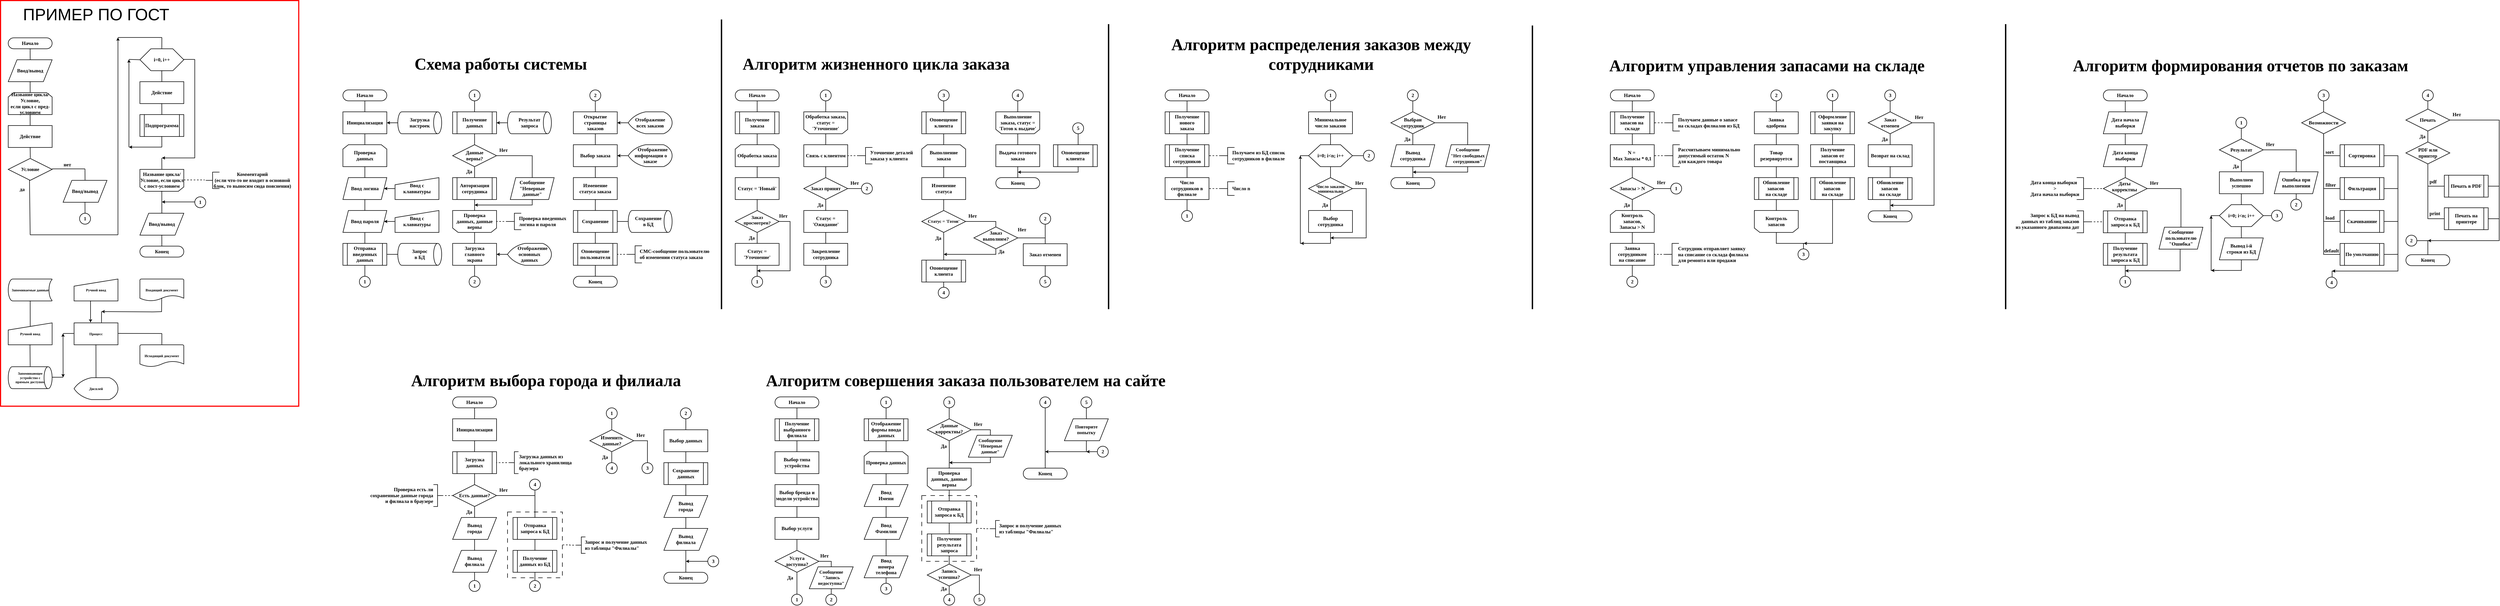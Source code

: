 <mxfile version="27.0.5">
  <diagram name="Страница — 1" id="oI3jOKfCc4rPU5QWJOUy">
    <mxGraphModel dx="3772" dy="2072" grid="0" gridSize="10" guides="1" tooltips="1" connect="1" arrows="1" fold="1" page="0" pageScale="1" pageWidth="1169" pageHeight="827" background="none" math="0" shadow="0">
      <root>
        <object label="" id="0">
          <mxCell />
        </object>
        <mxCell id="1" parent="0" />
        <mxCell id="D3_a5zW7rejvzhAwZfMF-56" value="" style="rounded=0;whiteSpace=wrap;html=1;fillColor=none;strokeWidth=2;dashed=1;dashPattern=8 8;" vertex="1" parent="1">
          <mxGeometry x="490" y="1220" width="200" height="240" as="geometry" />
        </mxCell>
        <mxCell id="QvxtqPu8qyB4Hp5iw3jF-208" value="" style="rounded=0;whiteSpace=wrap;html=1;strokeColor=#FF0000;strokeWidth=4;align=center;verticalAlign=middle;fontFamily=Times New Roman;fontSize=18;fontColor=default;fontStyle=1;resizable=0;fillColor=default;movable=0;rotatable=0;deletable=0;editable=0;locked=1;connectable=0;" parent="1" vertex="1">
          <mxGeometry x="-1358" y="-646" width="1087" height="1480" as="geometry" />
        </mxCell>
        <mxCell id="pf5fv10O7jcKK1ilcvL3-1" value="Схема работы системы" style="text;html=1;align=center;verticalAlign=middle;resizable=0;points=[];autosize=1;strokeColor=none;fillColor=none;fontFamily=Verdana;rounded=0;fontSize=60;fontStyle=1;movable=0;rotatable=0;deletable=0;editable=0;locked=1;connectable=0;" parent="1" vertex="1">
          <mxGeometry x="40" y="-460" width="850" height="90" as="geometry" />
        </mxCell>
        <mxCell id="pf5fv10O7jcKK1ilcvL3-5" value="&lt;p&gt;Инициализация&lt;/p&gt;" style="rounded=0;whiteSpace=wrap;html=1;align=center;fontFamily=Times New Roman;fontSize=18;fontStyle=1;strokeWidth=2;" parent="1" vertex="1">
          <mxGeometry x="-110" y="-240" width="160" height="80" as="geometry" />
        </mxCell>
        <mxCell id="pf5fv10O7jcKK1ilcvL3-23" style="edgeStyle=orthogonalEdgeStyle;rounded=0;orthogonalLoop=1;jettySize=auto;html=1;entryX=1;entryY=0.5;entryDx=0;entryDy=0;fontFamily=Times New Roman;fontSize=18;fontStyle=1;strokeWidth=2;" parent="1" source="pf5fv10O7jcKK1ilcvL3-24" target="pf5fv10O7jcKK1ilcvL3-5" edge="1">
          <mxGeometry relative="1" as="geometry" />
        </mxCell>
        <mxCell id="pf5fv10O7jcKK1ilcvL3-24" value="&lt;span style=&quot;background-color: rgb(255, 255, 255); float: none; display: inline !important; color: rgb(0, 0, 0);&quot;&gt;Загрузка&lt;/span&gt;&lt;br style=&quot;background-color: rgb(255, 255, 255); color: rgb(0, 0, 0);&quot;&gt;&lt;span style=&quot;background-color: rgb(255, 255, 255); float: none; display: inline !important; color: rgb(0, 0, 0);&quot;&gt;настроек&lt;/span&gt;" style="strokeWidth=2;html=1;shape=mxgraph.flowchart.direct_data;whiteSpace=wrap;align=center;fontFamily=Times New Roman;rounded=0;fontSize=18;fontStyle=1" parent="1" vertex="1">
          <mxGeometry x="90" y="-240" width="160" height="80" as="geometry" />
        </mxCell>
        <mxCell id="9EqDKlL5Y5wbzRuT1DFT-77" style="edgeStyle=orthogonalEdgeStyle;rounded=0;orthogonalLoop=1;jettySize=auto;html=1;entryX=0.5;entryY=1;entryDx=0;entryDy=0;endArrow=none;startFill=0;fontFamily=Times New Roman;fontStyle=1;strokeWidth=2;" parent="1" source="pf5fv10O7jcKK1ilcvL3-26" target="9EqDKlL5Y5wbzRuT1DFT-75" edge="1">
          <mxGeometry relative="1" as="geometry" />
        </mxCell>
        <mxCell id="pf5fv10O7jcKK1ilcvL3-26" value="&lt;font&gt;Ввод пароля&lt;/font&gt;" style="shape=parallelogram;perimeter=parallelogramPerimeter;whiteSpace=wrap;html=1;fixedSize=1;strokeWidth=2;rounded=0;fontFamily=Times New Roman;fontSize=18;fontStyle=1" parent="1" vertex="1">
          <mxGeometry x="-110" y="120" width="160" height="80" as="geometry" />
        </mxCell>
        <mxCell id="pf5fv10O7jcKK1ilcvL3-43" style="edgeStyle=orthogonalEdgeStyle;rounded=0;orthogonalLoop=1;jettySize=auto;html=1;exitX=0.5;exitY=1;exitDx=0;exitDy=0;entryX=0.5;entryY=0;entryDx=0;entryDy=0;endArrow=none;endFill=0;align=center;fontFamily=Times New Roman;fontSize=18;fontStyle=1;strokeWidth=2;" parent="1" source="pf5fv10O7jcKK1ilcvL3-44" target="pf5fv10O7jcKK1ilcvL3-46" edge="1">
          <mxGeometry relative="1" as="geometry" />
        </mxCell>
        <mxCell id="9EqDKlL5Y5wbzRuT1DFT-115" style="edgeStyle=orthogonalEdgeStyle;rounded=0;orthogonalLoop=1;jettySize=auto;html=1;entryX=0.5;entryY=1;entryDx=0;entryDy=0;endArrow=none;startFill=0;strokeWidth=2;exitX=0.5;exitY=0;exitDx=0;exitDy=0;" parent="1" source="9EqDKlL5Y5wbzRuT1DFT-177" target="9EqDKlL5Y5wbzRuT1DFT-113" edge="1">
          <mxGeometry relative="1" as="geometry">
            <mxPoint x="810" y="-160.0" as="targetPoint" />
          </mxGeometry>
        </mxCell>
        <mxCell id="9EqDKlL5Y5wbzRuT1DFT-180" style="edgeStyle=orthogonalEdgeStyle;rounded=0;orthogonalLoop=1;jettySize=auto;html=1;entryX=0.5;entryY=1;entryDx=0;entryDy=0;strokeWidth=2;endArrow=none;startFill=0;" parent="1" source="pf5fv10O7jcKK1ilcvL3-44" target="9EqDKlL5Y5wbzRuT1DFT-177" edge="1">
          <mxGeometry relative="1" as="geometry" />
        </mxCell>
        <mxCell id="pf5fv10O7jcKK1ilcvL3-44" value="Выбор заказа" style="rounded=0;whiteSpace=wrap;html=1;align=center;fontFamily=Times New Roman;fontSize=18;fontStyle=1;strokeWidth=2;" parent="1" vertex="1">
          <mxGeometry x="730" y="-120" width="160" height="80" as="geometry" />
        </mxCell>
        <mxCell id="pf5fv10O7jcKK1ilcvL3-45" style="edgeStyle=orthogonalEdgeStyle;rounded=0;orthogonalLoop=1;jettySize=auto;html=1;exitX=0.5;exitY=1;exitDx=0;exitDy=0;endArrow=none;startFill=0;fontFamily=Times New Roman;fontSize=18;fontStyle=1;strokeWidth=2;" parent="1" source="pf5fv10O7jcKK1ilcvL3-46" target="pf5fv10O7jcKK1ilcvL3-52" edge="1">
          <mxGeometry relative="1" as="geometry" />
        </mxCell>
        <mxCell id="pf5fv10O7jcKK1ilcvL3-46" value="Изменение&lt;div&gt;статуса заказа&lt;/div&gt;" style="rounded=0;whiteSpace=wrap;html=1;align=center;fontFamily=Times New Roman;fontSize=18;fontStyle=1;strokeWidth=2;" parent="1" vertex="1">
          <mxGeometry x="730" width="160" height="80" as="geometry" />
        </mxCell>
        <mxCell id="pf5fv10O7jcKK1ilcvL3-49" style="edgeStyle=orthogonalEdgeStyle;rounded=0;orthogonalLoop=1;jettySize=auto;html=1;exitX=0;exitY=0.5;exitDx=0;exitDy=0;exitPerimeter=0;entryX=1;entryY=0.5;entryDx=0;entryDy=0;endArrow=classic;endFill=1;fontFamily=Times New Roman;fontSize=18;fontStyle=1;strokeWidth=2;" parent="1" source="pf5fv10O7jcKK1ilcvL3-50" target="pf5fv10O7jcKK1ilcvL3-44" edge="1">
          <mxGeometry relative="1" as="geometry" />
        </mxCell>
        <mxCell id="pf5fv10O7jcKK1ilcvL3-50" value="&amp;nbsp; &amp;nbsp; &amp;nbsp; &amp;nbsp;Отображение&amp;nbsp; &amp;nbsp; &amp;nbsp;информации о заказе" style="strokeWidth=2;html=1;shape=mxgraph.flowchart.display;whiteSpace=wrap;fontFamily=Times New Roman;rounded=0;fontSize=18;fontStyle=1" parent="1" vertex="1">
          <mxGeometry x="930" y="-120" width="160" height="80" as="geometry" />
        </mxCell>
        <mxCell id="pf5fv10O7jcKK1ilcvL3-51" style="edgeStyle=orthogonalEdgeStyle;rounded=0;orthogonalLoop=1;jettySize=auto;html=1;entryX=0.5;entryY=0;entryDx=0;entryDy=0;endArrow=none;startFill=0;fontFamily=Times New Roman;fontSize=18;fontStyle=1;strokeWidth=2;" parent="1" source="pf5fv10O7jcKK1ilcvL3-52" target="pf5fv10O7jcKK1ilcvL3-54" edge="1">
          <mxGeometry relative="1" as="geometry" />
        </mxCell>
        <mxCell id="pf5fv10O7jcKK1ilcvL3-52" value="Сохранение" style="shape=process;whiteSpace=wrap;html=1;backgroundOutline=1;align=center;fontFamily=Times New Roman;rounded=0;fontSize=18;fontStyle=1;strokeWidth=2;" parent="1" vertex="1">
          <mxGeometry x="730" y="120" width="160" height="80" as="geometry" />
        </mxCell>
        <mxCell id="pf5fv10O7jcKK1ilcvL3-53" style="edgeStyle=orthogonalEdgeStyle;rounded=0;orthogonalLoop=1;jettySize=auto;html=1;exitX=1;exitY=0.5;exitDx=0;exitDy=0;entryX=0;entryY=0.5;entryDx=0;entryDy=0;entryPerimeter=0;endArrow=none;endFill=0;fontFamily=Times New Roman;fontSize=18;fontStyle=1;strokeWidth=2;" parent="1" source="pf5fv10O7jcKK1ilcvL3-52" target="pf5fv10O7jcKK1ilcvL3-57" edge="1">
          <mxGeometry relative="1" as="geometry">
            <mxPoint x="930.5" y="455" as="targetPoint" />
          </mxGeometry>
        </mxCell>
        <mxCell id="pf5fv10O7jcKK1ilcvL3-54" value="Оповещение пользователя" style="shape=process;whiteSpace=wrap;html=1;backgroundOutline=1;align=center;fontFamily=Times New Roman;rounded=0;fontSize=18;fontStyle=1;strokeWidth=2;" parent="1" vertex="1">
          <mxGeometry x="730" y="240" width="160" height="80" as="geometry" />
        </mxCell>
        <mxCell id="pf5fv10O7jcKK1ilcvL3-57" value="&lt;div style=&quot;&quot;&gt;&lt;span style=&quot;background-color: transparent; color: light-dark(rgb(0, 0, 0), rgb(255, 255, 255));&quot;&gt;Сохранение&amp;nbsp; &amp;nbsp;&lt;/span&gt;&lt;/div&gt;&lt;div style=&quot;&quot;&gt;в БД&amp;nbsp; &amp;nbsp;&lt;/div&gt;" style="strokeWidth=2;html=1;shape=mxgraph.flowchart.direct_data;whiteSpace=wrap;align=center;fontFamily=Times New Roman;rounded=0;fontSize=18;fontStyle=1" parent="1" vertex="1">
          <mxGeometry x="930" y="120" width="160" height="80" as="geometry" />
        </mxCell>
        <mxCell id="pf5fv10O7jcKK1ilcvL3-59" value="1" style="ellipse;whiteSpace=wrap;html=1;aspect=fixed;rounded=0;fontFamily=Times New Roman;fontSize=18;fontStyle=1;strokeWidth=2;" parent="1" vertex="1">
          <mxGeometry x="-50" y="360" width="40" height="40" as="geometry" />
        </mxCell>
        <mxCell id="pf5fv10O7jcKK1ilcvL3-62" style="edgeStyle=orthogonalEdgeStyle;rounded=0;orthogonalLoop=1;jettySize=auto;html=1;exitX=0.5;exitY=1;exitDx=0;exitDy=0;entryX=0.5;entryY=0;entryDx=0;entryDy=0;endArrow=none;startFill=0;fontFamily=Times New Roman;fontSize=18;fontStyle=1;strokeWidth=2;" parent="1" source="pf5fv10O7jcKK1ilcvL3-54" target="9EqDKlL5Y5wbzRuT1DFT-74" edge="1">
          <mxGeometry relative="1" as="geometry">
            <mxPoint x="810" y="614" as="targetPoint" />
          </mxGeometry>
        </mxCell>
        <mxCell id="sZgTdZ2AV089rUdlqtD1-2" style="edgeStyle=orthogonalEdgeStyle;rounded=0;orthogonalLoop=1;jettySize=auto;html=1;endArrow=none;startFill=0;dashed=1;fontFamily=Times New Roman;fontSize=18;fontStyle=1;strokeWidth=2;" parent="1" source="sZgTdZ2AV089rUdlqtD1-1" target="pf5fv10O7jcKK1ilcvL3-54" edge="1">
          <mxGeometry relative="1" as="geometry" />
        </mxCell>
        <mxCell id="sZgTdZ2AV089rUdlqtD1-1" value="" style="strokeWidth=2;html=1;shape=mxgraph.flowchart.annotation_2;align=left;labelPosition=right;pointerEvents=1;rounded=0;fontFamily=Times New Roman;fontSize=18;fontStyle=1" parent="1" vertex="1">
          <mxGeometry x="930" y="248.75" width="50" height="62.5" as="geometry" />
        </mxCell>
        <mxCell id="sZgTdZ2AV089rUdlqtD1-3" value="&lt;font&gt;СМС-сообщение пользователю&lt;br&gt;об изменении статуса заказа&lt;/font&gt;" style="text;html=1;align=left;verticalAlign=middle;resizable=0;points=[];autosize=1;strokeColor=none;fillColor=none;rounded=0;fontFamily=Times New Roman;fontSize=18;fontStyle=1" parent="1" vertex="1">
          <mxGeometry x="970" y="250" width="260" height="60" as="geometry" />
        </mxCell>
        <mxCell id="_ACzCQE8blFFiLmsyVWc-3" style="edgeStyle=orthogonalEdgeStyle;rounded=0;orthogonalLoop=1;jettySize=auto;html=1;entryX=0.5;entryY=1;entryDx=0;entryDy=0;endArrow=none;startFill=0;strokeWidth=2;" parent="1" source="sZgTdZ2AV089rUdlqtD1-5" target="9EqDKlL5Y5wbzRuT1DFT-202" edge="1">
          <mxGeometry relative="1" as="geometry" />
        </mxCell>
        <mxCell id="sZgTdZ2AV089rUdlqtD1-5" value="Получение заказа" style="shape=process;whiteSpace=wrap;html=1;backgroundOutline=1;align=center;fontFamily=Times New Roman;rounded=0;movable=1;resizable=1;rotatable=1;deletable=1;editable=1;locked=0;connectable=1;fontSize=18;fontStyle=1;spacing=1;strokeWidth=2;" parent="1" vertex="1">
          <mxGeometry x="1320" y="-240" width="160" height="80" as="geometry" />
        </mxCell>
        <mxCell id="_ACzCQE8blFFiLmsyVWc-7" style="edgeStyle=orthogonalEdgeStyle;rounded=0;orthogonalLoop=1;jettySize=auto;html=1;entryX=0.5;entryY=1;entryDx=0;entryDy=0;strokeWidth=2;endArrow=none;startFill=0;" parent="1" source="sZgTdZ2AV089rUdlqtD1-8" target="_ACzCQE8blFFiLmsyVWc-5" edge="1">
          <mxGeometry relative="1" as="geometry" />
        </mxCell>
        <mxCell id="sZgTdZ2AV089rUdlqtD1-8" value="Статус = &#39;Новый&#39;" style="rounded=0;whiteSpace=wrap;html=1;align=center;fontFamily=Times New Roman;movable=1;resizable=1;rotatable=1;deletable=1;editable=1;locked=0;connectable=1;fontSize=18;fontStyle=1;strokeWidth=2;aspect=fixed;" parent="1" vertex="1">
          <mxGeometry x="1320" width="160" height="80" as="geometry" />
        </mxCell>
        <mxCell id="_ACzCQE8blFFiLmsyVWc-11" style="edgeStyle=orthogonalEdgeStyle;rounded=0;orthogonalLoop=1;jettySize=auto;html=1;entryX=0.5;entryY=1;entryDx=0;entryDy=0;strokeWidth=2;endArrow=none;startFill=0;" parent="1" source="sZgTdZ2AV089rUdlqtD1-25" target="sZgTdZ2AV089rUdlqtD1-21" edge="1">
          <mxGeometry relative="1" as="geometry" />
        </mxCell>
        <mxCell id="_ACzCQE8blFFiLmsyVWc-14" style="edgeStyle=orthogonalEdgeStyle;rounded=0;orthogonalLoop=1;jettySize=auto;html=1;entryX=0.5;entryY=0;entryDx=0;entryDy=0;strokeWidth=2;endArrow=none;startFill=0;" parent="1" source="sZgTdZ2AV089rUdlqtD1-25" edge="1">
          <mxGeometry relative="1" as="geometry">
            <mxPoint x="1400" y="360" as="targetPoint" />
          </mxGeometry>
        </mxCell>
        <mxCell id="sZgTdZ2AV089rUdlqtD1-25" value="Статус = &#39;Уточнение&#39;" style="rounded=0;whiteSpace=wrap;html=1;align=center;fontFamily=Times New Roman;movable=1;resizable=1;rotatable=1;deletable=1;editable=1;locked=0;connectable=1;fontSize=18;fontStyle=1;strokeWidth=2;" parent="1" vertex="1">
          <mxGeometry x="1320" y="240" width="160" height="80" as="geometry" />
        </mxCell>
        <mxCell id="sZgTdZ2AV089rUdlqtD1-28" value="Связь с клиентом" style="rounded=0;whiteSpace=wrap;html=1;align=center;fontFamily=Times New Roman;movable=1;resizable=1;rotatable=1;deletable=1;editable=1;locked=0;connectable=1;fontSize=18;fontStyle=1;strokeWidth=2;" parent="1" vertex="1">
          <mxGeometry x="1570" y="-120" width="160" height="80" as="geometry" />
        </mxCell>
        <mxCell id="sZgTdZ2AV089rUdlqtD1-29" value="" style="strokeWidth=2;html=1;shape=mxgraph.flowchart.annotation_2;align=left;labelPosition=right;pointerEvents=1;rounded=0;fontFamily=Verdana;movable=1;resizable=1;rotatable=1;deletable=1;editable=1;locked=0;connectable=1;" parent="1" vertex="1">
          <mxGeometry x="1770" y="-110" width="50" height="60" as="geometry" />
        </mxCell>
        <mxCell id="sZgTdZ2AV089rUdlqtD1-31" value="&lt;font&gt;Уточнение деталей&lt;br&gt;заказа у клиента&lt;/font&gt;" style="text;html=1;align=left;verticalAlign=middle;resizable=1;points=[];autosize=1;strokeColor=none;fillColor=none;fontFamily=Times New Roman;movable=1;rotatable=1;deletable=1;editable=1;locked=0;connectable=1;strokeWidth=2;fontSize=18;fontStyle=1" parent="1" vertex="1">
          <mxGeometry x="1810" y="-110" width="170" height="60" as="geometry" />
        </mxCell>
        <mxCell id="sZgTdZ2AV089rUdlqtD1-39" value="&lt;p&gt;&lt;font&gt;Алгоритм жизненного цикла заказа&lt;/font&gt;&lt;/p&gt;" style="text;whiteSpace=wrap;html=1;verticalAlign=middle;fontFamily=Verdana;fontSize=60;fontStyle=1;movable=1;resizable=1;rotatable=1;deletable=1;editable=1;locked=0;connectable=1;" parent="1" vertex="1">
          <mxGeometry x="1345" y="-455" width="1265" height="80" as="geometry" />
        </mxCell>
        <mxCell id="_ACzCQE8blFFiLmsyVWc-27" style="edgeStyle=orthogonalEdgeStyle;rounded=0;orthogonalLoop=1;jettySize=auto;html=1;exitX=1;exitY=0.5;exitDx=0;exitDy=0;entryX=0;entryY=0.5;entryDx=0;entryDy=0;strokeWidth=2;endArrow=none;startFill=0;" parent="1" source="sZgTdZ2AV089rUdlqtD1-41" target="_ACzCQE8blFFiLmsyVWc-25" edge="1">
          <mxGeometry relative="1" as="geometry">
            <mxPoint x="1770" y="79.49" as="targetPoint" />
            <mxPoint x="1730" y="49.49" as="sourcePoint" />
          </mxGeometry>
        </mxCell>
        <mxCell id="_ACzCQE8blFFiLmsyVWc-28" style="edgeStyle=orthogonalEdgeStyle;rounded=0;orthogonalLoop=1;jettySize=auto;html=1;entryX=0.5;entryY=1;entryDx=0;entryDy=0;strokeWidth=2;endArrow=none;startFill=0;" parent="1" source="sZgTdZ2AV089rUdlqtD1-41" target="sZgTdZ2AV089rUdlqtD1-28" edge="1">
          <mxGeometry relative="1" as="geometry" />
        </mxCell>
        <mxCell id="sZgTdZ2AV089rUdlqtD1-41" value="Заказ принят" style="rhombus;whiteSpace=wrap;html=1;strokeWidth=2;rounded=0;fontFamily=Times New Roman;movable=1;resizable=1;rotatable=1;deletable=1;editable=1;locked=0;connectable=1;fontSize=18;fontStyle=1" parent="1" vertex="1">
          <mxGeometry x="1570" width="160" height="80" as="geometry" />
        </mxCell>
        <mxCell id="sZgTdZ2AV089rUdlqtD1-52" value="1" style="ellipse;whiteSpace=wrap;html=1;aspect=fixed;rounded=0;fontFamily=Times New Roman;movable=1;resizable=1;rotatable=1;deletable=1;editable=1;locked=0;connectable=1;strokeWidth=2;fontSize=18;fontStyle=1" parent="1" vertex="1">
          <mxGeometry x="1380" y="360" width="40" height="40" as="geometry" />
        </mxCell>
        <mxCell id="sZgTdZ2AV089rUdlqtD1-94" style="edgeStyle=orthogonalEdgeStyle;rounded=0;orthogonalLoop=1;jettySize=auto;html=1;exitX=1;exitY=0.5;exitDx=0;exitDy=0;entryX=0.5;entryY=0;entryDx=0;entryDy=0;curved=0;endArrow=none;startFill=0;fontFamily=Verdana;movable=1;resizable=1;rotatable=1;deletable=1;editable=1;locked=0;connectable=1;strokeWidth=2;" parent="1" source="_ACzCQE8blFFiLmsyVWc-45" target="sZgTdZ2AV089rUdlqtD1-103" edge="1">
          <mxGeometry relative="1" as="geometry">
            <Array as="points">
              <mxPoint x="2270" y="160" />
            </Array>
            <mxPoint x="1820.0" y="700.0" as="sourcePoint" />
          </mxGeometry>
        </mxCell>
        <mxCell id="sZgTdZ2AV089rUdlqtD1-101" value="Заказ отменен" style="rounded=0;whiteSpace=wrap;html=1;align=center;fontFamily=Times New Roman;movable=1;resizable=1;rotatable=1;deletable=1;editable=1;locked=0;connectable=1;fontSize=18;fontStyle=1;strokeWidth=2;" parent="1" vertex="1">
          <mxGeometry x="2370" y="241.25" width="160" height="80" as="geometry" />
        </mxCell>
        <mxCell id="_ACzCQE8blFFiLmsyVWc-32" style="edgeStyle=orthogonalEdgeStyle;rounded=0;orthogonalLoop=1;jettySize=auto;html=1;entryX=0.5;entryY=1;entryDx=0;entryDy=0;strokeWidth=2;endArrow=none;startFill=0;" parent="1" source="sZgTdZ2AV089rUdlqtD1-120" target="_ACzCQE8blFFiLmsyVWc-29" edge="1">
          <mxGeometry relative="1" as="geometry" />
        </mxCell>
        <mxCell id="sZgTdZ2AV089rUdlqtD1-120" value="Закрепление сотрудника" style="rounded=0;whiteSpace=wrap;html=1;align=center;fontFamily=Times New Roman;movable=1;resizable=1;rotatable=1;deletable=1;editable=1;locked=0;connectable=1;fontSize=18;fontStyle=1;strokeWidth=2;" parent="1" vertex="1">
          <mxGeometry x="1570" y="240" width="160" height="80" as="geometry" />
        </mxCell>
        <mxCell id="sZgTdZ2AV089rUdlqtD1-121" value="&lt;p&gt;&lt;font&gt;Алгоритм распределения заказов между сотрудниками&lt;/font&gt;&lt;/p&gt;" style="text;whiteSpace=wrap;html=1;verticalAlign=middle;fontFamily=Verdana;fontStyle=1;fontSize=60;movable=1;resizable=1;rotatable=1;deletable=1;editable=1;locked=0;connectable=1;align=center;" parent="1" vertex="1">
          <mxGeometry x="2710" y="-531" width="1492" height="161" as="geometry" />
        </mxCell>
        <mxCell id="sZgTdZ2AV089rUdlqtD1-128" style="edgeStyle=orthogonalEdgeStyle;rounded=1;orthogonalLoop=1;jettySize=auto;html=1;exitX=0.5;exitY=1;exitDx=0;exitDy=0;entryX=0.5;entryY=0;entryDx=0;entryDy=0;endArrow=none;startFill=0;fontFamily=Verdana;movable=1;resizable=1;rotatable=1;deletable=1;editable=1;locked=0;connectable=1;strokeWidth=2;" parent="1" source="_ACzCQE8blFFiLmsyVWc-79" target="sZgTdZ2AV089rUdlqtD1-127" edge="1">
          <mxGeometry relative="1" as="geometry">
            <mxPoint x="2977" y="-280" as="sourcePoint" />
          </mxGeometry>
        </mxCell>
        <mxCell id="sZgTdZ2AV089rUdlqtD1-129" style="edgeStyle=orthogonalEdgeStyle;rounded=1;orthogonalLoop=1;jettySize=auto;html=1;entryX=0.5;entryY=1;entryDx=0;entryDy=0;endArrow=none;startFill=0;fontFamily=Verdana;movable=1;resizable=1;rotatable=1;deletable=1;editable=1;locked=0;connectable=1;strokeWidth=2;" parent="1" source="sZgTdZ2AV089rUdlqtD1-123" target="sZgTdZ2AV089rUdlqtD1-127" edge="1">
          <mxGeometry relative="1" as="geometry" />
        </mxCell>
        <mxCell id="sZgTdZ2AV089rUdlqtD1-123" value="&lt;font style=&quot;font-size: 18px;&quot; face=&quot;Times New Roman&quot;&gt;&lt;b&gt;Получение списка сотрудников&lt;/b&gt;&lt;/font&gt;" style="shape=process;whiteSpace=wrap;html=1;backgroundOutline=1;align=center;fontFamily=Verdana;rounded=0;movable=1;resizable=1;rotatable=1;deletable=1;editable=1;locked=0;connectable=1;strokeWidth=2;" parent="1" vertex="1">
          <mxGeometry x="2887" y="-120" width="160" height="80" as="geometry" />
        </mxCell>
        <mxCell id="sZgTdZ2AV089rUdlqtD1-126" value="Получаем из БД список&lt;div&gt;сотрудников в филиале&lt;/div&gt;" style="text;html=1;align=left;verticalAlign=middle;resizable=1;points=[];autosize=1;strokeColor=none;fillColor=none;fontFamily=Times New Roman;movable=1;rotatable=1;deletable=1;editable=1;locked=0;connectable=1;fontSize=18;fontStyle=1" parent="1" vertex="1">
          <mxGeometry x="3130" y="-110" width="200" height="60" as="geometry" />
        </mxCell>
        <mxCell id="sZgTdZ2AV089rUdlqtD1-127" value="Получение&lt;div&gt;нового&lt;/div&gt;&lt;div&gt;заказа&lt;/div&gt;" style="shape=process;whiteSpace=wrap;html=1;backgroundOutline=1;align=center;fontFamily=Times New Roman;rounded=0;movable=1;resizable=1;rotatable=1;deletable=1;editable=1;locked=0;connectable=1;fontSize=18;fontStyle=1;strokeWidth=2;" parent="1" vertex="1">
          <mxGeometry x="2887" y="-240" width="160" height="80" as="geometry" />
        </mxCell>
        <mxCell id="_ACzCQE8blFFiLmsyVWc-83" style="edgeStyle=orthogonalEdgeStyle;rounded=0;orthogonalLoop=1;jettySize=auto;html=1;entryX=0.5;entryY=1;entryDx=0;entryDy=0;strokeWidth=2;endArrow=none;startFill=0;" parent="1" source="sZgTdZ2AV089rUdlqtD1-133" target="sZgTdZ2AV089rUdlqtD1-123" edge="1">
          <mxGeometry relative="1" as="geometry" />
        </mxCell>
        <mxCell id="sZgTdZ2AV089rUdlqtD1-133" value="&lt;font style=&quot;font-size: 18px;&quot; face=&quot;Times New Roman&quot;&gt;&lt;b&gt;Число&lt;br&gt;сотрудников в филиале&lt;/b&gt;&lt;/font&gt;" style="rounded=0;whiteSpace=wrap;html=1;fontFamily=Verdana;movable=1;resizable=1;rotatable=1;deletable=1;editable=1;locked=0;connectable=1;strokeWidth=2;" parent="1" vertex="1">
          <mxGeometry x="2887" width="160" height="80" as="geometry" />
        </mxCell>
        <mxCell id="_ACzCQE8blFFiLmsyVWc-95" style="edgeStyle=orthogonalEdgeStyle;rounded=0;orthogonalLoop=1;jettySize=auto;html=1;entryX=0.5;entryY=0;entryDx=0;entryDy=0;endArrow=none;startFill=0;strokeWidth=2;" parent="1" source="sZgTdZ2AV089rUdlqtD1-135" target="_ACzCQE8blFFiLmsyVWc-87" edge="1">
          <mxGeometry relative="1" as="geometry" />
        </mxCell>
        <mxCell id="sZgTdZ2AV089rUdlqtD1-135" value="Минимальное число заказов" style="rounded=0;whiteSpace=wrap;html=1;fontFamily=Times New Roman;movable=1;resizable=1;rotatable=1;deletable=1;editable=1;locked=0;connectable=1;fontSize=18;fontStyle=1;strokeWidth=2;" parent="1" vertex="1">
          <mxGeometry x="3410" y="-240" width="160" height="80" as="geometry" />
        </mxCell>
        <mxCell id="sZgTdZ2AV089rUdlqtD1-141" style="edgeStyle=orthogonalEdgeStyle;rounded=1;orthogonalLoop=1;jettySize=auto;html=1;exitX=0.5;exitY=1;exitDx=0;exitDy=0;entryX=0.5;entryY=0;entryDx=0;entryDy=0;endArrow=none;startFill=0;fontFamily=Verdana;movable=1;resizable=1;rotatable=1;deletable=1;editable=1;locked=0;connectable=1;strokeWidth=2;" parent="1" source="sZgTdZ2AV089rUdlqtD1-139" target="sZgTdZ2AV089rUdlqtD1-135" edge="1">
          <mxGeometry relative="1" as="geometry">
            <mxPoint x="3490" y="-260" as="targetPoint" />
          </mxGeometry>
        </mxCell>
        <mxCell id="sZgTdZ2AV089rUdlqtD1-139" value="1" style="ellipse;whiteSpace=wrap;html=1;aspect=fixed;rounded=0;fontFamily=Times New Roman;movable=1;resizable=1;rotatable=1;deletable=1;editable=1;locked=0;connectable=1;fontSize=18;fontStyle=1;strokeWidth=2;" parent="1" vertex="1">
          <mxGeometry x="3470" y="-320" width="40" height="40" as="geometry" />
        </mxCell>
        <mxCell id="CLZdvBLHJ7PR2_3X5Nru-18" style="edgeStyle=orthogonalEdgeStyle;rounded=0;orthogonalLoop=1;jettySize=auto;html=1;endArrow=classic;startFill=0;strokeWidth=2;endFill=1;" parent="1" source="sZgTdZ2AV089rUdlqtD1-142" edge="1">
          <mxGeometry relative="1" as="geometry">
            <mxPoint x="3380" y="-80" as="targetPoint" />
            <Array as="points">
              <mxPoint x="3490" y="240" />
              <mxPoint x="3380" y="240" />
              <mxPoint x="3380" y="40" />
            </Array>
          </mxGeometry>
        </mxCell>
        <mxCell id="sZgTdZ2AV089rUdlqtD1-142" value="Выбор&lt;br&gt;сотрудника" style="rounded=0;whiteSpace=wrap;html=1;fontFamily=Times New Roman;movable=1;resizable=1;rotatable=1;deletable=1;editable=1;locked=0;connectable=1;fontSize=18;fontStyle=1;strokeWidth=2;" parent="1" vertex="1">
          <mxGeometry x="3410" y="120" width="160" height="80" as="geometry" />
        </mxCell>
        <mxCell id="CLZdvBLHJ7PR2_3X5Nru-4" style="edgeStyle=orthogonalEdgeStyle;rounded=0;orthogonalLoop=1;jettySize=auto;html=1;entryX=1;entryY=0.5;entryDx=0;entryDy=0;strokeWidth=2;endArrow=none;startFill=1;endFill=1;startArrow=classic;" parent="1" target="sZgTdZ2AV089rUdlqtD1-137" edge="1">
          <mxGeometry relative="1" as="geometry">
            <mxPoint x="3490" y="220" as="sourcePoint" />
            <Array as="points">
              <mxPoint x="3620" y="40" />
            </Array>
          </mxGeometry>
        </mxCell>
        <mxCell id="sZgTdZ2AV089rUdlqtD1-164" style="edgeStyle=orthogonalEdgeStyle;rounded=1;orthogonalLoop=1;jettySize=auto;html=1;exitX=0.5;exitY=1;exitDx=0;exitDy=0;entryX=0.5;entryY=0;entryDx=0;entryDy=0;endArrow=none;startFill=0;fontFamily=Verdana;movable=1;resizable=1;rotatable=1;deletable=1;editable=1;locked=0;connectable=1;strokeWidth=2;" parent="1" source="sZgTdZ2AV089rUdlqtD1-166" target="sZgTdZ2AV089rUdlqtD1-156" edge="1">
          <mxGeometry relative="1" as="geometry" />
        </mxCell>
        <mxCell id="CLZdvBLHJ7PR2_3X5Nru-17" style="edgeStyle=orthogonalEdgeStyle;rounded=0;orthogonalLoop=1;jettySize=auto;html=1;entryX=0.5;entryY=0;entryDx=0;entryDy=0;strokeWidth=2;endArrow=none;startFill=0;" parent="1" source="sZgTdZ2AV089rUdlqtD1-156" target="_ACzCQE8blFFiLmsyVWc-80" edge="1">
          <mxGeometry relative="1" as="geometry" />
        </mxCell>
        <mxCell id="sZgTdZ2AV089rUdlqtD1-156" value="Вывод&lt;br&gt;сотрудника" style="shape=parallelogram;perimeter=parallelogramPerimeter;whiteSpace=wrap;html=1;fixedSize=1;rounded=0;fontFamily=Times New Roman;movable=1;resizable=1;rotatable=1;deletable=1;editable=1;locked=0;connectable=1;fontSize=18;fontStyle=1;strokeWidth=2;" parent="1" vertex="1">
          <mxGeometry x="3710" y="-120" width="160" height="80" as="geometry" />
        </mxCell>
        <mxCell id="sZgTdZ2AV089rUdlqtD1-161" style="edgeStyle=orthogonalEdgeStyle;rounded=1;orthogonalLoop=1;jettySize=auto;html=1;exitX=0;exitY=0.5;exitDx=0;exitDy=0;exitPerimeter=0;entryX=1;entryY=0.5;entryDx=0;entryDy=0;endArrow=none;startFill=0;dashed=1;fontFamily=Verdana;movable=1;resizable=1;rotatable=1;deletable=1;editable=1;locked=0;connectable=1;strokeWidth=2;" parent="1" source="sZgTdZ2AV089rUdlqtD1-160" target="sZgTdZ2AV089rUdlqtD1-133" edge="1">
          <mxGeometry relative="1" as="geometry" />
        </mxCell>
        <mxCell id="sZgTdZ2AV089rUdlqtD1-160" value="" style="strokeWidth=2;html=1;shape=mxgraph.flowchart.annotation_2;align=left;labelPosition=right;pointerEvents=1;rounded=1;fontFamily=Verdana;movable=1;resizable=1;rotatable=1;deletable=1;editable=1;locked=0;connectable=1;" parent="1" vertex="1">
          <mxGeometry x="3090" y="15" width="50" height="50" as="geometry" />
        </mxCell>
        <mxCell id="sZgTdZ2AV089rUdlqtD1-162" value="&lt;font style=&quot;font-size: 18px;&quot; face=&quot;Times New Roman&quot;&gt;&lt;b&gt;Число n&lt;/b&gt;&lt;/font&gt;" style="text;html=1;align=center;verticalAlign=middle;resizable=1;points=[];autosize=1;strokeColor=none;fillColor=none;fontFamily=Verdana;movable=1;rotatable=1;deletable=1;editable=1;locked=0;connectable=1;" parent="1" vertex="1">
          <mxGeometry x="3119" y="20" width="90" height="40" as="geometry" />
        </mxCell>
        <mxCell id="sZgTdZ2AV089rUdlqtD1-172" style="edgeStyle=orthogonalEdgeStyle;rounded=0;orthogonalLoop=1;jettySize=auto;html=1;curved=0;endArrow=none;startFill=0;fontFamily=Verdana;movable=1;resizable=1;rotatable=1;deletable=1;editable=1;locked=0;connectable=1;strokeWidth=2;" parent="1" source="sZgTdZ2AV089rUdlqtD1-166" target="sZgTdZ2AV089rUdlqtD1-170" edge="1">
          <mxGeometry relative="1" as="geometry" />
        </mxCell>
        <mxCell id="sZgTdZ2AV089rUdlqtD1-166" value="Выбран&lt;br&gt;сотрудник" style="rhombus;whiteSpace=wrap;html=1;rounded=0;fontStyle=1;fontFamily=Times New Roman;movable=1;resizable=1;rotatable=1;deletable=1;editable=1;locked=0;connectable=1;fontSize=18;strokeWidth=2;" parent="1" vertex="1">
          <mxGeometry x="3710" y="-240" width="160" height="80" as="geometry" />
        </mxCell>
        <mxCell id="sZgTdZ2AV089rUdlqtD1-170" value="&lt;font style=&quot;font-size: 17px;&quot;&gt;Сообщение&lt;/font&gt;&lt;div&gt;&lt;font style=&quot;font-size: 17px;&quot;&gt;&quot;Нет свободных сотрудников&quot;&lt;/font&gt;&lt;/div&gt;" style="shape=parallelogram;perimeter=parallelogramPerimeter;whiteSpace=wrap;html=1;fixedSize=1;rounded=0;fontFamily=Times New Roman;movable=1;resizable=1;rotatable=1;deletable=1;editable=1;locked=0;connectable=1;fontSize=18;fontStyle=1;strokeWidth=2;" parent="1" vertex="1">
          <mxGeometry x="3910" y="-120" width="160" height="80" as="geometry" />
        </mxCell>
        <mxCell id="sZgTdZ2AV089rUdlqtD1-171" style="edgeStyle=orthogonalEdgeStyle;rounded=0;orthogonalLoop=1;jettySize=auto;html=1;curved=0;endArrow=classic;startFill=0;fontFamily=Verdana;movable=1;resizable=1;rotatable=1;deletable=1;editable=1;locked=0;connectable=1;strokeWidth=2;endFill=1;" parent="1" source="sZgTdZ2AV089rUdlqtD1-170" edge="1">
          <mxGeometry relative="1" as="geometry">
            <Array as="points">
              <mxPoint x="3990" y="-20" />
            </Array>
            <mxPoint x="3790" y="-20" as="targetPoint" />
          </mxGeometry>
        </mxCell>
        <mxCell id="sZgTdZ2AV089rUdlqtD1-174" value="&lt;span data-start=&quot;257&quot; data-end=&quot;330&quot;&gt;Алгоритм управления запасами на складе&lt;/span&gt;" style="text;whiteSpace=wrap;html=1;fontFamily=Verdana;fontStyle=1;fontSize=60;align=center;movable=1;resizable=1;rotatable=1;deletable=1;editable=1;locked=0;connectable=1;verticalAlign=bottom;" parent="1" vertex="1">
          <mxGeometry x="4276" y="-463" width="1610" height="93" as="geometry" />
        </mxCell>
        <mxCell id="sZgTdZ2AV089rUdlqtD1-240" value="&lt;span data-start=&quot;180&quot; data-end=&quot;253&quot;&gt;Алгоритм формирования отчетов по заказам&amp;nbsp;&lt;/span&gt;" style="text;whiteSpace=wrap;html=1;fontFamily=Verdana;fontStyle=1;fontSize=60;align=center;movable=1;resizable=1;rotatable=1;deletable=1;editable=1;locked=0;connectable=1;verticalAlign=bottom;" parent="1" vertex="1">
          <mxGeometry x="6000" y="-450" width="1630" height="80" as="geometry" />
        </mxCell>
        <mxCell id="QvxtqPu8qyB4Hp5iw3jF-130" style="edgeStyle=orthogonalEdgeStyle;rounded=0;orthogonalLoop=1;jettySize=auto;html=1;entryX=0.5;entryY=1;entryDx=0;entryDy=0;fontFamily=Times New Roman;fontSize=18;fontColor=default;fontStyle=1;resizable=1;strokeWidth=2;endArrow=none;startFill=0;" parent="1" source="sZgTdZ2AV089rUdlqtD1-242" target="QvxtqPu8qyB4Hp5iw3jF-127" edge="1">
          <mxGeometry relative="1" as="geometry">
            <mxPoint x="6387" y="-281.25" as="targetPoint" />
          </mxGeometry>
        </mxCell>
        <mxCell id="sZgTdZ2AV089rUdlqtD1-242" value="Дата начала выборки" style="shape=parallelogram;perimeter=parallelogramPerimeter;whiteSpace=wrap;html=1;fixedSize=1;rounded=0;fontFamily=Times New Roman;movable=1;resizable=1;rotatable=1;deletable=1;editable=1;locked=0;connectable=1;fontSize=18;fontStyle=1;strokeWidth=2;" parent="1" vertex="1">
          <mxGeometry x="6307" y="-240" width="160" height="80" as="geometry" />
        </mxCell>
        <mxCell id="QvxtqPu8qyB4Hp5iw3jF-131" style="edgeStyle=orthogonalEdgeStyle;rounded=0;orthogonalLoop=1;jettySize=auto;html=1;entryX=0.5;entryY=1;entryDx=0;entryDy=0;fontFamily=Times New Roman;fontSize=18;fontColor=default;fontStyle=1;resizable=1;strokeWidth=2;endArrow=none;startFill=0;" parent="1" source="sZgTdZ2AV089rUdlqtD1-243" target="sZgTdZ2AV089rUdlqtD1-242" edge="1">
          <mxGeometry relative="1" as="geometry" />
        </mxCell>
        <mxCell id="QvxtqPu8qyB4Hp5iw3jF-135" style="edgeStyle=orthogonalEdgeStyle;rounded=0;orthogonalLoop=1;jettySize=auto;html=1;entryX=0.5;entryY=0;entryDx=0;entryDy=0;fontFamily=Times New Roman;fontSize=18;fontColor=default;fontStyle=1;resizable=1;strokeWidth=2;endArrow=none;startFill=0;" parent="1" source="sZgTdZ2AV089rUdlqtD1-243" target="sZgTdZ2AV089rUdlqtD1-244" edge="1">
          <mxGeometry relative="1" as="geometry" />
        </mxCell>
        <mxCell id="sZgTdZ2AV089rUdlqtD1-243" value="Дата конца&lt;br&gt;выборки" style="shape=parallelogram;perimeter=parallelogramPerimeter;whiteSpace=wrap;html=1;fixedSize=1;rounded=0;fontFamily=Times New Roman;movable=1;resizable=1;rotatable=1;deletable=1;editable=1;locked=0;connectable=1;fontSize=18;fontStyle=1;strokeWidth=2;" parent="1" vertex="1">
          <mxGeometry x="6307" y="-120" width="160" height="80" as="geometry" />
        </mxCell>
        <mxCell id="ucU8Fq2Tyw5uj5B-TA47-3" style="edgeStyle=orthogonalEdgeStyle;rounded=0;orthogonalLoop=1;jettySize=auto;html=1;entryX=0.5;entryY=0;entryDx=0;entryDy=0;endArrow=none;startFill=0;fontFamily=Verdana;movable=1;resizable=1;rotatable=1;deletable=1;editable=1;locked=0;connectable=1;strokeWidth=2;" parent="1" source="sZgTdZ2AV089rUdlqtD1-244" target="ucU8Fq2Tyw5uj5B-TA47-2" edge="1">
          <mxGeometry relative="1" as="geometry" />
        </mxCell>
        <mxCell id="ucU8Fq2Tyw5uj5B-TA47-10" style="edgeStyle=orthogonalEdgeStyle;rounded=0;orthogonalLoop=1;jettySize=auto;html=1;entryX=0.5;entryY=0;entryDx=0;entryDy=0;endArrow=none;startFill=0;fontFamily=Verdana;movable=1;resizable=1;rotatable=1;deletable=1;editable=1;locked=0;connectable=1;strokeWidth=2;" parent="1" source="ucU8Fq2Tyw5uj5B-TA47-2" target="QvxtqPu8qyB4Hp5iw3jF-197" edge="1">
          <mxGeometry relative="1" as="geometry">
            <mxPoint x="6387" y="240" as="targetPoint" />
          </mxGeometry>
        </mxCell>
        <mxCell id="ucU8Fq2Tyw5uj5B-TA47-2" value="Отправка запроса к БД" style="shape=process;whiteSpace=wrap;html=1;backgroundOutline=1;fontFamily=Times New Roman;movable=1;resizable=1;rotatable=1;deletable=1;editable=1;locked=0;connectable=1;strokeWidth=2;fontStyle=1;fontSize=18;" parent="1" vertex="1">
          <mxGeometry x="6307" y="121.25" width="160" height="80" as="geometry" />
        </mxCell>
        <mxCell id="ucU8Fq2Tyw5uj5B-TA47-8" value="Запрос к БД на вывод&lt;div&gt;данных из таблиц&amp;nbsp;&lt;span style=&quot;background-color: transparent; color: light-dark(rgb(0, 0, 0), rgb(255, 255, 255));&quot;&gt;заказов&lt;/span&gt;&lt;/div&gt;&lt;div&gt;&lt;span style=&quot;background-color: transparent; color: light-dark(rgb(0, 0, 0), rgb(255, 255, 255));&quot;&gt;из указанного диапазона дат&lt;/span&gt;&lt;/div&gt;" style="text;html=1;align=right;verticalAlign=middle;resizable=1;points=[];autosize=1;strokeColor=none;fillColor=none;fontFamily=Times New Roman;movable=1;rotatable=1;deletable=1;editable=1;locked=0;connectable=1;fontStyle=1;fontSize=18;" parent="1" vertex="1">
          <mxGeometry x="5980" y="120" width="240" height="80" as="geometry" />
        </mxCell>
        <mxCell id="ucU8Fq2Tyw5uj5B-TA47-17" style="edgeStyle=orthogonalEdgeStyle;rounded=0;orthogonalLoop=1;jettySize=auto;html=1;entryX=0.5;entryY=0;entryDx=0;entryDy=0;endArrow=none;startFill=0;fontFamily=Verdana;movable=1;resizable=1;rotatable=1;deletable=1;editable=1;locked=0;connectable=1;strokeWidth=2;" parent="1" source="ucU8Fq2Tyw5uj5B-TA47-18" target="ucU8Fq2Tyw5uj5B-TA47-20" edge="1">
          <mxGeometry relative="1" as="geometry" />
        </mxCell>
        <mxCell id="ucU8Fq2Tyw5uj5B-TA47-25" style="edgeStyle=orthogonalEdgeStyle;rounded=0;orthogonalLoop=1;jettySize=auto;html=1;exitX=1;exitY=0.5;exitDx=0;exitDy=0;entryX=0.5;entryY=0;entryDx=0;entryDy=0;fontFamily=Verdana;movable=1;resizable=1;rotatable=1;deletable=1;editable=1;locked=0;connectable=1;strokeWidth=2;endArrow=none;startFill=0;" parent="1" source="ucU8Fq2Tyw5uj5B-TA47-18" target="ucU8Fq2Tyw5uj5B-TA47-19" edge="1">
          <mxGeometry relative="1" as="geometry" />
        </mxCell>
        <mxCell id="ucU8Fq2Tyw5uj5B-TA47-18" value="Результат" style="rhombus;whiteSpace=wrap;html=1;fontFamily=Times New Roman;movable=1;resizable=1;rotatable=1;deletable=1;editable=1;locked=0;connectable=1;fontSize=18;fontStyle=1;strokeWidth=2;" parent="1" vertex="1">
          <mxGeometry x="6730.05" y="-141.25" width="160" height="80" as="geometry" />
        </mxCell>
        <mxCell id="QvxtqPu8qyB4Hp5iw3jF-182" style="edgeStyle=orthogonalEdgeStyle;rounded=0;orthogonalLoop=1;jettySize=auto;html=1;fontFamily=Times New Roman;fontSize=18;fontColor=default;fontStyle=1;resizable=1;strokeWidth=2;endArrow=none;startFill=0;" parent="1" source="ucU8Fq2Tyw5uj5B-TA47-19" target="QvxtqPu8qyB4Hp5iw3jF-181" edge="1">
          <mxGeometry relative="1" as="geometry" />
        </mxCell>
        <mxCell id="ucU8Fq2Tyw5uj5B-TA47-19" value="&lt;div&gt;Ошибка при выполнении&lt;/div&gt;" style="shape=parallelogram;perimeter=parallelogramPerimeter;whiteSpace=wrap;html=1;fixedSize=1;fontFamily=Times New Roman;movable=1;resizable=1;rotatable=1;deletable=1;editable=1;locked=0;connectable=1;fontSize=18;fontStyle=1;strokeWidth=2;" parent="1" vertex="1">
          <mxGeometry x="6930.05" y="-21.25" width="160" height="80" as="geometry" />
        </mxCell>
        <mxCell id="ucU8Fq2Tyw5uj5B-TA47-33" style="edgeStyle=orthogonalEdgeStyle;rounded=0;orthogonalLoop=1;jettySize=auto;html=1;entryX=0.5;entryY=0;entryDx=0;entryDy=0;fontFamily=Verdana;movable=1;resizable=1;rotatable=1;deletable=1;editable=1;locked=0;connectable=1;strokeWidth=2;endArrow=none;startFill=0;" parent="1" source="ucU8Fq2Tyw5uj5B-TA47-20" target="ucU8Fq2Tyw5uj5B-TA47-31" edge="1">
          <mxGeometry relative="1" as="geometry" />
        </mxCell>
        <mxCell id="ucU8Fq2Tyw5uj5B-TA47-20" value="Выполнен&lt;div&gt;успешно&lt;/div&gt;" style="rounded=0;whiteSpace=wrap;html=1;fontFamily=Times New Roman;movable=1;resizable=1;rotatable=1;deletable=1;editable=1;locked=0;connectable=1;fontSize=18;fontStyle=1;strokeWidth=2;" parent="1" vertex="1">
          <mxGeometry x="6730.05" y="-21.25" width="160" height="80" as="geometry" />
        </mxCell>
        <mxCell id="QvxtqPu8qyB4Hp5iw3jF-193" style="edgeStyle=orthogonalEdgeStyle;rounded=0;orthogonalLoop=1;jettySize=auto;html=1;fontFamily=Times New Roman;fontSize=18;fontColor=default;fontStyle=1;resizable=1;strokeWidth=2;endArrow=none;startFill=0;" parent="1" source="ucU8Fq2Tyw5uj5B-TA47-30" edge="1">
          <mxGeometry relative="1" as="geometry">
            <mxPoint x="7490" y="230" as="targetPoint" />
          </mxGeometry>
        </mxCell>
        <mxCell id="ucU8Fq2Tyw5uj5B-TA47-30" value="2" style="ellipse;whiteSpace=wrap;html=1;aspect=fixed;rounded=0;fontFamily=Times New Roman;movable=1;resizable=1;rotatable=1;deletable=1;editable=1;locked=0;connectable=1;strokeWidth=2;fontSize=18;fontStyle=1" parent="1" vertex="1">
          <mxGeometry x="7410" y="210" width="40" height="40" as="geometry" />
        </mxCell>
        <mxCell id="ucU8Fq2Tyw5uj5B-TA47-35" style="edgeStyle=orthogonalEdgeStyle;rounded=0;orthogonalLoop=1;jettySize=auto;html=1;entryX=0.5;entryY=0;entryDx=0;entryDy=0;endArrow=none;startFill=0;fontFamily=Verdana;movable=1;resizable=1;rotatable=1;deletable=1;editable=1;locked=0;connectable=1;strokeWidth=2;" parent="1" source="ucU8Fq2Tyw5uj5B-TA47-31" target="ucU8Fq2Tyw5uj5B-TA47-34" edge="1">
          <mxGeometry relative="1" as="geometry" />
        </mxCell>
        <mxCell id="QvxtqPu8qyB4Hp5iw3jF-161" style="edgeStyle=orthogonalEdgeStyle;rounded=0;orthogonalLoop=1;jettySize=auto;html=1;entryX=0;entryY=0.5;entryDx=0;entryDy=0;fontFamily=Times New Roman;fontSize=18;fontColor=default;fontStyle=1;resizable=1;strokeWidth=2;endArrow=none;startFill=0;" parent="1" source="ucU8Fq2Tyw5uj5B-TA47-31" target="QvxtqPu8qyB4Hp5iw3jF-159" edge="1">
          <mxGeometry relative="1" as="geometry" />
        </mxCell>
        <mxCell id="QvxtqPu8qyB4Hp5iw3jF-153" style="edgeStyle=orthogonalEdgeStyle;rounded=0;orthogonalLoop=1;jettySize=auto;html=1;entryX=0;entryY=0.5;entryDx=0;entryDy=0;fontFamily=Times New Roman;fontSize=18;fontColor=default;fontStyle=1;resizable=1;endArrow=none;startFill=0;strokeWidth=2;" parent="1" source="ucU8Fq2Tyw5uj5B-TA47-34" target="ucU8Fq2Tyw5uj5B-TA47-31" edge="1">
          <mxGeometry relative="1" as="geometry">
            <Array as="points">
              <mxPoint x="6810.05" y="338.75" />
              <mxPoint x="6700.05" y="338.75" />
              <mxPoint x="6700.05" y="138.75" />
            </Array>
          </mxGeometry>
        </mxCell>
        <mxCell id="ucU8Fq2Tyw5uj5B-TA47-34" value="&lt;div&gt;Вывод i-й&lt;/div&gt;&lt;div&gt;строки&amp;nbsp;&lt;span style=&quot;background-color: transparent; color: light-dark(rgb(0, 0, 0), rgb(255, 255, 255));&quot;&gt;из БД&lt;/span&gt;&lt;/div&gt;" style="shape=parallelogram;perimeter=parallelogramPerimeter;whiteSpace=wrap;html=1;fixedSize=1;fontFamily=Times New Roman;movable=1;resizable=1;rotatable=1;deletable=1;editable=1;locked=0;connectable=1;fontSize=18;fontStyle=1;strokeWidth=2;" parent="1" vertex="1">
          <mxGeometry x="6730.05" y="220" width="160" height="80" as="geometry" />
        </mxCell>
        <mxCell id="ucU8Fq2Tyw5uj5B-TA47-44" style="edgeStyle=orthogonalEdgeStyle;rounded=0;orthogonalLoop=1;jettySize=auto;html=1;entryX=0.5;entryY=1;entryDx=0;entryDy=0;endArrow=none;startFill=0;fontFamily=Verdana;movable=1;resizable=1;rotatable=1;deletable=1;editable=1;locked=0;connectable=1;exitX=0.5;exitY=0;exitDx=0;exitDy=0;strokeWidth=2;" parent="1" source="ucU8Fq2Tyw5uj5B-TA47-46" target="QvxtqPu8qyB4Hp5iw3jF-162" edge="1">
          <mxGeometry relative="1" as="geometry">
            <mxPoint x="7497.0" y="-236.02" as="sourcePoint" />
            <mxPoint x="7500" y="-260.0" as="targetPoint" />
          </mxGeometry>
        </mxCell>
        <mxCell id="ucU8Fq2Tyw5uj5B-TA47-52" style="edgeStyle=orthogonalEdgeStyle;rounded=0;orthogonalLoop=1;jettySize=auto;html=1;exitX=0.5;exitY=1;exitDx=0;exitDy=0;entryX=0;entryY=0.5;entryDx=0;entryDy=0;endArrow=none;startFill=0;fontFamily=Times New Roman;movable=1;resizable=1;rotatable=1;deletable=1;editable=1;locked=0;connectable=1;strokeWidth=2;fontStyle=1;fontSize=18;" parent="1" source="ucU8Fq2Tyw5uj5B-TA47-46" target="ucU8Fq2Tyw5uj5B-TA47-48" edge="1">
          <mxGeometry relative="1" as="geometry" />
        </mxCell>
        <mxCell id="ucU8Fq2Tyw5uj5B-TA47-53" style="edgeStyle=orthogonalEdgeStyle;rounded=0;orthogonalLoop=1;jettySize=auto;html=1;exitX=0.5;exitY=1;exitDx=0;exitDy=0;entryX=0;entryY=0.5;entryDx=0;entryDy=0;endArrow=none;startFill=0;fontFamily=Times New Roman;movable=1;resizable=1;rotatable=1;deletable=1;editable=1;locked=0;connectable=1;strokeWidth=2;fontStyle=1;fontSize=18;" parent="1" source="ucU8Fq2Tyw5uj5B-TA47-46" target="ucU8Fq2Tyw5uj5B-TA47-49" edge="1">
          <mxGeometry relative="1" as="geometry" />
        </mxCell>
        <mxCell id="ucU8Fq2Tyw5uj5B-TA47-54" style="edgeStyle=orthogonalEdgeStyle;rounded=0;orthogonalLoop=1;jettySize=auto;html=1;exitX=0.5;exitY=1;exitDx=0;exitDy=0;entryX=0;entryY=0.5;entryDx=0;entryDy=0;endArrow=none;startFill=0;fontFamily=Times New Roman;movable=1;resizable=1;rotatable=1;deletable=1;editable=1;locked=0;connectable=1;strokeWidth=2;fontStyle=1;fontSize=18;" parent="1" source="ucU8Fq2Tyw5uj5B-TA47-46" target="ucU8Fq2Tyw5uj5B-TA47-50" edge="1">
          <mxGeometry relative="1" as="geometry" />
        </mxCell>
        <mxCell id="QvxtqPu8qyB4Hp5iw3jF-168" style="edgeStyle=orthogonalEdgeStyle;rounded=0;orthogonalLoop=1;jettySize=auto;html=1;entryX=0;entryY=0.5;entryDx=0;entryDy=0;fontFamily=Times New Roman;fontSize=18;fontColor=default;fontStyle=1;resizable=1;endArrow=none;startFill=0;strokeWidth=2;" parent="1" source="ucU8Fq2Tyw5uj5B-TA47-46" target="QvxtqPu8qyB4Hp5iw3jF-167" edge="1">
          <mxGeometry relative="1" as="geometry" />
        </mxCell>
        <mxCell id="ucU8Fq2Tyw5uj5B-TA47-46" value="Возможности" style="rhombus;whiteSpace=wrap;html=1;rounded=0;fontFamily=Times New Roman;movable=1;resizable=1;rotatable=1;deletable=1;editable=1;locked=0;connectable=1;strokeWidth=2;fontSize=18;fontStyle=1" parent="1" vertex="1">
          <mxGeometry x="7030.05" y="-240" width="160" height="80" as="geometry" />
        </mxCell>
        <mxCell id="QvxtqPu8qyB4Hp5iw3jF-180" style="edgeStyle=orthogonalEdgeStyle;rounded=0;orthogonalLoop=1;jettySize=auto;html=1;fontFamily=Times New Roman;fontSize=18;fontColor=default;fontStyle=1;resizable=1;strokeWidth=2;endArrow=none;startFill=0;" parent="1" source="ucU8Fq2Tyw5uj5B-TA47-48" edge="1">
          <mxGeometry relative="1" as="geometry">
            <mxPoint x="7382" y="-80" as="targetPoint" />
          </mxGeometry>
        </mxCell>
        <mxCell id="ucU8Fq2Tyw5uj5B-TA47-48" value="Сортировка" style="shape=process;whiteSpace=wrap;html=1;backgroundOutline=1;fontFamily=Times New Roman;movable=1;resizable=1;rotatable=1;deletable=1;editable=1;locked=0;connectable=1;strokeWidth=2;fontStyle=1;fontSize=18;" parent="1" vertex="1">
          <mxGeometry x="7170" y="-120" width="160" height="80" as="geometry" />
        </mxCell>
        <mxCell id="QvxtqPu8qyB4Hp5iw3jF-179" style="edgeStyle=orthogonalEdgeStyle;rounded=0;orthogonalLoop=1;jettySize=auto;html=1;fontFamily=Times New Roman;fontSize=18;fontColor=default;fontStyle=1;resizable=1;strokeWidth=2;endArrow=none;startFill=0;" parent="1" source="ucU8Fq2Tyw5uj5B-TA47-49" edge="1">
          <mxGeometry relative="1" as="geometry">
            <mxPoint x="7381" y="40" as="targetPoint" />
          </mxGeometry>
        </mxCell>
        <mxCell id="ucU8Fq2Tyw5uj5B-TA47-49" value="Фильтрация" style="shape=process;whiteSpace=wrap;html=1;backgroundOutline=1;fontFamily=Times New Roman;movable=1;resizable=1;rotatable=1;deletable=1;editable=1;locked=0;connectable=1;strokeWidth=2;fontStyle=1;fontSize=18;" parent="1" vertex="1">
          <mxGeometry x="7170" width="160" height="80" as="geometry" />
        </mxCell>
        <mxCell id="QvxtqPu8qyB4Hp5iw3jF-178" style="edgeStyle=orthogonalEdgeStyle;rounded=0;orthogonalLoop=1;jettySize=auto;html=1;fontFamily=Times New Roman;fontSize=18;fontColor=default;fontStyle=1;resizable=1;strokeWidth=2;endArrow=none;startFill=0;" parent="1" source="ucU8Fq2Tyw5uj5B-TA47-50" edge="1">
          <mxGeometry relative="1" as="geometry">
            <mxPoint x="7380" y="160" as="targetPoint" />
          </mxGeometry>
        </mxCell>
        <mxCell id="ucU8Fq2Tyw5uj5B-TA47-50" value="Скачиваниие" style="shape=process;whiteSpace=wrap;html=1;backgroundOutline=1;fontFamily=Times New Roman;movable=1;resizable=1;rotatable=1;deletable=1;editable=1;locked=0;connectable=1;strokeWidth=2;fontStyle=1;fontSize=18;" parent="1" vertex="1">
          <mxGeometry x="7170" y="120" width="160" height="80" as="geometry" />
        </mxCell>
        <mxCell id="ucU8Fq2Tyw5uj5B-TA47-75" style="edgeStyle=orthogonalEdgeStyle;rounded=0;orthogonalLoop=1;jettySize=auto;html=1;exitX=0.5;exitY=1;exitDx=0;exitDy=0;entryX=0.5;entryY=0;entryDx=0;entryDy=0;endArrow=none;startFill=0;fontFamily=Verdana;movable=1;resizable=1;rotatable=1;deletable=1;editable=1;locked=0;connectable=1;strokeWidth=2;" parent="1" source="ucU8Fq2Tyw5uj5B-TA47-61" target="ucU8Fq2Tyw5uj5B-TA47-62" edge="1">
          <mxGeometry relative="1" as="geometry" />
        </mxCell>
        <mxCell id="ucU8Fq2Tyw5uj5B-TA47-61" value="4" style="ellipse;whiteSpace=wrap;html=1;aspect=fixed;rounded=0;fontFamily=Times New Roman;movable=1;resizable=1;rotatable=1;deletable=1;editable=1;locked=0;connectable=1;fontSize=18;fontStyle=1;strokeWidth=2;" parent="1" vertex="1">
          <mxGeometry x="7470" y="-320" width="40" height="40" as="geometry" />
        </mxCell>
        <mxCell id="ucU8Fq2Tyw5uj5B-TA47-63" style="edgeStyle=orthogonalEdgeStyle;rounded=0;orthogonalLoop=1;jettySize=auto;html=1;exitX=1;exitY=0.5;exitDx=0;exitDy=0;endArrow=none;startFill=0;fontFamily=Verdana;movable=1;resizable=1;rotatable=1;deletable=1;editable=1;locked=0;connectable=1;strokeWidth=2;entryX=0.5;entryY=0;entryDx=0;entryDy=0;" parent="1" source="ucU8Fq2Tyw5uj5B-TA47-62" target="QvxtqPu8qyB4Hp5iw3jF-190" edge="1">
          <mxGeometry relative="1" as="geometry">
            <Array as="points">
              <mxPoint x="7750" y="-210" />
              <mxPoint x="7750" y="230" />
              <mxPoint x="7490" y="230" />
            </Array>
            <mxPoint x="7490" y="160" as="targetPoint" />
          </mxGeometry>
        </mxCell>
        <mxCell id="ucU8Fq2Tyw5uj5B-TA47-67" style="edgeStyle=orthogonalEdgeStyle;rounded=0;orthogonalLoop=1;jettySize=auto;html=1;exitX=0.5;exitY=1;exitDx=0;exitDy=0;entryX=0.5;entryY=0;entryDx=0;entryDy=0;endArrow=none;startFill=0;fontFamily=Verdana;movable=1;resizable=1;rotatable=1;deletable=1;editable=1;locked=0;connectable=1;strokeWidth=2;" parent="1" source="ucU8Fq2Tyw5uj5B-TA47-62" target="ucU8Fq2Tyw5uj5B-TA47-66" edge="1">
          <mxGeometry relative="1" as="geometry" />
        </mxCell>
        <mxCell id="ucU8Fq2Tyw5uj5B-TA47-62" value="Печать" style="rhombus;whiteSpace=wrap;html=1;rounded=0;fontFamily=Times New Roman;movable=1;resizable=1;rotatable=1;deletable=1;editable=1;locked=0;connectable=1;strokeWidth=2;fontStyle=1;fontSize=18;" parent="1" vertex="1">
          <mxGeometry x="7410" y="-250" width="160" height="80" as="geometry" />
        </mxCell>
        <mxCell id="ucU8Fq2Tyw5uj5B-TA47-71" style="edgeStyle=orthogonalEdgeStyle;rounded=0;orthogonalLoop=1;jettySize=auto;html=1;exitX=0.5;exitY=1;exitDx=0;exitDy=0;entryX=0;entryY=0.5;entryDx=0;entryDy=0;endArrow=none;startFill=0;fontFamily=Verdana;movable=1;resizable=1;rotatable=1;deletable=1;editable=1;locked=0;connectable=1;strokeWidth=2;" parent="1" source="ucU8Fq2Tyw5uj5B-TA47-66" target="ucU8Fq2Tyw5uj5B-TA47-68" edge="1">
          <mxGeometry relative="1" as="geometry" />
        </mxCell>
        <mxCell id="ucU8Fq2Tyw5uj5B-TA47-72" style="edgeStyle=orthogonalEdgeStyle;rounded=0;orthogonalLoop=1;jettySize=auto;html=1;exitX=0.5;exitY=1;exitDx=0;exitDy=0;entryX=0;entryY=0.5;entryDx=0;entryDy=0;endArrow=none;startFill=0;fontFamily=Verdana;movable=1;resizable=1;rotatable=1;deletable=1;editable=1;locked=0;connectable=1;strokeWidth=2;" parent="1" source="ucU8Fq2Tyw5uj5B-TA47-66" target="ucU8Fq2Tyw5uj5B-TA47-69" edge="1">
          <mxGeometry relative="1" as="geometry" />
        </mxCell>
        <mxCell id="ucU8Fq2Tyw5uj5B-TA47-66" value="PDF&amp;nbsp;&lt;span style=&quot;background-color: transparent; color: light-dark(rgb(0, 0, 0), rgb(255, 255, 255));&quot;&gt;или&lt;/span&gt;&lt;div&gt;&lt;span style=&quot;background-color: transparent; color: light-dark(rgb(0, 0, 0), rgb(255, 255, 255));&quot;&gt;принтер&lt;/span&gt;&lt;/div&gt;" style="rhombus;whiteSpace=wrap;html=1;rounded=0;fontFamily=Times New Roman;movable=1;resizable=1;rotatable=1;deletable=1;editable=1;locked=0;connectable=1;strokeWidth=2;fontSize=18;fontStyle=1" parent="1" vertex="1">
          <mxGeometry x="7410" y="-130" width="160" height="80" as="geometry" />
        </mxCell>
        <mxCell id="QvxtqPu8qyB4Hp5iw3jF-207" style="edgeStyle=orthogonalEdgeStyle;rounded=0;orthogonalLoop=1;jettySize=auto;html=1;fontFamily=Times New Roman;fontSize=18;fontColor=default;fontStyle=1;resizable=1;strokeWidth=2;endArrow=none;startFill=0;" parent="1" source="ucU8Fq2Tyw5uj5B-TA47-68" edge="1">
          <mxGeometry relative="1" as="geometry">
            <mxPoint x="7750" y="31.25" as="targetPoint" />
          </mxGeometry>
        </mxCell>
        <mxCell id="ucU8Fq2Tyw5uj5B-TA47-68" value="Печать в PDF" style="shape=process;whiteSpace=wrap;html=1;backgroundOutline=1;fontFamily=Times New Roman;movable=1;resizable=1;rotatable=1;deletable=1;editable=1;locked=0;connectable=1;strokeWidth=2;fontSize=18;fontStyle=1" parent="1" vertex="1">
          <mxGeometry x="7550" y="-8.75" width="160" height="80" as="geometry" />
        </mxCell>
        <mxCell id="QvxtqPu8qyB4Hp5iw3jF-192" style="edgeStyle=orthogonalEdgeStyle;rounded=0;orthogonalLoop=1;jettySize=auto;html=1;fontFamily=Times New Roman;fontSize=18;fontColor=default;fontStyle=1;resizable=1;strokeWidth=2;endArrow=none;startFill=0;" parent="1" source="ucU8Fq2Tyw5uj5B-TA47-69" edge="1">
          <mxGeometry relative="1" as="geometry">
            <mxPoint x="7750" y="150" as="targetPoint" />
          </mxGeometry>
        </mxCell>
        <mxCell id="ucU8Fq2Tyw5uj5B-TA47-69" value="Печать на принтере" style="shape=process;whiteSpace=wrap;html=1;backgroundOutline=1;fontFamily=Times New Roman;movable=1;resizable=1;rotatable=1;deletable=1;editable=1;locked=0;connectable=1;strokeWidth=2;fontSize=18;fontStyle=1" parent="1" vertex="1">
          <mxGeometry x="7550" y="110" width="160" height="80" as="geometry" />
        </mxCell>
        <mxCell id="b-Mm67qPSfBPajbfZ4p0-2" value="" style="endArrow=none;html=1;rounded=0;strokeWidth=5;fontFamily=Times New Roman;fontStyle=1" parent="1" edge="1">
          <mxGeometry width="50" height="50" relative="1" as="geometry">
            <mxPoint x="1270" y="480" as="sourcePoint" />
            <mxPoint x="1270" y="-577" as="targetPoint" />
          </mxGeometry>
        </mxCell>
        <mxCell id="9EqDKlL5Y5wbzRuT1DFT-1" value="Начало" style="rounded=1;whiteSpace=wrap;html=1;arcSize=50;strokeWidth=2;fontFamily=Times New Roman;fontStyle=1;fontSize=18;movable=1;resizable=1;rotatable=1;deletable=1;editable=1;locked=0;connectable=1;" parent="1" vertex="1">
          <mxGeometry x="-1330" y="-510" width="160" height="40" as="geometry" />
        </mxCell>
        <mxCell id="9EqDKlL5Y5wbzRuT1DFT-2" value="Ввод/вывод" style="shape=parallelogram;perimeter=parallelogramPerimeter;whiteSpace=wrap;html=1;strokeWidth=2;fontFamily=Times New Roman;fontStyle=1;fontSize=18;movable=1;resizable=1;rotatable=1;deletable=1;editable=1;locked=0;connectable=1;" parent="1" vertex="1">
          <mxGeometry x="-1330" y="-430" width="160" height="80" as="geometry" />
        </mxCell>
        <mxCell id="9EqDKlL5Y5wbzRuT1DFT-3" value="Название цикла/&lt;br style=&quot;font-size: 18px;&quot;&gt;Условие,&lt;br&gt;если цикл с пред-условием" style="shape=loopLimit;whiteSpace=wrap;html=1;strokeWidth=2;fontFamily=Times New Roman;fontStyle=1;fontSize=18;movable=1;resizable=1;rotatable=1;deletable=1;editable=1;locked=0;connectable=1;" parent="1" vertex="1">
          <mxGeometry x="-1330" y="-310" width="160" height="80" as="geometry" />
        </mxCell>
        <mxCell id="9EqDKlL5Y5wbzRuT1DFT-4" value="Действие" style="rounded=0;whiteSpace=wrap;html=1;strokeWidth=2;fontFamily=Times New Roman;fontStyle=1;fontSize=18;movable=1;resizable=1;rotatable=1;deletable=1;editable=1;locked=0;connectable=1;" parent="1" vertex="1">
          <mxGeometry x="-1330" y="-190" width="160" height="80" as="geometry" />
        </mxCell>
        <mxCell id="9EqDKlL5Y5wbzRuT1DFT-5" value="Условие" style="rhombus;whiteSpace=wrap;html=1;strokeWidth=2;fontFamily=Times New Roman;fontStyle=1;fontSize=18;movable=1;resizable=1;rotatable=1;deletable=1;editable=1;locked=0;connectable=1;" parent="1" vertex="1">
          <mxGeometry x="-1330" y="-70" width="160" height="80" as="geometry" />
        </mxCell>
        <mxCell id="9EqDKlL5Y5wbzRuT1DFT-6" value="Ввод/вывод" style="shape=parallelogram;perimeter=parallelogramPerimeter;whiteSpace=wrap;html=1;strokeWidth=2;fontFamily=Times New Roman;fontStyle=1;fontSize=18;movable=1;resizable=1;rotatable=1;deletable=1;editable=1;locked=0;connectable=1;" parent="1" vertex="1">
          <mxGeometry x="-1130" y="10" width="160" height="80" as="geometry" />
        </mxCell>
        <mxCell id="9EqDKlL5Y5wbzRuT1DFT-7" value="1" style="ellipse;whiteSpace=wrap;html=1;aspect=fixed;strokeWidth=2;fontFamily=Times New Roman;fontStyle=1;fontSize=18;movable=1;resizable=1;rotatable=1;deletable=1;editable=1;locked=0;connectable=1;" parent="1" vertex="1">
          <mxGeometry x="-1070" y="130" width="40" height="40" as="geometry" />
        </mxCell>
        <mxCell id="9EqDKlL5Y5wbzRuT1DFT-8" value="" style="endArrow=none;html=1;entryX=0.5;entryY=1;entryDx=0;entryDy=0;strokeWidth=2;fontFamily=Times New Roman;fontStyle=1;fontSize=18;movable=1;resizable=1;rotatable=1;deletable=1;editable=1;locked=0;connectable=1;" parent="1" edge="1">
          <mxGeometry width="50" height="50" relative="1" as="geometry">
            <mxPoint x="-1050" y="8.75" as="sourcePoint" />
            <mxPoint x="-1050.277" y="-31.454" as="targetPoint" />
          </mxGeometry>
        </mxCell>
        <mxCell id="9EqDKlL5Y5wbzRuT1DFT-9" value="" style="endArrow=none;html=1;entryX=0.5;entryY=1;entryDx=0;entryDy=0;strokeWidth=2;fontFamily=Times New Roman;fontStyle=1;fontSize=18;exitX=0.503;exitY=-0.018;exitDx=0;exitDy=0;exitPerimeter=0;movable=1;resizable=1;rotatable=1;deletable=1;editable=1;locked=0;connectable=1;" parent="1" source="9EqDKlL5Y5wbzRuT1DFT-5" edge="1">
          <mxGeometry width="50" height="50" relative="1" as="geometry">
            <mxPoint x="-1250.05" y="-81.204" as="sourcePoint" />
            <mxPoint x="-1250.097" y="-111.25" as="targetPoint" />
          </mxGeometry>
        </mxCell>
        <mxCell id="9EqDKlL5Y5wbzRuT1DFT-10" value="" style="endArrow=none;html=1;entryX=0.5;entryY=1;entryDx=0;entryDy=0;strokeWidth=2;fontFamily=Times New Roman;fontStyle=1;fontSize=18;exitX=0.5;exitY=0;exitDx=0;exitDy=0;movable=1;resizable=1;rotatable=1;deletable=1;editable=1;locked=0;connectable=1;" parent="1" source="9EqDKlL5Y5wbzRuT1DFT-2" edge="1">
          <mxGeometry width="50" height="50" relative="1" as="geometry">
            <mxPoint x="-1250.12" y="-441.2" as="sourcePoint" />
            <mxPoint x="-1250.167" y="-471.247" as="targetPoint" />
          </mxGeometry>
        </mxCell>
        <mxCell id="9EqDKlL5Y5wbzRuT1DFT-11" value="" style="endArrow=none;html=1;entryX=0.5;entryY=1;entryDx=0;entryDy=0;strokeWidth=2;fontFamily=Times New Roman;fontStyle=1;fontSize=18;exitX=0.5;exitY=0;exitDx=0;exitDy=0;movable=1;resizable=1;rotatable=1;deletable=1;editable=1;locked=0;connectable=1;" parent="1" source="9EqDKlL5Y5wbzRuT1DFT-7" edge="1">
          <mxGeometry width="50" height="50" relative="1" as="geometry">
            <mxPoint x="-1050.23" y="118.752" as="sourcePoint" />
            <mxPoint x="-1050.277" y="88.706" as="targetPoint" />
          </mxGeometry>
        </mxCell>
        <mxCell id="9EqDKlL5Y5wbzRuT1DFT-12" value="" style="endArrow=none;html=1;strokeWidth=2;fontFamily=Times New Roman;fontStyle=1;fontSize=18;movable=1;resizable=1;rotatable=1;deletable=1;editable=1;locked=0;connectable=1;" parent="1" edge="1">
          <mxGeometry width="50" height="50" relative="1" as="geometry">
            <mxPoint x="-1170" y="-31.85" as="sourcePoint" />
            <mxPoint x="-1050" y="-31.85" as="targetPoint" />
          </mxGeometry>
        </mxCell>
        <mxCell id="9EqDKlL5Y5wbzRuT1DFT-13" value="" style="endArrow=none;html=1;entryX=0.5;entryY=1;entryDx=0;entryDy=0;strokeWidth=2;fontFamily=Times New Roman;fontStyle=1;fontSize=18;movable=1;resizable=1;rotatable=1;deletable=1;editable=1;locked=0;connectable=1;" parent="1" edge="1">
          <mxGeometry width="50" height="50" relative="1" as="geometry">
            <mxPoint x="-1250" y="208.75" as="sourcePoint" />
            <mxPoint x="-1252.5" y="8.75" as="targetPoint" />
          </mxGeometry>
        </mxCell>
        <mxCell id="9EqDKlL5Y5wbzRuT1DFT-14" value="" style="endArrow=none;html=1;strokeWidth=2;fontFamily=Times New Roman;fontStyle=1;fontSize=18;movable=1;resizable=1;rotatable=1;deletable=1;editable=1;locked=0;connectable=1;" parent="1" edge="1">
          <mxGeometry width="50" height="50" relative="1" as="geometry">
            <mxPoint x="-1250" y="208.75" as="sourcePoint" />
            <mxPoint x="-930" y="208.75" as="targetPoint" />
          </mxGeometry>
        </mxCell>
        <mxCell id="9EqDKlL5Y5wbzRuT1DFT-15" value="" style="endArrow=classic;html=1;strokeWidth=2;fontFamily=Times New Roman;fontStyle=1;fontSize=18;movable=1;resizable=1;rotatable=1;deletable=1;editable=1;locked=0;connectable=1;" parent="1" edge="1">
          <mxGeometry width="50" height="50" relative="1" as="geometry">
            <mxPoint x="-930" y="208.75" as="sourcePoint" />
            <mxPoint x="-930" y="-511.25" as="targetPoint" />
          </mxGeometry>
        </mxCell>
        <mxCell id="9EqDKlL5Y5wbzRuT1DFT-16" value="да" style="text;html=1;resizable=1;points=[];autosize=1;align=left;verticalAlign=top;spacingTop=-4;strokeWidth=2;fontFamily=Times New Roman;fontStyle=1;fontSize=18;movable=1;rotatable=1;deletable=1;editable=1;locked=0;connectable=1;" parent="1" vertex="1">
          <mxGeometry x="-1290" y="30" width="30" height="20" as="geometry" />
        </mxCell>
        <mxCell id="9EqDKlL5Y5wbzRuT1DFT-17" value="нет" style="text;html=1;resizable=1;points=[];autosize=1;align=left;verticalAlign=top;spacingTop=-4;strokeWidth=2;fontFamily=Times New Roman;fontStyle=1;fontSize=18;movable=1;rotatable=1;deletable=1;editable=1;locked=0;connectable=1;" parent="1" vertex="1">
          <mxGeometry x="-1130" y="-60" width="30" height="20" as="geometry" />
        </mxCell>
        <mxCell id="9EqDKlL5Y5wbzRuT1DFT-18" value="i=0, i++" style="shape=hexagon;perimeter=hexagonPerimeter2;whiteSpace=wrap;html=1;strokeWidth=2;fontFamily=Times New Roman;fontStyle=1;fontSize=18;movable=1;resizable=1;rotatable=1;deletable=1;editable=1;locked=0;connectable=1;" parent="1" vertex="1">
          <mxGeometry x="-850" y="-470" width="160" height="80" as="geometry" />
        </mxCell>
        <mxCell id="9EqDKlL5Y5wbzRuT1DFT-19" value="" style="endArrow=none;html=1;strokeWidth=2;fontFamily=Times New Roman;fontStyle=1;fontSize=18;movable=1;resizable=1;rotatable=1;deletable=1;editable=1;locked=0;connectable=1;" parent="1" edge="1">
          <mxGeometry width="50" height="50" relative="1" as="geometry">
            <mxPoint x="-770.15" y="-471.25" as="sourcePoint" />
            <mxPoint x="-770" y="-511.25" as="targetPoint" />
          </mxGeometry>
        </mxCell>
        <mxCell id="9EqDKlL5Y5wbzRuT1DFT-20" value="" style="endArrow=none;html=1;strokeWidth=2;fontFamily=Times New Roman;fontStyle=1;fontSize=18;movable=1;resizable=1;rotatable=1;deletable=1;editable=1;locked=0;connectable=1;" parent="1" edge="1">
          <mxGeometry width="50" height="50" relative="1" as="geometry">
            <mxPoint x="-930" y="-511.25" as="sourcePoint" />
            <mxPoint x="-770" y="-511.25" as="targetPoint" />
          </mxGeometry>
        </mxCell>
        <mxCell id="9EqDKlL5Y5wbzRuT1DFT-21" value="Действие" style="rounded=0;whiteSpace=wrap;html=1;strokeWidth=2;fontFamily=Times New Roman;fontStyle=1;fontSize=18;movable=1;resizable=1;rotatable=1;deletable=1;editable=1;locked=0;connectable=1;" parent="1" vertex="1">
          <mxGeometry x="-850" y="-350" width="160" height="80" as="geometry" />
        </mxCell>
        <mxCell id="9EqDKlL5Y5wbzRuT1DFT-22" value="Подпрограмма" style="shape=process;whiteSpace=wrap;html=1;backgroundOutline=1;strokeWidth=2;fontFamily=Times New Roman;fontStyle=1;fontSize=18;movable=1;resizable=1;rotatable=1;deletable=1;editable=1;locked=0;connectable=1;" parent="1" vertex="1">
          <mxGeometry x="-850" y="-230" width="160" height="80" as="geometry" />
        </mxCell>
        <mxCell id="9EqDKlL5Y5wbzRuT1DFT-23" value="" style="endArrow=none;html=1;entryX=0.5;entryY=1;entryDx=0;entryDy=0;strokeWidth=2;fontFamily=Times New Roman;fontStyle=1;fontSize=18;exitX=0.5;exitY=0;exitDx=0;exitDy=0;movable=1;resizable=1;rotatable=1;deletable=1;editable=1;locked=0;connectable=1;" parent="1" source="9EqDKlL5Y5wbzRuT1DFT-22" edge="1">
          <mxGeometry width="50" height="50" relative="1" as="geometry">
            <mxPoint x="-770.19" y="-241.2" as="sourcePoint" />
            <mxPoint x="-770.237" y="-271.247" as="targetPoint" />
          </mxGeometry>
        </mxCell>
        <mxCell id="9EqDKlL5Y5wbzRuT1DFT-24" value="" style="endArrow=none;html=1;entryX=0.5;entryY=1;entryDx=0;entryDy=0;strokeWidth=2;fontFamily=Times New Roman;fontStyle=1;fontSize=18;exitX=0.5;exitY=0;exitDx=0;exitDy=0;movable=1;resizable=1;rotatable=1;deletable=1;editable=1;locked=0;connectable=1;" parent="1" source="9EqDKlL5Y5wbzRuT1DFT-21" edge="1">
          <mxGeometry width="50" height="50" relative="1" as="geometry">
            <mxPoint x="-770.19" y="-361.2" as="sourcePoint" />
            <mxPoint x="-770.237" y="-391.247" as="targetPoint" />
          </mxGeometry>
        </mxCell>
        <mxCell id="9EqDKlL5Y5wbzRuT1DFT-25" value="" style="endArrow=none;html=1;strokeWidth=2;fontFamily=Times New Roman;fontStyle=1;fontSize=18;exitX=0;exitY=0.5;exitDx=0;exitDy=0;movable=1;resizable=1;rotatable=1;deletable=1;editable=1;locked=0;connectable=1;" parent="1" source="9EqDKlL5Y5wbzRuT1DFT-18" edge="1">
          <mxGeometry width="50" height="50" relative="1" as="geometry">
            <mxPoint x="-860" y="-431.33" as="sourcePoint" />
            <mxPoint x="-890" y="-431.33" as="targetPoint" />
          </mxGeometry>
        </mxCell>
        <mxCell id="9EqDKlL5Y5wbzRuT1DFT-26" value="" style="endArrow=none;html=1;strokeWidth=2;fontFamily=Times New Roman;fontStyle=1;fontSize=18;movable=1;resizable=1;rotatable=1;deletable=1;editable=1;locked=0;connectable=1;" parent="1" edge="1">
          <mxGeometry width="50" height="50" relative="1" as="geometry">
            <mxPoint x="-690" y="-431.25" as="sourcePoint" />
            <mxPoint x="-650" y="-431.25" as="targetPoint" />
          </mxGeometry>
        </mxCell>
        <mxCell id="9EqDKlL5Y5wbzRuT1DFT-27" value="" style="endArrow=none;html=1;strokeWidth=2;fontFamily=Times New Roman;fontStyle=1;fontSize=18;movable=1;resizable=1;rotatable=1;deletable=1;editable=1;locked=0;connectable=1;" parent="1" edge="1">
          <mxGeometry width="50" height="50" relative="1" as="geometry">
            <mxPoint x="-650" y="-71.25" as="sourcePoint" />
            <mxPoint x="-650" y="-431.25" as="targetPoint" />
          </mxGeometry>
        </mxCell>
        <mxCell id="9EqDKlL5Y5wbzRuT1DFT-28" value="" style="endArrow=classic;html=1;strokeWidth=2;fontFamily=Times New Roman;fontStyle=1;fontSize=18;movable=1;resizable=1;rotatable=1;deletable=1;editable=1;locked=0;connectable=1;" parent="1" edge="1">
          <mxGeometry width="50" height="50" relative="1" as="geometry">
            <mxPoint x="-650" y="-71.73" as="sourcePoint" />
            <mxPoint x="-770" y="-71.73" as="targetPoint" />
          </mxGeometry>
        </mxCell>
        <mxCell id="9EqDKlL5Y5wbzRuT1DFT-29" value="" style="endArrow=classic;html=1;strokeWidth=2;fontFamily=Times New Roman;fontStyle=1;fontSize=18;movable=1;resizable=1;rotatable=1;deletable=1;editable=1;locked=0;connectable=1;" parent="1" edge="1">
          <mxGeometry width="50" height="50" relative="1" as="geometry">
            <mxPoint x="-890" y="-111.25" as="sourcePoint" />
            <mxPoint x="-890" y="-431.25" as="targetPoint" />
          </mxGeometry>
        </mxCell>
        <mxCell id="9EqDKlL5Y5wbzRuT1DFT-30" value="" style="endArrow=none;html=1;entryX=0.5;entryY=1;entryDx=0;entryDy=0;strokeWidth=2;fontFamily=Times New Roman;fontStyle=1;fontSize=18;movable=1;resizable=1;rotatable=1;deletable=1;editable=1;locked=0;connectable=1;" parent="1" edge="1">
          <mxGeometry width="50" height="50" relative="1" as="geometry">
            <mxPoint x="-770" y="-111.25" as="sourcePoint" />
            <mxPoint x="-770.237" y="-151.247" as="targetPoint" />
          </mxGeometry>
        </mxCell>
        <mxCell id="9EqDKlL5Y5wbzRuT1DFT-31" value="" style="endArrow=classic;html=1;strokeWidth=2;fontFamily=Times New Roman;fontStyle=1;fontSize=18;movable=1;resizable=1;rotatable=1;deletable=1;editable=1;locked=0;connectable=1;" parent="1" edge="1">
          <mxGeometry width="50" height="50" relative="1" as="geometry">
            <mxPoint x="-770" y="-111.25" as="sourcePoint" />
            <mxPoint x="-890" y="-111.25" as="targetPoint" />
          </mxGeometry>
        </mxCell>
        <mxCell id="9EqDKlL5Y5wbzRuT1DFT-32" value="" style="shape=loopLimit;whiteSpace=wrap;html=1;rotation=-180;strokeWidth=2;fontFamily=Times New Roman;fontStyle=1;fontSize=18;movable=1;resizable=1;rotatable=1;deletable=1;editable=1;locked=0;connectable=1;" parent="1" vertex="1">
          <mxGeometry x="-850" y="-30" width="160" height="80" as="geometry" />
        </mxCell>
        <mxCell id="9EqDKlL5Y5wbzRuT1DFT-33" value="Название цикла/ Условие, если цикл&lt;br&gt;с пост-условием" style="text;html=1;strokeColor=none;fillColor=none;align=center;verticalAlign=middle;whiteSpace=wrap;rounded=0;strokeWidth=2;fontFamily=Times New Roman;fontStyle=1;fontSize=18;movable=1;resizable=1;rotatable=1;deletable=1;editable=1;locked=0;connectable=1;" parent="1" vertex="1">
          <mxGeometry x="-850" y="-20" width="160" height="60" as="geometry" />
        </mxCell>
        <mxCell id="9EqDKlL5Y5wbzRuT1DFT-34" value="Ввод/вывод" style="shape=parallelogram;perimeter=parallelogramPerimeter;whiteSpace=wrap;html=1;strokeWidth=2;fontFamily=Times New Roman;fontStyle=1;fontSize=18;movable=1;resizable=1;rotatable=1;deletable=1;editable=1;locked=0;connectable=1;" parent="1" vertex="1">
          <mxGeometry x="-850" y="130" width="160" height="80" as="geometry" />
        </mxCell>
        <mxCell id="9EqDKlL5Y5wbzRuT1DFT-35" value="Конец" style="rounded=1;whiteSpace=wrap;html=1;arcSize=50;strokeWidth=2;fontFamily=Times New Roman;fontStyle=1;fontSize=18;movable=1;resizable=1;rotatable=1;deletable=1;editable=1;locked=0;connectable=1;" parent="1" vertex="1">
          <mxGeometry x="-850" y="250" width="160" height="40" as="geometry" />
        </mxCell>
        <mxCell id="9EqDKlL5Y5wbzRuT1DFT-36" value="" style="endArrow=none;html=1;entryX=0.5;entryY=1;entryDx=0;entryDy=0;strokeWidth=2;fontFamily=Times New Roman;fontStyle=1;fontSize=18;exitX=0.5;exitY=0;exitDx=0;exitDy=0;movable=1;resizable=1;rotatable=1;deletable=1;editable=1;locked=0;connectable=1;" parent="1" source="9EqDKlL5Y5wbzRuT1DFT-35" edge="1">
          <mxGeometry width="50" height="50" relative="1" as="geometry">
            <mxPoint x="-770.15" y="238.796" as="sourcePoint" />
            <mxPoint x="-770.197" y="208.75" as="targetPoint" />
          </mxGeometry>
        </mxCell>
        <mxCell id="9EqDKlL5Y5wbzRuT1DFT-37" value="" style="endArrow=none;html=1;entryX=0.5;entryY=1;entryDx=0;entryDy=0;strokeWidth=2;fontFamily=Times New Roman;fontStyle=1;fontSize=18;movable=1;resizable=1;rotatable=1;deletable=1;editable=1;locked=0;connectable=1;" parent="1" edge="1">
          <mxGeometry width="50" height="50" relative="1" as="geometry">
            <mxPoint x="-770" y="-31.25" as="sourcePoint" />
            <mxPoint x="-770.237" y="-71.247" as="targetPoint" />
          </mxGeometry>
        </mxCell>
        <mxCell id="9EqDKlL5Y5wbzRuT1DFT-38" value="1" style="ellipse;whiteSpace=wrap;html=1;aspect=fixed;strokeWidth=2;fontFamily=Times New Roman;fontStyle=1;fontSize=18;movable=1;resizable=1;rotatable=1;deletable=1;editable=1;locked=0;connectable=1;" parent="1" vertex="1">
          <mxGeometry x="-650" y="70" width="40" height="40" as="geometry" />
        </mxCell>
        <mxCell id="9EqDKlL5Y5wbzRuT1DFT-39" value="" style="endArrow=classic;html=1;strokeWidth=2;fontFamily=Times New Roman;fontStyle=1;fontSize=18;movable=1;resizable=1;rotatable=1;deletable=1;editable=1;locked=0;connectable=1;" parent="1" edge="1">
          <mxGeometry width="50" height="50" relative="1" as="geometry">
            <mxPoint x="-650" y="88.75" as="sourcePoint" />
            <mxPoint x="-770" y="88.75" as="targetPoint" />
          </mxGeometry>
        </mxCell>
        <mxCell id="9EqDKlL5Y5wbzRuT1DFT-40" value="" style="strokeWidth=2;html=1;shape=mxgraph.flowchart.annotation_2;align=left;pointerEvents=1;fontFamily=Times New Roman;fontSize=18;movable=1;resizable=1;rotatable=1;deletable=1;editable=1;locked=0;connectable=1;" parent="1" vertex="1">
          <mxGeometry x="-610" y="-20" width="50" height="60" as="geometry" />
        </mxCell>
        <mxCell id="9EqDKlL5Y5wbzRuT1DFT-41" value="" style="endArrow=none;dashed=1;html=1;strokeWidth=2;fontFamily=Times New Roman;fontSize=18;entryX=0;entryY=0.5;entryDx=0;entryDy=0;entryPerimeter=0;movable=1;resizable=1;rotatable=1;deletable=1;editable=1;locked=0;connectable=1;" parent="1" edge="1">
          <mxGeometry width="50" height="50" relative="1" as="geometry">
            <mxPoint x="-690" y="8.49" as="sourcePoint" />
            <mxPoint x="-614" y="8.49" as="targetPoint" />
          </mxGeometry>
        </mxCell>
        <mxCell id="9EqDKlL5Y5wbzRuT1DFT-42" value="Комментарий&lt;br&gt;(если что-то не входит в основной блок, то выносим сюда пояснения)&lt;br&gt;" style="text;html=1;strokeColor=none;fillColor=none;align=center;verticalAlign=middle;whiteSpace=wrap;rounded=0;fontFamily=Times New Roman;fontSize=18;fontStyle=1;movable=1;resizable=1;rotatable=1;deletable=1;editable=1;locked=0;connectable=1;" parent="1" vertex="1">
          <mxGeometry x="-590" y="-20" width="300" height="60" as="geometry" />
        </mxCell>
        <mxCell id="9EqDKlL5Y5wbzRuT1DFT-43" value="Ручной ввод" style="html=1;strokeWidth=2;shape=manualInput;whiteSpace=wrap;rounded=0;size=26;arcSize=11;fontFamily=Times New Roman;fontSize=13;fontStyle=1;movable=1;resizable=1;rotatable=1;deletable=1;editable=1;locked=0;connectable=1;" parent="1" vertex="1">
          <mxGeometry x="-1330" y="530" width="160" height="80" as="geometry" />
        </mxCell>
        <mxCell id="9EqDKlL5Y5wbzRuT1DFT-44" value="Входящий документ" style="strokeWidth=2;html=1;shape=mxgraph.flowchart.document2;whiteSpace=wrap;size=0.25;connectable=1;fontFamily=Times New Roman;fontSize=13;fontStyle=1;allowArrows=1;recursiveResize=1;expand=1;movable=1;rotatable=1;cloneable=1;deletable=1;resizable=1;editable=1;locked=0;" parent="1" vertex="1">
          <mxGeometry x="-850" y="370" width="160" height="80" as="geometry" />
        </mxCell>
        <mxCell id="9EqDKlL5Y5wbzRuT1DFT-45" value="Запоминающее устройство с&lt;br&gt;прямым доступом" style="strokeWidth=2;html=1;shape=mxgraph.flowchart.direct_data;whiteSpace=wrap;fontFamily=Times New Roman;fontSize=13;fontStyle=1;movable=1;resizable=1;rotatable=1;deletable=1;editable=1;locked=0;connectable=1;" parent="1" vertex="1">
          <mxGeometry x="-1330" y="690" width="160" height="80" as="geometry" />
        </mxCell>
        <mxCell id="9EqDKlL5Y5wbzRuT1DFT-46" value="Дисплей" style="strokeWidth=2;html=1;shape=mxgraph.flowchart.display;whiteSpace=wrap;fontFamily=Times New Roman;fontSize=13;fontStyle=1;movable=1;resizable=1;rotatable=1;deletable=1;editable=1;locked=0;connectable=1;" parent="1" vertex="1">
          <mxGeometry x="-1090" y="730" width="160" height="80" as="geometry" />
        </mxCell>
        <mxCell id="9EqDKlL5Y5wbzRuT1DFT-47" value="Процесс" style="rounded=0;whiteSpace=wrap;html=1;absoluteArcSize=1;arcSize=14;strokeWidth=2;fontFamily=Times New Roman;fontSize=13;fontStyle=1;movable=1;resizable=1;rotatable=1;deletable=1;editable=1;locked=0;connectable=1;" parent="1" vertex="1">
          <mxGeometry x="-1090" y="530" width="160" height="80" as="geometry" />
        </mxCell>
        <mxCell id="9EqDKlL5Y5wbzRuT1DFT-48" value="Запоминаемые данные" style="strokeWidth=2;html=1;shape=mxgraph.flowchart.stored_data;whiteSpace=wrap;fontFamily=Times New Roman;fontSize=13;fontStyle=1;movable=1;resizable=1;rotatable=1;deletable=1;editable=1;locked=0;connectable=1;" parent="1" vertex="1">
          <mxGeometry x="-1330" y="370" width="160" height="80" as="geometry" />
        </mxCell>
        <mxCell id="9EqDKlL5Y5wbzRuT1DFT-49" value="Ручной ввод" style="html=1;strokeWidth=2;shape=manualInput;whiteSpace=wrap;rounded=0;size=26;arcSize=11;fontFamily=Times New Roman;fontSize=13;fontStyle=1;rotatable=1;movable=1;resizable=1;deletable=1;editable=1;locked=0;connectable=1;" parent="1" vertex="1">
          <mxGeometry x="-1090" y="370" width="160" height="80" as="geometry" />
        </mxCell>
        <mxCell id="9EqDKlL5Y5wbzRuT1DFT-50" value="Исходящий документ" style="strokeWidth=2;html=1;shape=mxgraph.flowchart.document2;whiteSpace=wrap;size=0.25;connectable=1;fontFamily=Times New Roman;fontSize=13;fontStyle=1;movable=1;resizable=1;rotatable=1;deletable=1;editable=1;locked=0;" parent="1" vertex="1">
          <mxGeometry x="-850" y="610" width="160" height="80" as="geometry" />
        </mxCell>
        <mxCell id="9EqDKlL5Y5wbzRuT1DFT-51" value="" style="endArrow=classic;html=1;strokeWidth=2;fontFamily=Times New Roman;fontStyle=1;fontSize=13;exitX=0;exitY=0.5;exitDx=0;exitDy=0;movable=1;resizable=1;rotatable=1;deletable=1;editable=1;locked=0;connectable=1;" parent="1" edge="1">
          <mxGeometry width="50" height="50" relative="1" as="geometry">
            <mxPoint x="-1030" y="448.75" as="sourcePoint" />
            <mxPoint x="-1030" y="528.75" as="targetPoint" />
          </mxGeometry>
        </mxCell>
        <mxCell id="9EqDKlL5Y5wbzRuT1DFT-52" value="" style="endArrow=classic;html=1;strokeWidth=2;fontFamily=Times New Roman;fontStyle=1;fontSize=13;exitX=0;exitY=0.5;exitDx=0;exitDy=0;exitPerimeter=0;movable=1;resizable=1;rotatable=1;deletable=1;editable=1;locked=0;connectable=1;" parent="1" edge="1">
          <mxGeometry width="50" height="50" relative="1" as="geometry">
            <mxPoint x="-770" y="489.04" as="sourcePoint" />
            <mxPoint x="-990" y="488.75" as="targetPoint" />
            <Array as="points">
              <mxPoint x="-800" y="490" />
            </Array>
          </mxGeometry>
        </mxCell>
        <mxCell id="9EqDKlL5Y5wbzRuT1DFT-53" value="" style="endArrow=none;html=1;entryX=0.5;entryY=1;entryDx=0;entryDy=0;strokeWidth=2;fontFamily=Times New Roman;fontStyle=1;fontSize=13;exitX=0.501;exitY=0.163;exitDx=0;exitDy=0;exitPerimeter=0;movable=1;resizable=1;rotatable=1;deletable=1;editable=1;locked=0;connectable=1;" parent="1" source="9EqDKlL5Y5wbzRuT1DFT-43" edge="1">
          <mxGeometry width="50" height="50" relative="1" as="geometry">
            <mxPoint x="-1250" y="488.75" as="sourcePoint" />
            <mxPoint x="-1250" y="448.75" as="targetPoint" />
          </mxGeometry>
        </mxCell>
        <mxCell id="9EqDKlL5Y5wbzRuT1DFT-54" value="" style="endArrow=none;html=1;entryX=0.5;entryY=1;entryDx=0;entryDy=0;strokeWidth=2;fontFamily=Times New Roman;fontStyle=1;fontSize=13;movable=1;resizable=1;rotatable=1;deletable=1;editable=1;locked=0;connectable=1;" parent="1" edge="1">
          <mxGeometry width="50" height="50" relative="1" as="geometry">
            <mxPoint x="-1250" y="688.75" as="sourcePoint" />
            <mxPoint x="-1250.69" y="608.75" as="targetPoint" />
          </mxGeometry>
        </mxCell>
        <mxCell id="9EqDKlL5Y5wbzRuT1DFT-55" value="" style="endArrow=none;html=1;entryX=0.5;entryY=1;entryDx=0;entryDy=0;strokeWidth=2;fontFamily=Times New Roman;fontStyle=1;fontSize=13;exitX=0.5;exitY=0;exitDx=0;exitDy=0;exitPerimeter=0;movable=1;resizable=1;rotatable=1;deletable=1;editable=1;locked=0;connectable=1;" parent="1" source="9EqDKlL5Y5wbzRuT1DFT-46" edge="1">
          <mxGeometry width="50" height="50" relative="1" as="geometry">
            <mxPoint x="-1010" y="688.75" as="sourcePoint" />
            <mxPoint x="-1010.29" y="608.75" as="targetPoint" />
          </mxGeometry>
        </mxCell>
        <mxCell id="9EqDKlL5Y5wbzRuT1DFT-56" value="" style="endArrow=none;html=1;entryX=0.5;entryY=1;entryDx=0;entryDy=0;strokeWidth=2;fontFamily=Times New Roman;fontStyle=1;fontSize=13;movable=1;resizable=1;rotatable=1;deletable=1;editable=1;locked=0;connectable=1;" parent="1" edge="1">
          <mxGeometry width="50" height="50" relative="1" as="geometry">
            <mxPoint x="-770" y="568.75" as="sourcePoint" />
            <mxPoint x="-930" y="568.51" as="targetPoint" />
          </mxGeometry>
        </mxCell>
        <mxCell id="9EqDKlL5Y5wbzRuT1DFT-57" value="" style="endArrow=none;html=1;strokeWidth=2;fontFamily=Times New Roman;fontStyle=1;fontSize=13;exitX=0.75;exitY=0;exitDx=0;exitDy=0;movable=1;resizable=1;rotatable=1;deletable=1;editable=1;locked=0;connectable=1;" parent="1" edge="1">
          <mxGeometry width="50" height="50" relative="1" as="geometry">
            <mxPoint x="-989.962" y="528.75" as="sourcePoint" />
            <mxPoint x="-990" y="488.75" as="targetPoint" />
          </mxGeometry>
        </mxCell>
        <mxCell id="9EqDKlL5Y5wbzRuT1DFT-58" value="" style="endArrow=none;html=1;strokeWidth=2;fontFamily=Times New Roman;fontStyle=1;fontSize=13;movable=1;resizable=1;rotatable=1;deletable=1;editable=1;locked=0;connectable=1;" parent="1" edge="1">
          <mxGeometry width="50" height="50" relative="1" as="geometry">
            <mxPoint x="-770" y="608.75" as="sourcePoint" />
            <mxPoint x="-770" y="568.75" as="targetPoint" />
          </mxGeometry>
        </mxCell>
        <mxCell id="9EqDKlL5Y5wbzRuT1DFT-59" value="" style="endArrow=none;html=1;entryX=0.5;entryY=1;entryDx=0;entryDy=0;strokeWidth=2;fontFamily=Times New Roman;fontStyle=1;fontSize=13;movable=1;resizable=1;rotatable=1;deletable=1;editable=1;locked=0;connectable=1;" parent="1" edge="1">
          <mxGeometry width="50" height="50" relative="1" as="geometry">
            <mxPoint x="-1130" y="728.33" as="sourcePoint" />
            <mxPoint x="-1170" y="728.33" as="targetPoint" />
          </mxGeometry>
        </mxCell>
        <mxCell id="9EqDKlL5Y5wbzRuT1DFT-60" value="" style="endArrow=none;html=1;entryX=0.5;entryY=1;entryDx=0;entryDy=0;strokeWidth=2;fontFamily=Times New Roman;fontStyle=1;fontSize=13;movable=1;resizable=1;rotatable=1;deletable=1;editable=1;locked=0;connectable=1;" parent="1" edge="1">
          <mxGeometry width="50" height="50" relative="1" as="geometry">
            <mxPoint x="-1090" y="568.58" as="sourcePoint" />
            <mxPoint x="-1130" y="568.58" as="targetPoint" />
          </mxGeometry>
        </mxCell>
        <mxCell id="9EqDKlL5Y5wbzRuT1DFT-61" value="" style="endArrow=classic;startArrow=classic;html=1;rounded=0;strokeWidth=2;fontFamily=Times New Roman;fontSize=13;fontStyle=1;movable=1;resizable=1;rotatable=1;deletable=1;editable=1;locked=0;connectable=1;" parent="1" edge="1">
          <mxGeometry width="50" height="50" relative="1" as="geometry">
            <mxPoint x="-1130" y="728.75" as="sourcePoint" />
            <mxPoint x="-1130.24" y="568.75" as="targetPoint" />
          </mxGeometry>
        </mxCell>
        <mxCell id="9EqDKlL5Y5wbzRuT1DFT-62" value="" style="endArrow=none;html=1;strokeWidth=2;fontFamily=Times New Roman;fontStyle=1;fontSize=13;movable=1;resizable=1;rotatable=1;deletable=1;editable=1;locked=0;connectable=1;" parent="1" edge="1">
          <mxGeometry width="50" height="50" relative="1" as="geometry">
            <mxPoint x="-771" y="488.75" as="sourcePoint" />
            <mxPoint x="-770.52" y="438.75" as="targetPoint" />
          </mxGeometry>
        </mxCell>
        <mxCell id="9EqDKlL5Y5wbzRuT1DFT-63" value="" style="endArrow=none;html=1;entryX=0.5;entryY=1;entryDx=0;entryDy=0;strokeWidth=2;fontFamily=Times New Roman;fontStyle=1;fontSize=18;exitX=0.5;exitY=0;exitDx=0;exitDy=0;movable=1;resizable=1;rotatable=1;deletable=1;editable=1;locked=0;connectable=1;" parent="1" edge="1">
          <mxGeometry width="50" height="50" relative="1" as="geometry">
            <mxPoint x="-1250.07" y="-311.25" as="sourcePoint" />
            <mxPoint x="-1250.237" y="-351.247" as="targetPoint" />
          </mxGeometry>
        </mxCell>
        <mxCell id="9EqDKlL5Y5wbzRuT1DFT-64" value="" style="endArrow=none;html=1;entryX=0.5;entryY=1;entryDx=0;entryDy=0;strokeWidth=2;fontFamily=Times New Roman;fontStyle=1;fontSize=18;exitX=0.5;exitY=0;exitDx=0;exitDy=0;movable=1;resizable=1;rotatable=1;deletable=1;editable=1;locked=0;connectable=1;" parent="1" edge="1">
          <mxGeometry width="50" height="50" relative="1" as="geometry">
            <mxPoint x="-1250.07" y="-191.25" as="sourcePoint" />
            <mxPoint x="-1250.237" y="-231.247" as="targetPoint" />
          </mxGeometry>
        </mxCell>
        <mxCell id="9EqDKlL5Y5wbzRuT1DFT-65" value="" style="endArrow=none;html=1;entryX=0.5;entryY=1;entryDx=0;entryDy=0;strokeWidth=2;fontFamily=Times New Roman;fontStyle=1;fontSize=18;exitX=0.5;exitY=0;exitDx=0;exitDy=0;movable=1;resizable=1;rotatable=1;deletable=1;editable=1;locked=0;connectable=1;" parent="1" source="9EqDKlL5Y5wbzRuT1DFT-34" edge="1">
          <mxGeometry width="50" height="50" relative="1" as="geometry">
            <mxPoint x="-769.96" y="88.55" as="sourcePoint" />
            <mxPoint x="-770.197" y="48.553" as="targetPoint" />
          </mxGeometry>
        </mxCell>
        <mxCell id="9EqDKlL5Y5wbzRuT1DFT-66" value="ПРИМЕР ПО ГОСТ" style="text;html=1;align=center;verticalAlign=middle;resizable=1;points=[];autosize=1;strokeColor=none;fillColor=none;fontSize=60;movable=1;rotatable=1;deletable=1;editable=1;locked=0;connectable=1;" parent="1" vertex="1">
          <mxGeometry x="-1290" y="-640" width="560" height="90" as="geometry" />
        </mxCell>
        <mxCell id="9EqDKlL5Y5wbzRuT1DFT-70" style="edgeStyle=orthogonalEdgeStyle;rounded=0;orthogonalLoop=1;jettySize=auto;html=1;entryX=0.5;entryY=0;entryDx=0;entryDy=0;endArrow=none;startFill=0;fontFamily=Times New Roman;fontSize=18;fontStyle=1;strokeWidth=2;" parent="1" source="9EqDKlL5Y5wbzRuT1DFT-68" target="pf5fv10O7jcKK1ilcvL3-5" edge="1">
          <mxGeometry relative="1" as="geometry" />
        </mxCell>
        <mxCell id="9EqDKlL5Y5wbzRuT1DFT-68" value="Начало" style="rounded=1;whiteSpace=wrap;html=1;strokeColor=default;strokeWidth=2;align=center;verticalAlign=middle;arcSize=50;fontFamily=Times New Roman;fontSize=18;fontColor=default;fontStyle=1;fillColor=default;" parent="1" vertex="1">
          <mxGeometry x="-110" y="-320" width="160" height="40" as="geometry" />
        </mxCell>
        <mxCell id="9EqDKlL5Y5wbzRuT1DFT-73" style="edgeStyle=orthogonalEdgeStyle;rounded=0;orthogonalLoop=1;jettySize=auto;html=1;entryX=0.5;entryY=1;entryDx=0;entryDy=0;endArrow=none;startFill=0;strokeWidth=2;fontFamily=Times New Roman;fontStyle=1" parent="1" source="9EqDKlL5Y5wbzRuT1DFT-71" target="pf5fv10O7jcKK1ilcvL3-5" edge="1">
          <mxGeometry relative="1" as="geometry" />
        </mxCell>
        <mxCell id="9EqDKlL5Y5wbzRuT1DFT-71" value="Проверка&lt;div&gt;данных&lt;/div&gt;" style="shape=loopLimit;whiteSpace=wrap;html=1;strokeWidth=2;fontFamily=Times New Roman;fontStyle=1;fontSize=18;" parent="1" vertex="1">
          <mxGeometry x="-110" y="-120" width="160" height="80" as="geometry" />
        </mxCell>
        <mxCell id="9EqDKlL5Y5wbzRuT1DFT-74" value="Конец" style="rounded=1;whiteSpace=wrap;html=1;strokeColor=default;strokeWidth=2;align=center;verticalAlign=middle;arcSize=50;fontFamily=Times New Roman;fontSize=18;fontColor=default;fontStyle=1;fillColor=default;" parent="1" vertex="1">
          <mxGeometry x="730" y="360" width="160" height="40" as="geometry" />
        </mxCell>
        <mxCell id="9EqDKlL5Y5wbzRuT1DFT-76" style="edgeStyle=orthogonalEdgeStyle;rounded=0;orthogonalLoop=1;jettySize=auto;html=1;entryX=0.5;entryY=1;entryDx=0;entryDy=0;endArrow=none;startFill=0;fontFamily=Times New Roman;fontStyle=1;strokeWidth=2;" parent="1" source="9EqDKlL5Y5wbzRuT1DFT-75" target="9EqDKlL5Y5wbzRuT1DFT-71" edge="1">
          <mxGeometry relative="1" as="geometry" />
        </mxCell>
        <mxCell id="9EqDKlL5Y5wbzRuT1DFT-75" value="&lt;font&gt;Ввод логина&lt;br&gt;&lt;/font&gt;" style="shape=parallelogram;perimeter=parallelogramPerimeter;whiteSpace=wrap;html=1;fixedSize=1;strokeWidth=2;rounded=0;fontFamily=Times New Roman;fontSize=18;fontStyle=1" parent="1" vertex="1">
          <mxGeometry x="-110" width="160" height="80" as="geometry" />
        </mxCell>
        <mxCell id="9EqDKlL5Y5wbzRuT1DFT-108" style="edgeStyle=orthogonalEdgeStyle;rounded=0;orthogonalLoop=1;jettySize=auto;html=1;entryX=0.5;entryY=0;entryDx=0;entryDy=0;strokeWidth=2;endArrow=none;startFill=0;" parent="1" source="9EqDKlL5Y5wbzRuT1DFT-103" edge="1">
          <mxGeometry relative="1" as="geometry">
            <mxPoint x="370" y="-240" as="targetPoint" />
          </mxGeometry>
        </mxCell>
        <mxCell id="9EqDKlL5Y5wbzRuT1DFT-103" value="1" style="ellipse;whiteSpace=wrap;html=1;aspect=fixed;rounded=0;fontFamily=Times New Roman;fontSize=18;fontStyle=1;strokeWidth=2;" parent="1" vertex="1">
          <mxGeometry x="350" y="-320" width="40" height="40" as="geometry" />
        </mxCell>
        <mxCell id="9EqDKlL5Y5wbzRuT1DFT-121" style="edgeStyle=orthogonalEdgeStyle;rounded=0;orthogonalLoop=1;jettySize=auto;html=1;entryX=0.5;entryY=1;entryDx=0;entryDy=0;strokeWidth=2;endArrow=none;startFill=0;" parent="1" source="9EqDKlL5Y5wbzRuT1DFT-112" edge="1">
          <mxGeometry relative="1" as="geometry">
            <mxPoint x="370" y="320" as="targetPoint" />
          </mxGeometry>
        </mxCell>
        <mxCell id="9EqDKlL5Y5wbzRuT1DFT-112" value="2" style="ellipse;whiteSpace=wrap;html=1;aspect=fixed;rounded=0;fontFamily=Times New Roman;fontSize=18;fontStyle=1;strokeWidth=2;" parent="1" vertex="1">
          <mxGeometry x="350" y="360" width="40" height="40" as="geometry" />
        </mxCell>
        <mxCell id="9EqDKlL5Y5wbzRuT1DFT-113" value="2" style="ellipse;whiteSpace=wrap;html=1;aspect=fixed;rounded=0;fontFamily=Times New Roman;fontSize=18;fontStyle=1;strokeWidth=2;" parent="1" vertex="1">
          <mxGeometry x="790" y="-320" width="40" height="40" as="geometry" />
        </mxCell>
        <mxCell id="9EqDKlL5Y5wbzRuT1DFT-173" style="edgeStyle=orthogonalEdgeStyle;rounded=0;orthogonalLoop=1;jettySize=auto;html=1;entryX=0.5;entryY=1;entryDx=0;entryDy=0;strokeWidth=2;endArrow=none;startFill=0;" parent="1" source="9EqDKlL5Y5wbzRuT1DFT-172" target="pf5fv10O7jcKK1ilcvL3-26" edge="1">
          <mxGeometry relative="1" as="geometry" />
        </mxCell>
        <mxCell id="9EqDKlL5Y5wbzRuT1DFT-176" style="edgeStyle=orthogonalEdgeStyle;rounded=0;orthogonalLoop=1;jettySize=auto;html=1;entryX=0.5;entryY=0;entryDx=0;entryDy=0;strokeWidth=2;endArrow=none;startFill=0;" parent="1" source="9EqDKlL5Y5wbzRuT1DFT-172" target="pf5fv10O7jcKK1ilcvL3-59" edge="1">
          <mxGeometry relative="1" as="geometry" />
        </mxCell>
        <mxCell id="9EqDKlL5Y5wbzRuT1DFT-172" value="Отправка&lt;div&gt;введенных данных&lt;/div&gt;" style="shape=process;whiteSpace=wrap;html=1;backgroundOutline=1;align=center;fontFamily=Times New Roman;rounded=0;fontSize=18;fontStyle=1;strokeWidth=2;" parent="1" vertex="1">
          <mxGeometry x="-110" y="240" width="160" height="80" as="geometry" />
        </mxCell>
        <mxCell id="9EqDKlL5Y5wbzRuT1DFT-174" value="&lt;div style=&quot;&quot;&gt;&lt;span style=&quot;background-color: transparent; color: light-dark(rgb(0, 0, 0), rgb(255, 255, 255));&quot;&gt;Запрос&lt;/span&gt;&lt;/div&gt;&lt;div style=&quot;&quot;&gt;&lt;span style=&quot;background-color: transparent; color: light-dark(rgb(0, 0, 0), rgb(255, 255, 255));&quot;&gt;в БД&lt;/span&gt;&lt;/div&gt;" style="strokeWidth=2;html=1;shape=mxgraph.flowchart.direct_data;whiteSpace=wrap;align=center;fontFamily=Times New Roman;rounded=0;fontSize=18;fontStyle=1" parent="1" vertex="1">
          <mxGeometry x="90" y="240" width="160" height="80" as="geometry" />
        </mxCell>
        <mxCell id="9EqDKlL5Y5wbzRuT1DFT-175" style="edgeStyle=orthogonalEdgeStyle;rounded=0;orthogonalLoop=1;jettySize=auto;html=1;entryX=0;entryY=0.5;entryDx=0;entryDy=0;entryPerimeter=0;strokeWidth=2;endArrow=none;startFill=0;" parent="1" source="9EqDKlL5Y5wbzRuT1DFT-172" target="9EqDKlL5Y5wbzRuT1DFT-174" edge="1">
          <mxGeometry relative="1" as="geometry" />
        </mxCell>
        <mxCell id="9EqDKlL5Y5wbzRuT1DFT-177" value="Открытие страницы&lt;br&gt;заказов" style="rounded=0;whiteSpace=wrap;html=1;align=center;fontFamily=Times New Roman;fontSize=18;fontStyle=1;strokeWidth=2;" parent="1" vertex="1">
          <mxGeometry x="730" y="-240" width="160" height="80" as="geometry" />
        </mxCell>
        <mxCell id="9EqDKlL5Y5wbzRuT1DFT-178" style="edgeStyle=orthogonalEdgeStyle;rounded=0;orthogonalLoop=1;jettySize=auto;html=1;exitX=0;exitY=0.5;exitDx=0;exitDy=0;exitPerimeter=0;fontFamily=Times New Roman;fontSize=18;fontStyle=1;strokeWidth=2;" parent="1" source="9EqDKlL5Y5wbzRuT1DFT-179" target="9EqDKlL5Y5wbzRuT1DFT-177" edge="1">
          <mxGeometry relative="1" as="geometry" />
        </mxCell>
        <mxCell id="9EqDKlL5Y5wbzRuT1DFT-179" value="Отображение&lt;br&gt;всех заказов" style="strokeWidth=2;html=1;shape=mxgraph.flowchart.display;whiteSpace=wrap;fontFamily=Times New Roman;rounded=0;fontSize=18;fontStyle=1" parent="1" vertex="1">
          <mxGeometry x="930" y="-240" width="160" height="80" as="geometry" />
        </mxCell>
        <mxCell id="9EqDKlL5Y5wbzRuT1DFT-181" value="Загрузка &lt;br&gt;главного&lt;br&gt;экрана" style="rounded=0;whiteSpace=wrap;html=1;align=center;fontFamily=Times New Roman;fontSize=18;fontStyle=1;strokeWidth=2;" parent="1" vertex="1">
          <mxGeometry x="290" y="240" width="160" height="80" as="geometry" />
        </mxCell>
        <mxCell id="9EqDKlL5Y5wbzRuT1DFT-182" value="&amp;nbsp; &amp;nbsp; &amp;nbsp;Отображение основных&lt;br&gt;данных" style="strokeWidth=2;html=1;shape=mxgraph.flowchart.display;whiteSpace=wrap;fontFamily=Times New Roman;rounded=0;fontSize=18;fontStyle=1" parent="1" vertex="1">
          <mxGeometry x="490" y="240" width="160" height="80" as="geometry" />
        </mxCell>
        <mxCell id="9EqDKlL5Y5wbzRuT1DFT-183" style="edgeStyle=orthogonalEdgeStyle;rounded=0;orthogonalLoop=1;jettySize=auto;html=1;entryX=0.5;entryY=0;entryDx=0;entryDy=0;endArrow=none;startFill=0;strokeWidth=2;" parent="1" source="9EqDKlL5Y5wbzRuT1DFT-184" target="9EqDKlL5Y5wbzRuT1DFT-189" edge="1">
          <mxGeometry relative="1" as="geometry" />
        </mxCell>
        <mxCell id="9EqDKlL5Y5wbzRuT1DFT-184" value="&lt;font style=&quot;font-size: 18px;&quot;&gt;&lt;span style=&quot;background-color: transparent; color: light-dark(rgb(0, 0, 0), rgb(255, 255, 255));&quot;&gt;Данные&lt;br&gt;&lt;/span&gt;&lt;span style=&quot;background-color: transparent; color: light-dark(rgb(0, 0, 0), rgb(255, 255, 255));&quot;&gt;верны?&lt;/span&gt;&lt;/font&gt;" style="rhombus;whiteSpace=wrap;html=1;strokeWidth=2;rounded=0;fontFamily=Times New Roman;fontSize=16;fontStyle=1;align=center;" parent="1" vertex="1">
          <mxGeometry x="290" y="-120" width="160" height="80" as="geometry" />
        </mxCell>
        <mxCell id="9EqDKlL5Y5wbzRuT1DFT-185" style="edgeStyle=orthogonalEdgeStyle;rounded=0;orthogonalLoop=1;jettySize=auto;html=1;entryX=0.5;entryY=1;entryDx=0;entryDy=0;endArrow=none;startFill=0;fontFamily=Times New Roman;fontStyle=1;strokeWidth=2;" parent="1" source="9EqDKlL5Y5wbzRuT1DFT-186" target="9EqDKlL5Y5wbzRuT1DFT-184" edge="1">
          <mxGeometry relative="1" as="geometry" />
        </mxCell>
        <mxCell id="9EqDKlL5Y5wbzRuT1DFT-186" value="Авторизация сотрудника" style="shape=process;whiteSpace=wrap;html=1;backgroundOutline=1;fontFamily=Times New Roman;rounded=0;fontSize=18;fontStyle=1;strokeWidth=2;" parent="1" vertex="1">
          <mxGeometry x="290" width="160" height="80" as="geometry" />
        </mxCell>
        <mxCell id="9EqDKlL5Y5wbzRuT1DFT-187" value="Да" style="text;html=1;align=center;verticalAlign=middle;resizable=0;points=[];autosize=1;strokeColor=none;fillColor=none;fontFamily=Times New Roman;fontStyle=1;fontSize=18;" parent="1" vertex="1">
          <mxGeometry x="330" y="-42" width="40" height="40" as="geometry" />
        </mxCell>
        <mxCell id="9EqDKlL5Y5wbzRuT1DFT-188" style="edgeStyle=orthogonalEdgeStyle;rounded=0;orthogonalLoop=1;jettySize=auto;html=1;strokeWidth=2;" parent="1" source="9EqDKlL5Y5wbzRuT1DFT-189" edge="1">
          <mxGeometry relative="1" as="geometry">
            <mxPoint x="370" y="100" as="targetPoint" />
            <Array as="points">
              <mxPoint x="580" y="100" />
            </Array>
          </mxGeometry>
        </mxCell>
        <mxCell id="9EqDKlL5Y5wbzRuT1DFT-189" value="Сообщение &quot;Неверные данные&quot;" style="shape=parallelogram;perimeter=parallelogramPerimeter;whiteSpace=wrap;html=1;fixedSize=1;strokeWidth=2;rounded=0;fontFamily=Times New Roman;fontSize=18;fontStyle=1" parent="1" vertex="1">
          <mxGeometry x="500" width="160" height="80" as="geometry" />
        </mxCell>
        <mxCell id="9EqDKlL5Y5wbzRuT1DFT-190" value="Нет" style="text;html=1;align=center;verticalAlign=middle;resizable=0;points=[];autosize=1;strokeColor=none;fillColor=none;fontFamily=Times New Roman;fontStyle=1;fontSize=18;" parent="1" vertex="1">
          <mxGeometry x="450" y="-120" width="50" height="40" as="geometry" />
        </mxCell>
        <mxCell id="9EqDKlL5Y5wbzRuT1DFT-191" style="edgeStyle=orthogonalEdgeStyle;rounded=0;orthogonalLoop=1;jettySize=auto;html=1;entryX=0.5;entryY=1;entryDx=0;entryDy=0;endArrow=none;startFill=0;strokeWidth=2;" parent="1" source="9EqDKlL5Y5wbzRuT1DFT-193" target="9EqDKlL5Y5wbzRuT1DFT-186" edge="1">
          <mxGeometry relative="1" as="geometry" />
        </mxCell>
        <mxCell id="9EqDKlL5Y5wbzRuT1DFT-192" style="edgeStyle=orthogonalEdgeStyle;rounded=0;orthogonalLoop=1;jettySize=auto;html=1;exitX=0.5;exitY=1;exitDx=0;exitDy=0;entryX=0.5;entryY=0;entryDx=0;entryDy=0;endArrow=none;startFill=0;strokeWidth=2;" parent="1" source="9EqDKlL5Y5wbzRuT1DFT-193" target="9EqDKlL5Y5wbzRuT1DFT-181" edge="1">
          <mxGeometry relative="1" as="geometry" />
        </mxCell>
        <mxCell id="9EqDKlL5Y5wbzRuT1DFT-193" value="Проверка&lt;div&gt;&lt;span style=&quot;background-color: transparent; color: light-dark(rgb(0, 0, 0), rgb(255, 255, 255));&quot;&gt;данных, данные верны&lt;/span&gt;&lt;/div&gt;" style="shape=loopLimit;whiteSpace=wrap;html=1;strokeWidth=2;fontFamily=Times New Roman;fontStyle=1;fontSize=18;flipH=1;flipV=1;" parent="1" vertex="1">
          <mxGeometry x="290" y="120" width="160" height="80" as="geometry" />
        </mxCell>
        <mxCell id="9EqDKlL5Y5wbzRuT1DFT-194" style="edgeStyle=orthogonalEdgeStyle;rounded=0;orthogonalLoop=1;jettySize=auto;html=1;endArrow=none;startFill=0;dashed=1;fontFamily=Times New Roman;fontSize=18;fontStyle=1;strokeWidth=2;" parent="1" source="9EqDKlL5Y5wbzRuT1DFT-195" edge="1">
          <mxGeometry relative="1" as="geometry">
            <mxPoint x="450" y="160" as="targetPoint" />
          </mxGeometry>
        </mxCell>
        <mxCell id="9EqDKlL5Y5wbzRuT1DFT-195" value="" style="strokeWidth=2;html=1;shape=mxgraph.flowchart.annotation_2;align=left;labelPosition=right;pointerEvents=1;rounded=0;fontFamily=Times New Roman;fontSize=18;fontStyle=1" parent="1" vertex="1">
          <mxGeometry x="490" y="130" width="50" height="60" as="geometry" />
        </mxCell>
        <mxCell id="9EqDKlL5Y5wbzRuT1DFT-196" value="Проверка введенных&lt;div&gt;логина и пароля&lt;/div&gt;" style="text;html=1;align=left;verticalAlign=middle;resizable=0;points=[];autosize=1;strokeColor=none;fillColor=none;rounded=0;fontFamily=Times New Roman;fontSize=18;fontStyle=1" parent="1" vertex="1">
          <mxGeometry x="530" y="130" width="180" height="60" as="geometry" />
        </mxCell>
        <mxCell id="9EqDKlL5Y5wbzRuT1DFT-197" style="edgeStyle=orthogonalEdgeStyle;rounded=0;orthogonalLoop=1;jettySize=auto;html=1;entryX=1;entryY=0.5;entryDx=0;entryDy=0;strokeWidth=2;" parent="1" source="9EqDKlL5Y5wbzRuT1DFT-182" target="9EqDKlL5Y5wbzRuT1DFT-181" edge="1">
          <mxGeometry relative="1" as="geometry" />
        </mxCell>
        <mxCell id="9EqDKlL5Y5wbzRuT1DFT-201" style="edgeStyle=orthogonalEdgeStyle;rounded=0;orthogonalLoop=1;jettySize=auto;html=1;entryX=0.5;entryY=0;entryDx=0;entryDy=0;endArrow=none;startFill=0;strokeWidth=2;" parent="1" source="9EqDKlL5Y5wbzRuT1DFT-198" target="9EqDKlL5Y5wbzRuT1DFT-184" edge="1">
          <mxGeometry relative="1" as="geometry" />
        </mxCell>
        <mxCell id="9EqDKlL5Y5wbzRuT1DFT-198" value="Получение&lt;div&gt;данных&lt;/div&gt;" style="shape=process;whiteSpace=wrap;html=1;backgroundOutline=1;align=center;fontFamily=Times New Roman;rounded=0;fontSize=18;fontStyle=1;strokeWidth=2;" parent="1" vertex="1">
          <mxGeometry x="290" y="-240" width="160" height="80" as="geometry" />
        </mxCell>
        <mxCell id="9EqDKlL5Y5wbzRuT1DFT-199" value="&lt;div style=&quot;&quot;&gt;Результат&lt;/div&gt;&lt;div style=&quot;&quot;&gt;запроса&lt;/div&gt;" style="strokeWidth=2;html=1;shape=mxgraph.flowchart.direct_data;whiteSpace=wrap;align=center;fontFamily=Times New Roman;rounded=0;fontSize=18;fontStyle=1" parent="1" vertex="1">
          <mxGeometry x="490" y="-240" width="160" height="80" as="geometry" />
        </mxCell>
        <mxCell id="9EqDKlL5Y5wbzRuT1DFT-200" style="edgeStyle=orthogonalEdgeStyle;rounded=0;orthogonalLoop=1;jettySize=auto;html=1;entryX=0;entryY=0.5;entryDx=0;entryDy=0;entryPerimeter=0;strokeWidth=2;endArrow=none;startFill=1;endFill=1;startArrow=classic;" parent="1" source="9EqDKlL5Y5wbzRuT1DFT-198" target="9EqDKlL5Y5wbzRuT1DFT-199" edge="1">
          <mxGeometry relative="1" as="geometry" />
        </mxCell>
        <mxCell id="9EqDKlL5Y5wbzRuT1DFT-202" value="Начало" style="rounded=1;whiteSpace=wrap;html=1;strokeColor=default;strokeWidth=2;align=center;verticalAlign=middle;arcSize=50;fontFamily=Times New Roman;fontSize=18;fontColor=default;fontStyle=1;fillColor=default;" parent="1" vertex="1">
          <mxGeometry x="1320" y="-320" width="160" height="40" as="geometry" />
        </mxCell>
        <mxCell id="_ACzCQE8blFFiLmsyVWc-6" style="edgeStyle=orthogonalEdgeStyle;rounded=0;orthogonalLoop=1;jettySize=auto;html=1;entryX=0.5;entryY=1;entryDx=0;entryDy=0;strokeWidth=2;endArrow=none;startFill=0;" parent="1" source="_ACzCQE8blFFiLmsyVWc-5" target="sZgTdZ2AV089rUdlqtD1-5" edge="1">
          <mxGeometry relative="1" as="geometry" />
        </mxCell>
        <mxCell id="_ACzCQE8blFFiLmsyVWc-5" value="Обработка заказа" style="shape=loopLimit;whiteSpace=wrap;html=1;strokeWidth=2;fontFamily=Times New Roman;fontStyle=1;fontSize=18;" parent="1" vertex="1">
          <mxGeometry x="1320" y="-120" width="160" height="80" as="geometry" />
        </mxCell>
        <mxCell id="_ACzCQE8blFFiLmsyVWc-9" value="" style="group" parent="1" vertex="1" connectable="0">
          <mxGeometry x="1320" y="120" width="160" height="80" as="geometry" />
        </mxCell>
        <mxCell id="_ACzCQE8blFFiLmsyVWc-15" style="edgeStyle=orthogonalEdgeStyle;rounded=0;orthogonalLoop=1;jettySize=auto;html=1;strokeWidth=2;" parent="_ACzCQE8blFFiLmsyVWc-9" source="sZgTdZ2AV089rUdlqtD1-21" edge="1">
          <mxGeometry relative="1" as="geometry">
            <mxPoint x="80" y="220" as="targetPoint" />
            <Array as="points">
              <mxPoint x="200" y="40" />
              <mxPoint x="200" y="220" />
            </Array>
          </mxGeometry>
        </mxCell>
        <mxCell id="sZgTdZ2AV089rUdlqtD1-21" value="" style="rhombus;whiteSpace=wrap;html=1;strokeWidth=2;rounded=0;fontFamily=Times New Roman;movable=1;resizable=1;rotatable=1;deletable=1;editable=1;locked=0;connectable=1;fontSize=18;fontStyle=1" parent="_ACzCQE8blFFiLmsyVWc-9" vertex="1">
          <mxGeometry width="160" height="80" as="geometry" />
        </mxCell>
        <mxCell id="_ACzCQE8blFFiLmsyVWc-8" value="&lt;span style=&quot;color: rgb(0, 0, 0); font-family: &amp;quot;Times New Roman&amp;quot;; font-style: normal; font-variant-ligatures: normal; font-variant-caps: normal; font-weight: 700; letter-spacing: normal; orphans: 2; text-indent: 0px; text-transform: none; widows: 2; word-spacing: 0px; -webkit-text-stroke-width: 0px; white-space: normal; text-decoration-thickness: initial; text-decoration-style: initial; text-decoration-color: initial; float: none; background-color: light-dark(#ffffff, var(--ge-dark-color, #121212)); display: inline !important;&quot;&gt;&lt;font style=&quot;font-size: 17px;&quot;&gt;Заказ&lt;/font&gt;&lt;/span&gt;&lt;div style=&quot;forced-color-adjust: none; color: rgb(0, 0, 0); font-family: &amp;quot;Times New Roman&amp;quot;; font-style: normal; font-variant-ligatures: normal; font-variant-caps: normal; font-weight: 700; letter-spacing: normal; orphans: 2; text-indent: 0px; text-transform: none; widows: 2; word-spacing: 0px; -webkit-text-stroke-width: 0px; white-space: normal; text-decoration-thickness: initial; text-decoration-style: initial; text-decoration-color: initial;&quot;&gt;&lt;span style=&quot;background-color: light-dark(#ffffff, var(--ge-dark-color, #121212));&quot;&gt;&lt;font style=&quot;font-size: 17px;&quot;&gt;просмотрен?&lt;/font&gt;&lt;/span&gt;&lt;/div&gt;" style="text;whiteSpace=wrap;html=1;align=center;" parent="_ACzCQE8blFFiLmsyVWc-9" vertex="1">
          <mxGeometry x="25" y="9" width="110" height="50" as="geometry" />
        </mxCell>
        <mxCell id="_ACzCQE8blFFiLmsyVWc-10" style="edgeStyle=orthogonalEdgeStyle;rounded=0;orthogonalLoop=1;jettySize=auto;html=1;entryX=0.5;entryY=1;entryDx=0;entryDy=0;strokeWidth=2;endArrow=none;startFill=0;" parent="1" source="sZgTdZ2AV089rUdlqtD1-21" target="sZgTdZ2AV089rUdlqtD1-8" edge="1">
          <mxGeometry relative="1" as="geometry" />
        </mxCell>
        <mxCell id="_ACzCQE8blFFiLmsyVWc-12" value="Да" style="text;html=1;align=center;verticalAlign=middle;resizable=0;points=[];autosize=1;strokeColor=none;fillColor=none;fontFamily=Times New Roman;fontStyle=1;fontSize=18;" parent="1" vertex="1">
          <mxGeometry x="1360" y="200" width="40" height="40" as="geometry" />
        </mxCell>
        <mxCell id="_ACzCQE8blFFiLmsyVWc-16" value="Нет" style="text;html=1;align=center;verticalAlign=middle;resizable=0;points=[];autosize=1;strokeColor=none;fillColor=none;fontFamily=Times New Roman;fontStyle=1;fontSize=18;" parent="1" vertex="1">
          <mxGeometry x="1470" y="120" width="50" height="40" as="geometry" />
        </mxCell>
        <mxCell id="_ACzCQE8blFFiLmsyVWc-20" style="edgeStyle=orthogonalEdgeStyle;rounded=0;orthogonalLoop=1;jettySize=auto;html=1;entryX=0.5;entryY=0;entryDx=0;entryDy=0;endArrow=none;startFill=0;strokeWidth=2;" parent="1" source="_ACzCQE8blFFiLmsyVWc-17" target="sZgTdZ2AV089rUdlqtD1-28" edge="1">
          <mxGeometry relative="1" as="geometry" />
        </mxCell>
        <mxCell id="_ACzCQE8blFFiLmsyVWc-17" value="Обработка заказа, статус = &#39;Уточнение&#39;" style="shape=loopLimit;whiteSpace=wrap;html=1;strokeWidth=2;fontFamily=Times New Roman;fontStyle=1;fontSize=18;flipV=1;" parent="1" vertex="1">
          <mxGeometry x="1570" y="-240" width="160" height="80" as="geometry" />
        </mxCell>
        <mxCell id="_ACzCQE8blFFiLmsyVWc-19" style="edgeStyle=orthogonalEdgeStyle;rounded=0;orthogonalLoop=1;jettySize=auto;html=1;entryX=0.5;entryY=0;entryDx=0;entryDy=0;strokeWidth=2;endArrow=none;startFill=0;" parent="1" source="_ACzCQE8blFFiLmsyVWc-18" target="_ACzCQE8blFFiLmsyVWc-17" edge="1">
          <mxGeometry relative="1" as="geometry" />
        </mxCell>
        <mxCell id="_ACzCQE8blFFiLmsyVWc-18" value="1" style="ellipse;whiteSpace=wrap;html=1;aspect=fixed;rounded=0;fontFamily=Times New Roman;movable=1;resizable=1;rotatable=1;deletable=1;editable=1;locked=0;connectable=1;strokeWidth=2;fontSize=18;fontStyle=1" parent="1" vertex="1">
          <mxGeometry x="1630" y="-320" width="40" height="40" as="geometry" />
        </mxCell>
        <mxCell id="_ACzCQE8blFFiLmsyVWc-22" style="edgeStyle=orthogonalEdgeStyle;rounded=0;orthogonalLoop=1;jettySize=auto;html=1;entryX=1;entryY=0.5;entryDx=0;entryDy=0;endArrow=none;startFill=0;strokeWidth=2;dashed=1;" parent="1" source="sZgTdZ2AV089rUdlqtD1-29" target="sZgTdZ2AV089rUdlqtD1-28" edge="1">
          <mxGeometry relative="1" as="geometry" />
        </mxCell>
        <mxCell id="_ACzCQE8blFFiLmsyVWc-25" value="&lt;b&gt;&lt;font style=&quot;font-size: 18px;&quot; face=&quot;Times New Roman&quot;&gt;2&lt;/font&gt;&lt;/b&gt;" style="ellipse;whiteSpace=wrap;html=1;aspect=fixed;rounded=0;fontFamily=Verdana;movable=1;resizable=1;rotatable=1;deletable=1;editable=1;locked=0;connectable=1;strokeWidth=2;" parent="1" vertex="1">
          <mxGeometry x="1780" y="20" width="40" height="40" as="geometry" />
        </mxCell>
        <mxCell id="_ACzCQE8blFFiLmsyVWc-26" value="Нет" style="text;html=1;align=center;verticalAlign=middle;resizable=0;points=[];autosize=1;strokeColor=none;fillColor=none;fontSize=18;fontFamily=Times New Roman;fontStyle=1" parent="1" vertex="1">
          <mxGeometry x="1730" width="50" height="40" as="geometry" />
        </mxCell>
        <mxCell id="_ACzCQE8blFFiLmsyVWc-30" style="edgeStyle=orthogonalEdgeStyle;rounded=0;orthogonalLoop=1;jettySize=auto;html=1;entryX=0.5;entryY=1;entryDx=0;entryDy=0;endArrow=none;startFill=0;strokeWidth=2;" parent="1" source="_ACzCQE8blFFiLmsyVWc-29" target="sZgTdZ2AV089rUdlqtD1-41" edge="1">
          <mxGeometry relative="1" as="geometry" />
        </mxCell>
        <mxCell id="_ACzCQE8blFFiLmsyVWc-29" value="Статус = &#39;Ожидание&#39;" style="rounded=0;whiteSpace=wrap;html=1;align=center;fontFamily=Times New Roman;movable=1;resizable=1;rotatable=1;deletable=1;editable=1;locked=0;connectable=1;fontSize=18;fontStyle=1;strokeWidth=2;" parent="1" vertex="1">
          <mxGeometry x="1570" y="120" width="160" height="80" as="geometry" />
        </mxCell>
        <mxCell id="_ACzCQE8blFFiLmsyVWc-31" value="&lt;font style=&quot;font-size: 18px;&quot;&gt;Да&lt;/font&gt;" style="text;html=1;align=center;verticalAlign=middle;resizable=0;points=[];autosize=1;strokeColor=none;fillColor=none;fontFamily=Times New Roman;fontStyle=1" parent="1" vertex="1">
          <mxGeometry x="1610" y="80" width="40" height="40" as="geometry" />
        </mxCell>
        <mxCell id="_ACzCQE8blFFiLmsyVWc-34" style="edgeStyle=orthogonalEdgeStyle;rounded=0;orthogonalLoop=1;jettySize=auto;html=1;entryX=0.5;entryY=1;entryDx=0;entryDy=0;strokeWidth=2;endArrow=none;startFill=0;" parent="1" source="_ACzCQE8blFFiLmsyVWc-33" target="sZgTdZ2AV089rUdlqtD1-120" edge="1">
          <mxGeometry relative="1" as="geometry" />
        </mxCell>
        <mxCell id="_ACzCQE8blFFiLmsyVWc-33" value="3" style="ellipse;whiteSpace=wrap;html=1;aspect=fixed;rounded=0;fontFamily=Times New Roman;movable=1;resizable=1;rotatable=1;deletable=1;editable=1;locked=0;connectable=1;strokeWidth=2;fontSize=18;fontStyle=1" parent="1" vertex="1">
          <mxGeometry x="1630" y="360" width="40" height="40" as="geometry" />
        </mxCell>
        <mxCell id="_ACzCQE8blFFiLmsyVWc-35" value="3" style="ellipse;whiteSpace=wrap;html=1;aspect=fixed;rounded=0;fontFamily=Times New Roman;movable=1;resizable=1;rotatable=1;deletable=1;editable=1;locked=0;connectable=1;strokeWidth=2;fontSize=18;fontStyle=1" parent="1" vertex="1">
          <mxGeometry x="2060" y="-320" width="40" height="40" as="geometry" />
        </mxCell>
        <mxCell id="_ACzCQE8blFFiLmsyVWc-36" style="edgeStyle=orthogonalEdgeStyle;rounded=1;orthogonalLoop=1;jettySize=auto;html=1;endArrow=none;startFill=0;fontFamily=Verdana;movable=1;resizable=1;rotatable=1;deletable=1;editable=1;locked=0;connectable=1;strokeWidth=2;entryX=0.5;entryY=0;entryDx=0;entryDy=0;exitX=0.5;exitY=1;exitDx=0;exitDy=0;" parent="1" source="_ACzCQE8blFFiLmsyVWc-35" target="_ACzCQE8blFFiLmsyVWc-37" edge="1">
          <mxGeometry relative="1" as="geometry">
            <mxPoint x="2090" y="-270" as="sourcePoint" />
            <mxPoint x="2080" y="-240" as="targetPoint" />
          </mxGeometry>
        </mxCell>
        <mxCell id="_ACzCQE8blFFiLmsyVWc-37" value="Оповещение клиента" style="shape=process;whiteSpace=wrap;html=1;backgroundOutline=1;align=center;fontFamily=Times New Roman;rounded=0;movable=1;resizable=1;rotatable=1;deletable=1;editable=1;locked=0;connectable=1;fontSize=18;fontStyle=1;strokeWidth=2;" parent="1" vertex="1">
          <mxGeometry x="2000" y="-240" width="160" height="80" as="geometry" />
        </mxCell>
        <mxCell id="_ACzCQE8blFFiLmsyVWc-41" style="edgeStyle=orthogonalEdgeStyle;rounded=0;orthogonalLoop=1;jettySize=auto;html=1;entryX=0.5;entryY=1;entryDx=0;entryDy=0;strokeWidth=2;endArrow=none;startFill=0;" parent="1" source="_ACzCQE8blFFiLmsyVWc-40" target="_ACzCQE8blFFiLmsyVWc-37" edge="1">
          <mxGeometry relative="1" as="geometry" />
        </mxCell>
        <mxCell id="_ACzCQE8blFFiLmsyVWc-40" value="Выполнение заказа" style="shape=loopLimit;whiteSpace=wrap;html=1;strokeWidth=2;fontFamily=Times New Roman;fontStyle=1;fontSize=18;" parent="1" vertex="1">
          <mxGeometry x="2000" y="-120" width="160" height="80" as="geometry" />
        </mxCell>
        <mxCell id="_ACzCQE8blFFiLmsyVWc-43" style="edgeStyle=orthogonalEdgeStyle;rounded=0;orthogonalLoop=1;jettySize=auto;html=1;entryX=0.5;entryY=1;entryDx=0;entryDy=0;strokeWidth=2;endArrow=none;startFill=0;" parent="1" source="_ACzCQE8blFFiLmsyVWc-42" target="_ACzCQE8blFFiLmsyVWc-40" edge="1">
          <mxGeometry relative="1" as="geometry" />
        </mxCell>
        <mxCell id="_ACzCQE8blFFiLmsyVWc-42" value="Изменение&lt;div&gt;статуса&lt;/div&gt;" style="rounded=0;whiteSpace=wrap;html=1;align=center;fontFamily=Times New Roman;movable=1;resizable=1;rotatable=1;deletable=1;editable=1;locked=0;connectable=1;fontSize=18;fontStyle=1;strokeWidth=2;" parent="1" vertex="1">
          <mxGeometry x="2000" width="160" height="80" as="geometry" />
        </mxCell>
        <mxCell id="_ACzCQE8blFFiLmsyVWc-46" value="" style="group" parent="1" vertex="1" connectable="0">
          <mxGeometry x="2000" y="120" width="160" height="80" as="geometry" />
        </mxCell>
        <mxCell id="_ACzCQE8blFFiLmsyVWc-44" value="" style="rhombus;whiteSpace=wrap;html=1;strokeWidth=2;rounded=0;fontFamily=Times New Roman;movable=1;resizable=1;rotatable=1;deletable=1;editable=1;locked=0;connectable=1;fontSize=18;fontStyle=1" parent="_ACzCQE8blFFiLmsyVWc-46" vertex="1">
          <mxGeometry width="160" height="80" as="geometry" />
        </mxCell>
        <mxCell id="_ACzCQE8blFFiLmsyVWc-45" value="&lt;font face=&quot;Times New Roman&quot; style=&quot;font-size: 16px;&quot;&gt;&lt;span style=&quot;color: rgb(0, 0, 0); font-style: normal; font-variant-ligatures: normal; font-variant-caps: normal; font-weight: 700; letter-spacing: normal; orphans: 2; text-indent: 0px; text-transform: none; widows: 2; word-spacing: 0px; -webkit-text-stroke-width: 0px; white-space: normal; text-decoration-thickness: initial; text-decoration-style: initial; text-decoration-color: initial; float: none; display: inline !important;&quot;&gt;Статус =&amp;nbsp;&lt;/span&gt;&lt;span style=&quot;font-weight: 700; float: none; color: rgb(0, 0, 0); display: inline !important;&quot;&gt;&lt;font style=&quot;&quot;&gt;&#39;Готов&lt;/font&gt;&lt;/span&gt;&lt;span style=&quot;color: light-dark(rgb(0, 0, 0), rgb(255, 255, 255)); font-weight: 700;&quot;&gt;&#39;&lt;/span&gt;&lt;/font&gt;" style="text;whiteSpace=wrap;html=1;align=center;" parent="_ACzCQE8blFFiLmsyVWc-46" vertex="1">
          <mxGeometry x="10" y="23" width="140" height="30" as="geometry" />
        </mxCell>
        <mxCell id="_ACzCQE8blFFiLmsyVWc-47" style="edgeStyle=orthogonalEdgeStyle;rounded=0;orthogonalLoop=1;jettySize=auto;html=1;entryX=0.5;entryY=1;entryDx=0;entryDy=0;strokeWidth=2;endArrow=none;startFill=0;" parent="1" source="_ACzCQE8blFFiLmsyVWc-44" target="_ACzCQE8blFFiLmsyVWc-42" edge="1">
          <mxGeometry relative="1" as="geometry" />
        </mxCell>
        <mxCell id="_ACzCQE8blFFiLmsyVWc-49" value="" style="group" parent="1" vertex="1" connectable="0">
          <mxGeometry x="2190" y="180" width="160" height="80" as="geometry" />
        </mxCell>
        <mxCell id="sZgTdZ2AV089rUdlqtD1-103" value="" style="rhombus;whiteSpace=wrap;html=1;strokeWidth=2;rounded=0;fontFamily=Times New Roman;movable=1;resizable=1;rotatable=1;deletable=1;editable=1;locked=0;connectable=1;fontSize=18;fontStyle=1" parent="_ACzCQE8blFFiLmsyVWc-49" vertex="1">
          <mxGeometry width="160" height="80" as="geometry" />
        </mxCell>
        <mxCell id="_ACzCQE8blFFiLmsyVWc-55" style="edgeStyle=orthogonalEdgeStyle;rounded=0;orthogonalLoop=1;jettySize=auto;html=1;strokeWidth=2;" parent="_ACzCQE8blFFiLmsyVWc-49" edge="1">
          <mxGeometry relative="1" as="geometry">
            <mxPoint x="-110" y="100" as="targetPoint" />
            <mxPoint x="80" y="80" as="sourcePoint" />
            <Array as="points">
              <mxPoint x="80" y="100" />
              <mxPoint x="-110" y="100" />
            </Array>
          </mxGeometry>
        </mxCell>
        <mxCell id="_ACzCQE8blFFiLmsyVWc-48" value="&lt;span style=&quot;color: rgb(0, 0, 0); font-family: &amp;quot;Times New Roman&amp;quot;; font-size: 18px; font-style: normal; font-variant-ligatures: normal; font-variant-caps: normal; font-weight: 700; letter-spacing: normal; orphans: 2; text-indent: 0px; text-transform: none; widows: 2; word-spacing: 0px; -webkit-text-stroke-width: 0px; white-space: normal; text-decoration-thickness: initial; text-decoration-style: initial; text-decoration-color: initial; float: none; background-color: light-dark(#ffffff, var(--ge-dark-color, #121212)); display: inline !important;&quot;&gt;Заказ&lt;/span&gt;&lt;div style=&quot;forced-color-adjust: none; color: rgb(0, 0, 0); font-family: &amp;quot;Times New Roman&amp;quot;; font-size: 18px; font-style: normal; font-variant-ligatures: normal; font-variant-caps: normal; font-weight: 700; letter-spacing: normal; orphans: 2; text-indent: 0px; text-transform: none; widows: 2; word-spacing: 0px; -webkit-text-stroke-width: 0px; white-space: normal; text-decoration-thickness: initial; text-decoration-style: initial; text-decoration-color: initial;&quot;&gt;&lt;span style=&quot;background-color: light-dark(#ffffff, var(--ge-dark-color, #121212));&quot;&gt;выполним?&lt;/span&gt;&lt;/div&gt;" style="text;whiteSpace=wrap;html=1;align=center;" parent="_ACzCQE8blFFiLmsyVWc-49" vertex="1">
          <mxGeometry x="15" y="5" width="130" height="70" as="geometry" />
        </mxCell>
        <mxCell id="_ACzCQE8blFFiLmsyVWc-50" value="Нет" style="text;html=1;align=center;verticalAlign=middle;resizable=0;points=[];autosize=1;strokeColor=none;fillColor=none;fontSize=18;fontFamily=Times New Roman;fontStyle=1" parent="1" vertex="1">
          <mxGeometry x="2160" y="120" width="50" height="40" as="geometry" />
        </mxCell>
        <mxCell id="_ACzCQE8blFFiLmsyVWc-54" style="edgeStyle=orthogonalEdgeStyle;rounded=0;orthogonalLoop=1;jettySize=auto;html=1;entryX=0.5;entryY=1;entryDx=0;entryDy=0;strokeWidth=2;endArrow=none;startFill=0;" parent="1" source="_ACzCQE8blFFiLmsyVWc-52" target="_ACzCQE8blFFiLmsyVWc-44" edge="1">
          <mxGeometry relative="1" as="geometry" />
        </mxCell>
        <mxCell id="_ACzCQE8blFFiLmsyVWc-52" value="Оповещение клиента" style="shape=process;whiteSpace=wrap;html=1;backgroundOutline=1;align=center;fontFamily=Times New Roman;rounded=0;movable=1;resizable=1;rotatable=1;deletable=1;editable=1;locked=0;connectable=1;fontSize=18;fontStyle=1;strokeWidth=2;" parent="1" vertex="1">
          <mxGeometry x="2000" y="301" width="160" height="80" as="geometry" />
        </mxCell>
        <mxCell id="_ACzCQE8blFFiLmsyVWc-62" style="edgeStyle=orthogonalEdgeStyle;rounded=0;orthogonalLoop=1;jettySize=auto;html=1;entryX=0.5;entryY=1;entryDx=0;entryDy=0;strokeWidth=2;endArrow=none;startFill=0;" parent="1" source="_ACzCQE8blFFiLmsyVWc-53" target="_ACzCQE8blFFiLmsyVWc-60" edge="1">
          <mxGeometry relative="1" as="geometry" />
        </mxCell>
        <mxCell id="_ACzCQE8blFFiLmsyVWc-53" value="Выдача готового заказа" style="rounded=0;whiteSpace=wrap;html=1;align=center;fontFamily=Times New Roman;movable=1;resizable=1;rotatable=1;deletable=1;editable=1;locked=0;connectable=1;fontSize=18;fontStyle=1;strokeWidth=2;" parent="1" vertex="1">
          <mxGeometry x="2270" y="-120" width="160" height="80" as="geometry" />
        </mxCell>
        <mxCell id="_ACzCQE8blFFiLmsyVWc-57" style="edgeStyle=orthogonalEdgeStyle;rounded=0;orthogonalLoop=1;jettySize=auto;html=1;entryX=0.5;entryY=1;entryDx=0;entryDy=0;strokeWidth=2;endArrow=none;startFill=0;" parent="1" source="_ACzCQE8blFFiLmsyVWc-56" target="_ACzCQE8blFFiLmsyVWc-52" edge="1">
          <mxGeometry relative="1" as="geometry" />
        </mxCell>
        <mxCell id="_ACzCQE8blFFiLmsyVWc-56" value="4" style="ellipse;whiteSpace=wrap;html=1;aspect=fixed;rounded=0;fontFamily=Times New Roman;movable=1;resizable=1;rotatable=1;deletable=1;editable=1;locked=0;connectable=1;strokeWidth=2;fontSize=18;fontStyle=1" parent="1" vertex="1">
          <mxGeometry x="2060" y="400" width="40" height="40" as="geometry" />
        </mxCell>
        <mxCell id="_ACzCQE8blFFiLmsyVWc-59" value="4" style="ellipse;whiteSpace=wrap;html=1;aspect=fixed;rounded=0;fontFamily=Times New Roman;movable=1;resizable=1;rotatable=1;deletable=1;editable=1;locked=0;connectable=1;strokeWidth=2;fontSize=18;fontStyle=1" parent="1" vertex="1">
          <mxGeometry x="2330" y="-320" width="40" height="40" as="geometry" />
        </mxCell>
        <mxCell id="_ACzCQE8blFFiLmsyVWc-61" style="edgeStyle=orthogonalEdgeStyle;rounded=0;orthogonalLoop=1;jettySize=auto;html=1;entryX=0.5;entryY=1;entryDx=0;entryDy=0;strokeWidth=2;endArrow=none;startFill=0;" parent="1" source="_ACzCQE8blFFiLmsyVWc-60" target="_ACzCQE8blFFiLmsyVWc-59" edge="1">
          <mxGeometry relative="1" as="geometry" />
        </mxCell>
        <mxCell id="_ACzCQE8blFFiLmsyVWc-60" value="Выполнение заказа, статус = &#39;Готов к выдаче&#39;" style="shape=loopLimit;whiteSpace=wrap;html=1;strokeWidth=2;fontFamily=Times New Roman;fontStyle=1;fontSize=18;flipV=1;" parent="1" vertex="1">
          <mxGeometry x="2270" y="-240" width="160" height="80" as="geometry" />
        </mxCell>
        <mxCell id="_ACzCQE8blFFiLmsyVWc-64" style="edgeStyle=orthogonalEdgeStyle;rounded=0;orthogonalLoop=1;jettySize=auto;html=1;entryX=0.5;entryY=1;entryDx=0;entryDy=0;strokeWidth=2;endArrow=none;startFill=0;" parent="1" source="_ACzCQE8blFFiLmsyVWc-63" target="_ACzCQE8blFFiLmsyVWc-53" edge="1">
          <mxGeometry relative="1" as="geometry" />
        </mxCell>
        <mxCell id="_ACzCQE8blFFiLmsyVWc-63" value="Конец" style="rounded=1;whiteSpace=wrap;html=1;strokeColor=default;strokeWidth=2;align=center;verticalAlign=middle;arcSize=50;fontFamily=Times New Roman;fontSize=18;fontColor=default;fontStyle=1;fillColor=default;" parent="1" vertex="1">
          <mxGeometry x="2270" width="160" height="40" as="geometry" />
        </mxCell>
        <mxCell id="_ACzCQE8blFFiLmsyVWc-65" value="&lt;font style=&quot;font-size: 18px;&quot; face=&quot;Times New Roman&quot;&gt;&lt;b&gt;Да&lt;/b&gt;&lt;/font&gt;" style="text;html=1;align=center;verticalAlign=middle;resizable=0;points=[];autosize=1;strokeColor=none;fillColor=none;" parent="1" vertex="1">
          <mxGeometry x="2270" y="250" width="40" height="40" as="geometry" />
        </mxCell>
        <mxCell id="_ACzCQE8blFFiLmsyVWc-71" style="edgeStyle=orthogonalEdgeStyle;rounded=0;orthogonalLoop=1;jettySize=auto;html=1;entryX=0.5;entryY=1;entryDx=0;entryDy=0;strokeWidth=2;endArrow=none;startFill=0;" parent="1" source="_ACzCQE8blFFiLmsyVWc-66" target="sZgTdZ2AV089rUdlqtD1-101" edge="1">
          <mxGeometry relative="1" as="geometry" />
        </mxCell>
        <mxCell id="_ACzCQE8blFFiLmsyVWc-66" value="5" style="ellipse;whiteSpace=wrap;html=1;aspect=fixed;rounded=0;fontFamily=Times New Roman;movable=1;resizable=1;rotatable=1;deletable=1;editable=1;locked=0;connectable=1;strokeWidth=2;fontSize=18;fontStyle=1" parent="1" vertex="1">
          <mxGeometry x="2430" y="360" width="40" height="40" as="geometry" />
        </mxCell>
        <mxCell id="_ACzCQE8blFFiLmsyVWc-67" style="edgeStyle=orthogonalEdgeStyle;rounded=0;orthogonalLoop=1;jettySize=auto;html=1;entryX=0.5;entryY=0;entryDx=0;entryDy=0;strokeWidth=2;endArrow=none;startFill=0;" parent="1" source="sZgTdZ2AV089rUdlqtD1-103" target="sZgTdZ2AV089rUdlqtD1-101" edge="1">
          <mxGeometry relative="1" as="geometry" />
        </mxCell>
        <mxCell id="_ACzCQE8blFFiLmsyVWc-68" value="Нет" style="text;html=1;align=center;verticalAlign=middle;resizable=0;points=[];autosize=1;strokeColor=none;fillColor=none;fontSize=18;fontFamily=Times New Roman;fontStyle=1" parent="1" vertex="1">
          <mxGeometry x="2340" y="170" width="50" height="40" as="geometry" />
        </mxCell>
        <mxCell id="_ACzCQE8blFFiLmsyVWc-72" style="edgeStyle=orthogonalEdgeStyle;rounded=0;orthogonalLoop=1;jettySize=auto;html=1;entryX=0.5;entryY=0;entryDx=0;entryDy=0;strokeWidth=2;endArrow=none;startFill=0;" parent="1" source="_ACzCQE8blFFiLmsyVWc-69" target="sZgTdZ2AV089rUdlqtD1-101" edge="1">
          <mxGeometry relative="1" as="geometry" />
        </mxCell>
        <mxCell id="_ACzCQE8blFFiLmsyVWc-69" value="2" style="ellipse;whiteSpace=wrap;html=1;aspect=fixed;rounded=0;fontFamily=Times New Roman;movable=1;resizable=1;rotatable=1;deletable=1;editable=1;locked=0;connectable=1;strokeWidth=2;fontSize=18;fontStyle=1" parent="1" vertex="1">
          <mxGeometry x="2430" y="130" width="40" height="40" as="geometry" />
        </mxCell>
        <mxCell id="_ACzCQE8blFFiLmsyVWc-73" value="5" style="ellipse;whiteSpace=wrap;html=1;aspect=fixed;rounded=0;fontFamily=Times New Roman;movable=1;resizable=1;rotatable=1;deletable=1;editable=1;locked=0;connectable=1;strokeWidth=2;fontSize=18;fontStyle=1" parent="1" vertex="1">
          <mxGeometry x="2550" y="-200" width="40" height="40" as="geometry" />
        </mxCell>
        <mxCell id="_ACzCQE8blFFiLmsyVWc-75" value="&lt;font style=&quot;font-size: 18px;&quot; face=&quot;Times New Roman&quot;&gt;&lt;b&gt;Да&lt;/b&gt;&lt;/font&gt;" style="text;html=1;align=center;verticalAlign=middle;resizable=0;points=[];autosize=1;strokeColor=none;fillColor=none;" parent="1" vertex="1">
          <mxGeometry x="2040" y="201.25" width="40" height="40" as="geometry" />
        </mxCell>
        <mxCell id="_ACzCQE8blFFiLmsyVWc-77" value="" style="edgeStyle=orthogonalEdgeStyle;rounded=0;orthogonalLoop=1;jettySize=auto;html=1;strokeWidth=2;" parent="1" source="_ACzCQE8blFFiLmsyVWc-73" edge="1">
          <mxGeometry relative="1" as="geometry">
            <mxPoint x="2350" y="-20" as="targetPoint" />
            <mxPoint x="2570" y="-180" as="sourcePoint" />
            <Array as="points">
              <mxPoint x="2570" y="-20" />
            </Array>
          </mxGeometry>
        </mxCell>
        <mxCell id="_ACzCQE8blFFiLmsyVWc-76" value="Оповещение клиента" style="shape=process;whiteSpace=wrap;html=1;backgroundOutline=1;align=center;fontFamily=Times New Roman;rounded=0;movable=1;resizable=1;rotatable=1;deletable=1;editable=1;locked=0;connectable=1;fontSize=18;fontStyle=1;strokeWidth=2;" parent="1" vertex="1">
          <mxGeometry x="2480" y="-120" width="160" height="80" as="geometry" />
        </mxCell>
        <mxCell id="_ACzCQE8blFFiLmsyVWc-78" value="" style="endArrow=none;html=1;rounded=0;strokeWidth=5;fontFamily=Times New Roman;fontStyle=1" parent="1" edge="1">
          <mxGeometry width="50" height="50" relative="1" as="geometry">
            <mxPoint x="2681" y="480" as="sourcePoint" />
            <mxPoint x="2681" y="-560" as="targetPoint" />
          </mxGeometry>
        </mxCell>
        <mxCell id="_ACzCQE8blFFiLmsyVWc-79" value="Начало" style="rounded=1;whiteSpace=wrap;html=1;strokeColor=default;strokeWidth=2;align=center;verticalAlign=middle;arcSize=50;fontFamily=Times New Roman;fontSize=18;fontColor=default;fontStyle=1;fillColor=default;" parent="1" vertex="1">
          <mxGeometry x="2887" y="-320" width="160" height="40" as="geometry" />
        </mxCell>
        <mxCell id="_ACzCQE8blFFiLmsyVWc-80" value="Конец" style="rounded=1;whiteSpace=wrap;html=1;strokeColor=default;strokeWidth=2;align=center;verticalAlign=middle;arcSize=50;fontFamily=Times New Roman;fontSize=18;fontColor=default;fontStyle=1;fillColor=default;" parent="1" vertex="1">
          <mxGeometry x="3710" width="160" height="40" as="geometry" />
        </mxCell>
        <mxCell id="_ACzCQE8blFFiLmsyVWc-81" value="" style="strokeWidth=2;html=1;shape=mxgraph.flowchart.annotation_2;align=left;labelPosition=right;pointerEvents=1;rounded=0;fontFamily=Verdana;movable=1;resizable=1;rotatable=1;deletable=1;editable=1;locked=0;connectable=1;" parent="1" vertex="1">
          <mxGeometry x="3090" y="-110" width="50" height="60" as="geometry" />
        </mxCell>
        <mxCell id="_ACzCQE8blFFiLmsyVWc-82" style="edgeStyle=orthogonalEdgeStyle;rounded=0;orthogonalLoop=1;jettySize=auto;html=1;entryX=1;entryY=0.5;entryDx=0;entryDy=0;endArrow=none;startFill=0;strokeWidth=2;dashed=1;" parent="1" source="_ACzCQE8blFFiLmsyVWc-81" target="sZgTdZ2AV089rUdlqtD1-123" edge="1">
          <mxGeometry relative="1" as="geometry">
            <mxPoint x="3047" y="40.0" as="targetPoint" />
          </mxGeometry>
        </mxCell>
        <mxCell id="_ACzCQE8blFFiLmsyVWc-85" style="edgeStyle=orthogonalEdgeStyle;rounded=0;orthogonalLoop=1;jettySize=auto;html=1;entryX=0.5;entryY=1;entryDx=0;entryDy=0;endArrow=none;startFill=0;strokeWidth=2;exitX=0.5;exitY=0;exitDx=0;exitDy=0;" parent="1" source="_ACzCQE8blFFiLmsyVWc-89" target="sZgTdZ2AV089rUdlqtD1-133" edge="1">
          <mxGeometry relative="1" as="geometry">
            <mxPoint x="2967" y="121.25" as="sourcePoint" />
          </mxGeometry>
        </mxCell>
        <mxCell id="_ACzCQE8blFFiLmsyVWc-86" value="" style="group" parent="1" vertex="1" connectable="0">
          <mxGeometry x="3410" y="-120" width="160" height="80" as="geometry" />
        </mxCell>
        <mxCell id="_ACzCQE8blFFiLmsyVWc-87" value="" style="verticalLabelPosition=bottom;verticalAlign=top;html=1;shape=hexagon;perimeter=hexagonPerimeter2;arcSize=6;size=0.27;rounded=0;fontFamily=Verdana;movable=1;resizable=1;rotatable=1;deletable=1;editable=1;locked=0;connectable=1;strokeWidth=2;" parent="_ACzCQE8blFFiLmsyVWc-86" vertex="1">
          <mxGeometry width="160" height="80" as="geometry" />
        </mxCell>
        <mxCell id="_ACzCQE8blFFiLmsyVWc-88" value="i=0; i&amp;lt;n; i++" style="text;html=1;align=center;verticalAlign=middle;resizable=1;points=[];autosize=1;strokeColor=none;fillColor=none;fontFamily=Times New Roman;movable=1;rotatable=1;deletable=1;editable=1;locked=0;connectable=1;fontSize=18;fontStyle=1" parent="_ACzCQE8blFFiLmsyVWc-86" vertex="1">
          <mxGeometry x="20" y="20" width="120" height="40" as="geometry" />
        </mxCell>
        <mxCell id="_ACzCQE8blFFiLmsyVWc-89" value="1" style="ellipse;whiteSpace=wrap;html=1;aspect=fixed;rounded=0;fontFamily=Times New Roman;movable=1;resizable=1;rotatable=1;deletable=1;editable=1;locked=0;connectable=1;fontSize=18;fontStyle=1;strokeWidth=2;" parent="1" vertex="1">
          <mxGeometry x="2947" y="120" width="40" height="40" as="geometry" />
        </mxCell>
        <mxCell id="_ACzCQE8blFFiLmsyVWc-91" value="" style="group" parent="1" vertex="1" connectable="0">
          <mxGeometry x="3410" width="160" height="80" as="geometry" />
        </mxCell>
        <mxCell id="sZgTdZ2AV089rUdlqtD1-137" value="&lt;div style=&quot;line-height: 100%;&quot;&gt;&lt;br&gt;&lt;/div&gt;" style="rhombus;whiteSpace=wrap;html=1;rounded=0;fontStyle=1;fontFamily=Times New Roman;movable=1;resizable=1;rotatable=1;deletable=1;editable=1;locked=0;connectable=1;fontSize=18;strokeWidth=2;" parent="_ACzCQE8blFFiLmsyVWc-91" vertex="1">
          <mxGeometry width="160" height="80" as="geometry" />
        </mxCell>
        <mxCell id="_ACzCQE8blFFiLmsyVWc-90" value="&lt;span&gt;&lt;font style=&quot;font-size: 16px;&quot;&gt;&lt;font style=&quot;forced-color-adjust: none; color: rgb(0, 0, 0); font-family: &amp;quot;Times New Roman&amp;quot;; font-style: normal; font-variant-ligatures: normal; font-variant-caps: normal; font-weight: 700; letter-spacing: normal; orphans: 2; text-indent: 0px; text-transform: none; widows: 2; word-spacing: 0px; -webkit-text-stroke-width: 0px; white-space: normal; text-decoration-thickness: initial; text-decoration-style: initial; text-decoration-color: initial; line-height: 16px;&quot;&gt;Число&amp;nbsp;&lt;/font&gt;&lt;span style=&quot;forced-color-adjust: none; color: light-dark(rgb(0, 0, 0), rgb(255, 255, 255)); font-family: &amp;quot;Times New Roman&amp;quot;; font-style: normal; font-variant-ligatures: normal; font-variant-caps: normal; font-weight: 700; letter-spacing: normal; orphans: 2; text-indent: 0px; text-transform: none; widows: 2; word-spacing: 0px; -webkit-text-stroke-width: 0px; white-space: normal; text-decoration-thickness: initial; text-decoration-style: initial; text-decoration-color: initial; line-height: 16px;&quot;&gt;заказов&lt;/span&gt;&lt;/font&gt;&lt;/span&gt;&lt;div&gt;&lt;span&gt;&lt;span style=&quot;forced-color-adjust: none; color: light-dark(rgb(0, 0, 0), rgb(255, 255, 255)); font-family: &amp;quot;Times New Roman&amp;quot;; font-style: normal; font-variant-ligatures: normal; font-variant-caps: normal; font-weight: 700; letter-spacing: normal; orphans: 2; text-indent: 0px; text-transform: none; widows: 2; word-spacing: 0px; -webkit-text-stroke-width: 0px; white-space: normal; text-decoration-thickness: initial; text-decoration-style: initial; text-decoration-color: initial; line-height: 16px;&quot;&gt;&lt;font style=&quot;font-size: 16px;&quot;&gt;минимально&lt;/font&gt;&lt;/span&gt;&lt;/span&gt;&lt;/div&gt;" style="text;whiteSpace=wrap;html=1;align=center;" parent="_ACzCQE8blFFiLmsyVWc-91" vertex="1">
          <mxGeometry x="26.77" y="16" width="106.46" height="40" as="geometry" />
        </mxCell>
        <mxCell id="_ACzCQE8blFFiLmsyVWc-92" style="edgeStyle=orthogonalEdgeStyle;rounded=0;orthogonalLoop=1;jettySize=auto;html=1;entryX=0.5;entryY=1;entryDx=0;entryDy=0;endArrow=none;startFill=0;strokeWidth=2;" parent="1" source="sZgTdZ2AV089rUdlqtD1-137" target="_ACzCQE8blFFiLmsyVWc-87" edge="1">
          <mxGeometry relative="1" as="geometry" />
        </mxCell>
        <mxCell id="_ACzCQE8blFFiLmsyVWc-93" style="edgeStyle=orthogonalEdgeStyle;rounded=0;orthogonalLoop=1;jettySize=auto;html=1;strokeWidth=2;endArrow=none;startFill=0;entryX=0.5;entryY=0;entryDx=0;entryDy=0;" parent="1" source="sZgTdZ2AV089rUdlqtD1-137" edge="1">
          <mxGeometry relative="1" as="geometry">
            <mxPoint x="3490" y="120" as="targetPoint" />
          </mxGeometry>
        </mxCell>
        <mxCell id="_ACzCQE8blFFiLmsyVWc-94" value="&lt;font style=&quot;font-size: 18px;&quot; face=&quot;Times New Roman&quot;&gt;&lt;b&gt;Да&lt;/b&gt;&lt;/font&gt;" style="text;html=1;align=center;verticalAlign=middle;resizable=0;points=[];autosize=1;strokeColor=none;fillColor=none;" parent="1" vertex="1">
          <mxGeometry x="3450" y="80" width="40" height="40" as="geometry" />
        </mxCell>
        <mxCell id="CLZdvBLHJ7PR2_3X5Nru-5" value="Нет" style="text;html=1;align=center;verticalAlign=middle;resizable=0;points=[];autosize=1;strokeColor=none;fillColor=none;fontSize=18;fontFamily=Times New Roman;fontStyle=1" parent="1" vertex="1">
          <mxGeometry x="3570" width="50" height="40" as="geometry" />
        </mxCell>
        <mxCell id="CLZdvBLHJ7PR2_3X5Nru-11" style="edgeStyle=orthogonalEdgeStyle;rounded=0;orthogonalLoop=1;jettySize=auto;html=1;entryX=0;entryY=0.5;entryDx=0;entryDy=0;endArrow=none;startFill=0;startArrow=none;strokeWidth=2;" parent="1" target="_ACzCQE8blFFiLmsyVWc-87" edge="1">
          <mxGeometry relative="1" as="geometry">
            <mxPoint x="3380" y="-40" as="sourcePoint" />
            <Array as="points">
              <mxPoint x="3380" y="-80" />
            </Array>
          </mxGeometry>
        </mxCell>
        <mxCell id="CLZdvBLHJ7PR2_3X5Nru-13" value="2" style="ellipse;whiteSpace=wrap;html=1;aspect=fixed;rounded=0;fontFamily=Times New Roman;movable=1;resizable=1;rotatable=1;deletable=1;editable=1;locked=0;connectable=1;strokeWidth=2;fontStyle=1;fontSize=18;" parent="1" vertex="1">
          <mxGeometry x="3610" y="-100" width="40" height="40" as="geometry" />
        </mxCell>
        <mxCell id="CLZdvBLHJ7PR2_3X5Nru-14" style="edgeStyle=orthogonalEdgeStyle;rounded=0;orthogonalLoop=1;jettySize=auto;html=1;entryX=0;entryY=0.5;entryDx=0;entryDy=0;endArrow=none;startFill=0;strokeWidth=2;" parent="1" source="_ACzCQE8blFFiLmsyVWc-87" target="CLZdvBLHJ7PR2_3X5Nru-13" edge="1">
          <mxGeometry relative="1" as="geometry" />
        </mxCell>
        <mxCell id="CLZdvBLHJ7PR2_3X5Nru-16" style="edgeStyle=orthogonalEdgeStyle;rounded=0;orthogonalLoop=1;jettySize=auto;html=1;entryX=0.5;entryY=0;entryDx=0;entryDy=0;strokeWidth=2;endArrow=none;startFill=0;" parent="1" source="CLZdvBLHJ7PR2_3X5Nru-15" target="sZgTdZ2AV089rUdlqtD1-166" edge="1">
          <mxGeometry relative="1" as="geometry" />
        </mxCell>
        <mxCell id="CLZdvBLHJ7PR2_3X5Nru-15" value="2" style="ellipse;whiteSpace=wrap;html=1;aspect=fixed;rounded=0;fontFamily=Times New Roman;movable=1;resizable=1;rotatable=1;deletable=1;editable=1;locked=0;connectable=1;strokeWidth=2;fontStyle=1;fontSize=18;" parent="1" vertex="1">
          <mxGeometry x="3770" y="-320" width="40" height="40" as="geometry" />
        </mxCell>
        <mxCell id="CLZdvBLHJ7PR2_3X5Nru-19" style="edgeStyle=orthogonalEdgeStyle;rounded=0;orthogonalLoop=1;jettySize=auto;html=1;strokeWidth=2;endArrow=none;startFill=1;endFill=1;startArrow=classic;" parent="1" edge="1">
          <mxGeometry relative="1" as="geometry">
            <mxPoint x="3381" y="240.0" as="sourcePoint" />
            <mxPoint x="3451" y="240.03" as="targetPoint" />
            <Array as="points">
              <mxPoint x="3441" y="240.03" />
              <mxPoint x="3441" y="240.03" />
            </Array>
          </mxGeometry>
        </mxCell>
        <mxCell id="CLZdvBLHJ7PR2_3X5Nru-20" value="" style="endArrow=none;html=1;rounded=0;strokeWidth=5;fontFamily=Times New Roman;fontStyle=1" parent="1" edge="1">
          <mxGeometry width="50" height="50" relative="1" as="geometry">
            <mxPoint x="4226" y="480" as="sourcePoint" />
            <mxPoint x="4226" y="-555" as="targetPoint" />
          </mxGeometry>
        </mxCell>
        <mxCell id="CLZdvBLHJ7PR2_3X5Nru-21" value="" style="endArrow=none;html=1;rounded=0;strokeWidth=5;fontFamily=Times New Roman;fontStyle=1" parent="1" edge="1">
          <mxGeometry width="50" height="50" relative="1" as="geometry">
            <mxPoint x="5951" y="480" as="sourcePoint" />
            <mxPoint x="5951" y="-560" as="targetPoint" />
          </mxGeometry>
        </mxCell>
        <mxCell id="CLZdvBLHJ7PR2_3X5Nru-27" style="edgeStyle=orthogonalEdgeStyle;rounded=0;orthogonalLoop=1;jettySize=auto;html=1;strokeWidth=2;endArrow=none;startFill=0;entryX=0.5;entryY=0;entryDx=0;entryDy=0;" parent="1" source="CLZdvBLHJ7PR2_3X5Nru-22" target="QvxtqPu8qyB4Hp5iw3jF-63" edge="1">
          <mxGeometry relative="1" as="geometry">
            <mxPoint x="4590" y="-240" as="targetPoint" />
          </mxGeometry>
        </mxCell>
        <mxCell id="CLZdvBLHJ7PR2_3X5Nru-22" value="Начало" style="rounded=1;whiteSpace=wrap;html=1;strokeColor=#000000;strokeWidth=2;align=center;verticalAlign=middle;arcSize=50;fontFamily=Times New Roman;fontSize=18;fontColor=#000000;fontStyle=1;fillColor=default;" parent="1" vertex="1">
          <mxGeometry x="4510" y="-320" width="160" height="40" as="geometry" />
        </mxCell>
        <mxCell id="QvxtqPu8qyB4Hp5iw3jF-10" style="edgeStyle=orthogonalEdgeStyle;rounded=1;orthogonalLoop=1;jettySize=auto;html=1;endArrow=none;startFill=0;dashed=1;fontFamily=Verdana;movable=1;resizable=1;rotatable=1;deletable=1;editable=1;locked=0;connectable=1;strokeColor=#000000;fontColor=#FF0000;entryX=1;entryY=0.5;entryDx=0;entryDy=0;strokeWidth=2;" parent="1" source="QvxtqPu8qyB4Hp5iw3jF-11" target="QvxtqPu8qyB4Hp5iw3jF-81" edge="1">
          <mxGeometry relative="1" as="geometry">
            <mxPoint x="4670" y="282" as="targetPoint" />
          </mxGeometry>
        </mxCell>
        <mxCell id="QvxtqPu8qyB4Hp5iw3jF-11" value="" style="strokeWidth=2;html=1;shape=mxgraph.flowchart.annotation_2;align=left;labelPosition=right;pointerEvents=1;rounded=1;fontFamily=Verdana;movable=1;resizable=1;rotatable=1;deletable=1;editable=1;locked=0;connectable=1;strokeColor=#000000;fontColor=#FF0000;" parent="1" vertex="1">
          <mxGeometry x="4710" y="240" width="50" height="80" as="geometry" />
        </mxCell>
        <mxCell id="QvxtqPu8qyB4Hp5iw3jF-100" style="edgeStyle=orthogonalEdgeStyle;rounded=0;orthogonalLoop=1;jettySize=auto;html=1;entryX=0.5;entryY=0;entryDx=0;entryDy=0;fontFamily=Times New Roman;fontSize=18;fontColor=default;fontStyle=1;resizable=1;strokeWidth=2;endArrow=none;startFill=0;" parent="1" source="QvxtqPu8qyB4Hp5iw3jF-14" target="QvxtqPu8qyB4Hp5iw3jF-99" edge="1">
          <mxGeometry relative="1" as="geometry" />
        </mxCell>
        <mxCell id="QvxtqPu8qyB4Hp5iw3jF-14" value="Заявка&lt;br&gt;одобрена" style="rounded=0;whiteSpace=wrap;html=1;strokeColor=default;strokeWidth=2;align=center;verticalAlign=middle;fontFamily=Times New Roman;fontSize=18;fontColor=default;fontStyle=1;resizable=1;fillColor=default;" parent="1" vertex="1">
          <mxGeometry x="5035" y="-240" width="160" height="80" as="geometry" />
        </mxCell>
        <mxCell id="QvxtqPu8qyB4Hp5iw3jF-125" style="edgeStyle=orthogonalEdgeStyle;rounded=0;orthogonalLoop=1;jettySize=auto;html=1;fontFamily=Times New Roman;fontSize=18;fontColor=default;fontStyle=1;resizable=1;strokeWidth=2;" parent="1" source="QvxtqPu8qyB4Hp5iw3jF-32" edge="1">
          <mxGeometry relative="1" as="geometry">
            <mxPoint x="5530" y="101.25" as="targetPoint" />
            <Array as="points">
              <mxPoint x="5690" y="-199.75" />
              <mxPoint x="5690" y="101.25" />
              <mxPoint x="5530" y="101.25" />
            </Array>
          </mxGeometry>
        </mxCell>
        <mxCell id="QvxtqPu8qyB4Hp5iw3jF-32" value="Заказ&lt;div&gt;отменен&lt;br&gt;&lt;/div&gt;" style="rhombus;whiteSpace=wrap;html=1;rounded=0;fontFamily=Times New Roman;movable=1;resizable=1;rotatable=1;deletable=1;editable=1;locked=0;connectable=1;strokeColor=default;fontColor=default;strokeWidth=2;fontSize=18;fontStyle=1;verticalAlign=middle;" parent="1" vertex="1">
          <mxGeometry x="5450" y="-240" width="160" height="80" as="geometry" />
        </mxCell>
        <mxCell id="QvxtqPu8qyB4Hp5iw3jF-35" style="edgeStyle=orthogonalEdgeStyle;rounded=1;orthogonalLoop=1;jettySize=auto;html=1;entryX=0.5;entryY=1;entryDx=0;entryDy=0;endArrow=none;startFill=0;fontFamily=Verdana;movable=1;resizable=1;rotatable=1;deletable=1;editable=1;locked=0;connectable=1;strokeColor=default;fontColor=default;strokeWidth=2;" parent="1" source="QvxtqPu8qyB4Hp5iw3jF-37" target="QvxtqPu8qyB4Hp5iw3jF-32" edge="1">
          <mxGeometry relative="1" as="geometry" />
        </mxCell>
        <mxCell id="QvxtqPu8qyB4Hp5iw3jF-124" style="edgeStyle=orthogonalEdgeStyle;rounded=0;orthogonalLoop=1;jettySize=auto;html=1;fontFamily=Times New Roman;fontSize=18;fontColor=default;fontStyle=1;resizable=1;endArrow=none;startFill=0;strokeWidth=2;" parent="1" source="QvxtqPu8qyB4Hp5iw3jF-37" target="QvxtqPu8qyB4Hp5iw3jF-123" edge="1">
          <mxGeometry relative="1" as="geometry" />
        </mxCell>
        <mxCell id="QvxtqPu8qyB4Hp5iw3jF-37" value="Возврат на склад" style="rounded=0;whiteSpace=wrap;html=1;fontFamily=Times New Roman;movable=1;resizable=1;rotatable=1;deletable=1;editable=1;locked=0;connectable=1;strokeColor=default;fontColor=default;strokeWidth=2;fontStyle=1;fontSize=18;" parent="1" vertex="1">
          <mxGeometry x="5450" y="-120" width="160" height="80" as="geometry" />
        </mxCell>
        <mxCell id="QvxtqPu8qyB4Hp5iw3jF-83" style="edgeStyle=orthogonalEdgeStyle;rounded=0;orthogonalLoop=1;jettySize=auto;html=1;entryX=0.5;entryY=0;entryDx=0;entryDy=0;fontFamily=Times New Roman;fontSize=18;fontColor=default;fontStyle=1;resizable=1;endArrow=none;startFill=0;strokeWidth=2;" parent="1" source="QvxtqPu8qyB4Hp5iw3jF-55" target="QvxtqPu8qyB4Hp5iw3jF-81" edge="1">
          <mxGeometry relative="1" as="geometry" />
        </mxCell>
        <mxCell id="QvxtqPu8qyB4Hp5iw3jF-55" value="&lt;div&gt;Контроль&lt;/div&gt;&lt;div&gt;запасов,&lt;/div&gt;&lt;div&gt;Запасы &amp;gt; N&lt;/div&gt;" style="shape=loopLimit;whiteSpace=wrap;html=1;strokeWidth=2;fontFamily=Times New Roman;fontStyle=1;fontSize=18;strokeColor=#000000;fontColor=default;" parent="1" vertex="1">
          <mxGeometry x="4510" y="120" width="160" height="80" as="geometry" />
        </mxCell>
        <mxCell id="QvxtqPu8qyB4Hp5iw3jF-56" style="edgeStyle=orthogonalEdgeStyle;rounded=0;orthogonalLoop=1;jettySize=auto;html=1;entryX=0.5;entryY=0;entryDx=0;entryDy=0;endArrow=none;startFill=0;strokeWidth=2;" parent="1" source="QvxtqPu8qyB4Hp5iw3jF-58" target="QvxtqPu8qyB4Hp5iw3jF-55" edge="1">
          <mxGeometry relative="1" as="geometry" />
        </mxCell>
        <mxCell id="QvxtqPu8qyB4Hp5iw3jF-57" style="edgeStyle=orthogonalEdgeStyle;rounded=0;orthogonalLoop=1;jettySize=auto;html=1;entryX=0;entryY=0.5;entryDx=0;entryDy=0;endArrow=none;startFill=0;strokeWidth=2;" parent="1" source="QvxtqPu8qyB4Hp5iw3jF-58" target="QvxtqPu8qyB4Hp5iw3jF-84" edge="1">
          <mxGeometry relative="1" as="geometry" />
        </mxCell>
        <mxCell id="QvxtqPu8qyB4Hp5iw3jF-58" value="Запасы &amp;gt; N" style="rhombus;whiteSpace=wrap;html=1;rounded=0;fontStyle=1;fontFamily=Times New Roman;movable=1;resizable=1;rotatable=1;deletable=1;editable=1;locked=0;connectable=1;fontSize=18;strokeWidth=2;" parent="1" vertex="1">
          <mxGeometry x="4510" width="160" height="80" as="geometry" />
        </mxCell>
        <mxCell id="QvxtqPu8qyB4Hp5iw3jF-77" style="edgeStyle=orthogonalEdgeStyle;rounded=0;orthogonalLoop=1;jettySize=auto;html=1;entryX=0.5;entryY=0;entryDx=0;entryDy=0;fontFamily=Times New Roman;fontSize=18;fontColor=default;fontStyle=1;resizable=1;strokeWidth=2;endArrow=none;startFill=0;" parent="1" source="QvxtqPu8qyB4Hp5iw3jF-61" target="QvxtqPu8qyB4Hp5iw3jF-73" edge="1">
          <mxGeometry relative="1" as="geometry" />
        </mxCell>
        <mxCell id="QvxtqPu8qyB4Hp5iw3jF-61" value="Оформление заявки на закупку" style="shape=process;whiteSpace=wrap;html=1;backgroundOutline=1;align=center;fontFamily=Times New Roman;rounded=0;movable=1;resizable=1;rotatable=1;deletable=1;editable=1;locked=0;connectable=1;strokeColor=#000000;fontColor=#000000;fontSize=18;fontStyle=1;strokeWidth=2;" parent="1" vertex="1">
          <mxGeometry x="5240" y="-240" width="160" height="80" as="geometry" />
        </mxCell>
        <mxCell id="QvxtqPu8qyB4Hp5iw3jF-65" style="edgeStyle=orthogonalEdgeStyle;rounded=0;orthogonalLoop=1;jettySize=auto;html=1;entryX=0.5;entryY=0;entryDx=0;entryDy=0;endArrow=none;startFill=0;strokeWidth=2;" parent="1" source="QvxtqPu8qyB4Hp5iw3jF-63" target="QvxtqPu8qyB4Hp5iw3jF-64" edge="1">
          <mxGeometry relative="1" as="geometry" />
        </mxCell>
        <mxCell id="QvxtqPu8qyB4Hp5iw3jF-63" value="&lt;font style=&quot;font-size: 18px;&quot; face=&quot;Times New Roman&quot;&gt;&lt;b&gt;Получение запасов на&amp;nbsp; складе&lt;/b&gt;&lt;/font&gt;" style="shape=process;whiteSpace=wrap;html=1;backgroundOutline=1;align=center;fontFamily=Verdana;rounded=0;movable=1;resizable=1;rotatable=1;deletable=1;editable=1;locked=0;connectable=1;strokeWidth=2;" parent="1" vertex="1">
          <mxGeometry x="4510" y="-240" width="160" height="80" as="geometry" />
        </mxCell>
        <mxCell id="QvxtqPu8qyB4Hp5iw3jF-72" style="edgeStyle=orthogonalEdgeStyle;rounded=0;orthogonalLoop=1;jettySize=auto;html=1;entryX=0.5;entryY=0;entryDx=0;entryDy=0;strokeWidth=2;endArrow=none;startFill=0;" parent="1" source="QvxtqPu8qyB4Hp5iw3jF-64" target="QvxtqPu8qyB4Hp5iw3jF-58" edge="1">
          <mxGeometry relative="1" as="geometry" />
        </mxCell>
        <mxCell id="QvxtqPu8qyB4Hp5iw3jF-64" value="N&amp;nbsp;&lt;span style=&quot;background-color: transparent; color: light-dark(rgb(0, 0, 0), rgb(255, 255, 255));&quot;&gt;=&amp;nbsp;&lt;/span&gt;&lt;div&gt;&lt;div&gt;Max Запасы * 0,1&lt;/div&gt;&lt;/div&gt;" style="rounded=0;whiteSpace=wrap;html=1;fontFamily=Times New Roman;movable=1;resizable=1;rotatable=1;deletable=1;editable=1;locked=0;connectable=1;fontSize=18;fontStyle=1;strokeWidth=2;" parent="1" vertex="1">
          <mxGeometry x="4510" y="-120" width="160" height="80" as="geometry" />
        </mxCell>
        <mxCell id="QvxtqPu8qyB4Hp5iw3jF-66" value="" style="strokeWidth=2;html=1;shape=mxgraph.flowchart.annotation_2;align=left;labelPosition=right;pointerEvents=1;rounded=1;fontFamily=Verdana;movable=1;resizable=1;rotatable=1;deletable=1;editable=1;locked=0;connectable=1;" parent="1" vertex="1">
          <mxGeometry x="4713" y="-230" width="50" height="60" as="geometry" />
        </mxCell>
        <mxCell id="QvxtqPu8qyB4Hp5iw3jF-67" value="&lt;font face=&quot;Times New Roman&quot; style=&quot;font-size: 18px;&quot;&gt;&lt;b&gt;Получаем данные о запасе&lt;/b&gt;&lt;/font&gt;&lt;div&gt;&lt;font face=&quot;Times New Roman&quot; style=&quot;font-size: 18px;&quot;&gt;&lt;b&gt;на&amp;nbsp;&lt;/b&gt;&lt;/font&gt;&lt;b style=&quot;font-size: 18px; font-family: &amp;quot;Times New Roman&amp;quot;; background-color: transparent; color: light-dark(rgb(0, 0, 0), rgb(255, 255, 255));&quot;&gt;складах филиалов из БД&lt;/b&gt;&lt;/div&gt;" style="text;html=1;align=left;verticalAlign=middle;resizable=1;points=[];autosize=1;strokeColor=none;fillColor=none;fontFamily=Verdana;movable=1;rotatable=1;deletable=1;editable=1;locked=0;connectable=1;" parent="1" vertex="1">
          <mxGeometry x="4755" y="-230" width="250" height="60" as="geometry" />
        </mxCell>
        <mxCell id="QvxtqPu8qyB4Hp5iw3jF-68" style="edgeStyle=orthogonalEdgeStyle;rounded=1;orthogonalLoop=1;jettySize=auto;html=1;exitX=0;exitY=0.5;exitDx=0;exitDy=0;exitPerimeter=0;entryX=1;entryY=0.5;entryDx=0;entryDy=0;endArrow=none;startFill=0;dashed=1;fontFamily=Verdana;movable=1;resizable=1;rotatable=1;deletable=1;editable=1;locked=0;connectable=1;strokeWidth=2;" parent="1" source="QvxtqPu8qyB4Hp5iw3jF-66" edge="1">
          <mxGeometry relative="1" as="geometry">
            <mxPoint x="4670" y="-200" as="targetPoint" />
          </mxGeometry>
        </mxCell>
        <mxCell id="QvxtqPu8qyB4Hp5iw3jF-69" style="edgeStyle=orthogonalEdgeStyle;rounded=1;orthogonalLoop=1;jettySize=auto;html=1;exitX=0;exitY=0.5;exitDx=0;exitDy=0;exitPerimeter=0;entryX=1;entryY=0.5;entryDx=0;entryDy=0;endArrow=none;startFill=0;dashed=1;fontFamily=Verdana;movable=1;resizable=1;rotatable=1;deletable=1;editable=1;locked=0;connectable=1;strokeWidth=2;" parent="1" source="QvxtqPu8qyB4Hp5iw3jF-70" edge="1">
          <mxGeometry relative="1" as="geometry">
            <mxPoint x="4670" y="-80" as="targetPoint" />
          </mxGeometry>
        </mxCell>
        <mxCell id="QvxtqPu8qyB4Hp5iw3jF-70" value="" style="strokeWidth=2;html=1;shape=mxgraph.flowchart.annotation_2;align=left;labelPosition=right;pointerEvents=1;rounded=1;fontFamily=Verdana;movable=1;resizable=1;rotatable=1;deletable=1;editable=1;locked=0;connectable=1;" parent="1" vertex="1">
          <mxGeometry x="4713" y="-120" width="50" height="80" as="geometry" />
        </mxCell>
        <mxCell id="QvxtqPu8qyB4Hp5iw3jF-71" value="&lt;font face=&quot;Times New Roman&quot;&gt;&lt;span style=&quot;font-size: 18px;&quot;&gt;&lt;b&gt;Рассчитываем минимально&lt;/b&gt;&lt;/span&gt;&lt;/font&gt;&lt;div&gt;&lt;font face=&quot;Times New Roman&quot; style=&quot;background-color: transparent; color: light-dark(rgb(0, 0, 0), rgb(255, 255, 255));&quot;&gt;&lt;span style=&quot;font-size: 18px;&quot;&gt;&lt;b&gt;допустимый&amp;nbsp;&lt;/b&gt;&lt;/span&gt;&lt;/font&gt;&lt;b style=&quot;background-color: transparent; color: light-dark(rgb(0, 0, 0), rgb(255, 255, 255)); font-size: 18px; font-family: &amp;quot;Times New Roman&amp;quot;;&quot;&gt;остаток N&lt;/b&gt;&lt;/div&gt;&lt;div style=&quot;&quot;&gt;&lt;b style=&quot;background-color: transparent; color: light-dark(rgb(0, 0, 0), rgb(255, 255, 255)); font-size: 18px; font-family: &amp;quot;Times New Roman&amp;quot;;&quot;&gt;для каждого товара&lt;/b&gt;&lt;/div&gt;" style="text;html=1;align=left;verticalAlign=middle;resizable=1;points=[];autosize=1;strokeColor=none;fillColor=none;fontFamily=Verdana;movable=1;rotatable=1;deletable=1;editable=1;locked=0;connectable=1;" parent="1" vertex="1">
          <mxGeometry x="4755" y="-120" width="250" height="80" as="geometry" />
        </mxCell>
        <mxCell id="QvxtqPu8qyB4Hp5iw3jF-78" style="edgeStyle=orthogonalEdgeStyle;rounded=0;orthogonalLoop=1;jettySize=auto;html=1;entryX=0.5;entryY=0;entryDx=0;entryDy=0;fontFamily=Times New Roman;fontSize=18;fontColor=default;fontStyle=1;resizable=1;strokeWidth=2;endArrow=none;startFill=0;" parent="1" source="QvxtqPu8qyB4Hp5iw3jF-73" target="QvxtqPu8qyB4Hp5iw3jF-122" edge="1">
          <mxGeometry relative="1" as="geometry">
            <mxPoint x="5320" y="1.25" as="targetPoint" />
          </mxGeometry>
        </mxCell>
        <mxCell id="QvxtqPu8qyB4Hp5iw3jF-73" value="Получение&lt;div&gt;запасов от поставщика&lt;/div&gt;" style="rounded=0;whiteSpace=wrap;html=1;strokeColor=default;strokeWidth=2;align=center;verticalAlign=middle;fontFamily=Times New Roman;fontSize=18;fontColor=default;fontStyle=1;resizable=1;fillColor=default;" parent="1" vertex="1">
          <mxGeometry x="5240" y="-120" width="160" height="80" as="geometry" />
        </mxCell>
        <mxCell id="QvxtqPu8qyB4Hp5iw3jF-117" style="edgeStyle=orthogonalEdgeStyle;rounded=0;orthogonalLoop=1;jettySize=auto;html=1;fontFamily=Times New Roman;fontSize=18;fontColor=default;fontStyle=1;resizable=1;strokeWidth=2;endArrow=none;startFill=0;exitX=0.5;exitY=1;exitDx=0;exitDy=0;" parent="1" source="QvxtqPu8qyB4Hp5iw3jF-122" edge="1">
          <mxGeometry relative="1" as="geometry">
            <mxPoint x="5214" y="241" as="targetPoint" />
            <mxPoint x="5320" y="81.25" as="sourcePoint" />
            <Array as="points">
              <mxPoint x="5320" y="240" />
              <mxPoint x="5213" y="240" />
            </Array>
          </mxGeometry>
        </mxCell>
        <mxCell id="QvxtqPu8qyB4Hp5iw3jF-85" style="edgeStyle=orthogonalEdgeStyle;rounded=0;orthogonalLoop=1;jettySize=auto;html=1;entryX=0.5;entryY=0;entryDx=0;entryDy=0;fontFamily=Times New Roman;fontSize=18;fontColor=default;fontStyle=1;resizable=1;endArrow=none;startFill=0;strokeWidth=2;" parent="1" source="QvxtqPu8qyB4Hp5iw3jF-76" target="QvxtqPu8qyB4Hp5iw3jF-61" edge="1">
          <mxGeometry relative="1" as="geometry" />
        </mxCell>
        <mxCell id="QvxtqPu8qyB4Hp5iw3jF-76" value="1" style="ellipse;whiteSpace=wrap;html=1;aspect=fixed;rounded=0;fontFamily=Times New Roman;movable=1;resizable=1;rotatable=1;deletable=1;editable=1;locked=0;connectable=1;strokeWidth=2;fontStyle=1;fontSize=18;" parent="1" vertex="1">
          <mxGeometry x="5300" y="-320" width="40" height="40" as="geometry" />
        </mxCell>
        <mxCell id="QvxtqPu8qyB4Hp5iw3jF-81" value="Заявка сотрудником&lt;div&gt;на списание&lt;/div&gt;" style="rounded=0;whiteSpace=wrap;html=1;strokeColor=default;strokeWidth=2;align=center;verticalAlign=middle;fontFamily=Times New Roman;fontSize=18;fontColor=default;fontStyle=1;resizable=1;fillColor=default;" parent="1" vertex="1">
          <mxGeometry x="4510" y="240" width="160" height="80" as="geometry" />
        </mxCell>
        <mxCell id="QvxtqPu8qyB4Hp5iw3jF-82" value="&lt;div&gt;Сотрудник отправляет заявку&lt;/div&gt;&lt;div&gt;на списание со склада филиала&lt;/div&gt;&lt;div&gt;для ремонта или продажи&lt;/div&gt;" style="text;html=1;align=left;verticalAlign=middle;resizable=1;points=[];autosize=1;strokeColor=none;fillColor=none;fontFamily=Times New Roman;movable=1;rotatable=1;deletable=1;editable=1;locked=0;connectable=1;fontSize=18;fontStyle=1" parent="1" vertex="1">
          <mxGeometry x="4755" y="241.25" width="260" height="80" as="geometry" />
        </mxCell>
        <mxCell id="QvxtqPu8qyB4Hp5iw3jF-84" value="1" style="ellipse;whiteSpace=wrap;html=1;aspect=fixed;rounded=0;fontFamily=Times New Roman;movable=1;resizable=1;rotatable=1;deletable=1;editable=1;locked=0;connectable=1;strokeWidth=2;fontStyle=1;fontSize=18;" parent="1" vertex="1">
          <mxGeometry x="4730" y="20" width="40" height="40" as="geometry" />
        </mxCell>
        <mxCell id="QvxtqPu8qyB4Hp5iw3jF-88" value="Конец" style="rounded=1;whiteSpace=wrap;html=1;strokeColor=default;strokeWidth=2;align=center;verticalAlign=middle;arcSize=50;fontFamily=Times New Roman;fontSize=18;fontColor=default;fontStyle=1;fillColor=default;" parent="1" vertex="1">
          <mxGeometry x="5450" y="121.25" width="160" height="40" as="geometry" />
        </mxCell>
        <mxCell id="QvxtqPu8qyB4Hp5iw3jF-95" style="edgeStyle=orthogonalEdgeStyle;rounded=0;orthogonalLoop=1;jettySize=auto;html=1;fontFamily=Times New Roman;fontSize=18;fontColor=default;fontStyle=1;resizable=1;strokeWidth=2;endArrow=none;startFill=0;" parent="1" source="QvxtqPu8qyB4Hp5iw3jF-92" target="QvxtqPu8qyB4Hp5iw3jF-81" edge="1">
          <mxGeometry relative="1" as="geometry" />
        </mxCell>
        <mxCell id="QvxtqPu8qyB4Hp5iw3jF-92" value="2" style="ellipse;whiteSpace=wrap;html=1;aspect=fixed;rounded=0;fontFamily=Times New Roman;movable=1;resizable=1;rotatable=1;deletable=1;editable=1;locked=0;connectable=1;strokeWidth=2;fontStyle=1;fontSize=18;" parent="1" vertex="1">
          <mxGeometry x="4570" y="360" width="40" height="40" as="geometry" />
        </mxCell>
        <mxCell id="QvxtqPu8qyB4Hp5iw3jF-97" style="edgeStyle=orthogonalEdgeStyle;rounded=0;orthogonalLoop=1;jettySize=auto;html=1;entryX=0.5;entryY=0;entryDx=0;entryDy=0;fontFamily=Times New Roman;fontSize=18;fontColor=default;fontStyle=1;resizable=1;endArrow=none;startFill=0;strokeWidth=2;" parent="1" source="QvxtqPu8qyB4Hp5iw3jF-98" edge="1">
          <mxGeometry relative="1" as="geometry">
            <mxPoint x="5115" y="-239.75" as="targetPoint" />
          </mxGeometry>
        </mxCell>
        <mxCell id="QvxtqPu8qyB4Hp5iw3jF-98" value="2" style="ellipse;whiteSpace=wrap;html=1;aspect=fixed;rounded=0;fontFamily=Times New Roman;movable=1;resizable=1;rotatable=1;deletable=1;editable=1;locked=0;connectable=1;strokeWidth=2;fontStyle=1;fontSize=18;" parent="1" vertex="1">
          <mxGeometry x="5095" y="-320" width="40" height="40" as="geometry" />
        </mxCell>
        <mxCell id="QvxtqPu8qyB4Hp5iw3jF-99" value="Товар резервируется" style="rounded=0;whiteSpace=wrap;html=1;strokeColor=default;strokeWidth=2;align=center;verticalAlign=middle;fontFamily=Times New Roman;fontSize=18;fontColor=default;fontStyle=1;resizable=1;fillColor=default;" parent="1" vertex="1">
          <mxGeometry x="5035" y="-120" width="160" height="80" as="geometry" />
        </mxCell>
        <mxCell id="QvxtqPu8qyB4Hp5iw3jF-105" style="edgeStyle=orthogonalEdgeStyle;rounded=0;orthogonalLoop=1;jettySize=auto;html=1;entryX=0.5;entryY=1;entryDx=0;entryDy=0;fontFamily=Times New Roman;fontSize=18;fontColor=default;fontStyle=1;resizable=1;strokeWidth=2;endArrow=none;startFill=0;" parent="1" source="QvxtqPu8qyB4Hp5iw3jF-101" target="QvxtqPu8qyB4Hp5iw3jF-99" edge="1">
          <mxGeometry relative="1" as="geometry" />
        </mxCell>
        <mxCell id="QvxtqPu8qyB4Hp5iw3jF-101" value="&lt;div&gt;&lt;font face=&quot;Times New Roman&quot;&gt;&lt;span style=&quot;font-size: 18px;&quot;&gt;&lt;b&gt;Обновление запасов&amp;nbsp;&lt;/b&gt;&lt;/span&gt;&lt;/font&gt;&lt;/div&gt;&lt;div&gt;&lt;font face=&quot;Times New Roman&quot;&gt;&lt;span style=&quot;font-size: 18px;&quot;&gt;&lt;b&gt;на складе&lt;/b&gt;&lt;/span&gt;&lt;/font&gt;&lt;/div&gt;" style="shape=process;whiteSpace=wrap;html=1;backgroundOutline=1;align=center;fontFamily=Verdana;rounded=0;movable=1;resizable=1;rotatable=1;deletable=1;editable=1;locked=0;connectable=1;strokeWidth=2;" parent="1" vertex="1">
          <mxGeometry x="5035" width="160" height="80" as="geometry" />
        </mxCell>
        <mxCell id="QvxtqPu8qyB4Hp5iw3jF-113" style="edgeStyle=orthogonalEdgeStyle;rounded=0;orthogonalLoop=1;jettySize=auto;html=1;entryX=0.5;entryY=1;entryDx=0;entryDy=0;fontFamily=Times New Roman;fontSize=18;fontColor=default;fontStyle=1;resizable=1;strokeWidth=2;endArrow=none;startFill=0;" parent="1" source="QvxtqPu8qyB4Hp5iw3jF-106" target="QvxtqPu8qyB4Hp5iw3jF-101" edge="1">
          <mxGeometry relative="1" as="geometry" />
        </mxCell>
        <mxCell id="QvxtqPu8qyB4Hp5iw3jF-114" style="edgeStyle=orthogonalEdgeStyle;rounded=0;orthogonalLoop=1;jettySize=auto;html=1;fontFamily=Times New Roman;fontSize=18;fontColor=default;fontStyle=1;resizable=1;strokeWidth=2;endArrow=none;startFill=0;entryX=0.5;entryY=0;entryDx=0;entryDy=0;exitX=0.5;exitY=1;exitDx=0;exitDy=0;" parent="1" source="QvxtqPu8qyB4Hp5iw3jF-106" target="QvxtqPu8qyB4Hp5iw3jF-115" edge="1">
          <mxGeometry relative="1" as="geometry">
            <mxPoint x="5240" y="290" as="targetPoint" />
            <mxPoint x="5115" y="202.5" as="sourcePoint" />
            <Array as="points">
              <mxPoint x="5115" y="240" />
              <mxPoint x="5214" y="240" />
              <mxPoint x="5214" y="257" />
            </Array>
          </mxGeometry>
        </mxCell>
        <mxCell id="QvxtqPu8qyB4Hp5iw3jF-106" value="&lt;div&gt;Контроль&lt;/div&gt;&lt;div&gt;запасов&lt;br&gt;&lt;/div&gt;" style="shape=loopLimit;whiteSpace=wrap;html=1;strokeWidth=2;fontFamily=Times New Roman;fontStyle=1;fontSize=18;strokeColor=#000000;fontColor=default;flipV=1;" parent="1" vertex="1">
          <mxGeometry x="5035" y="120" width="160" height="80" as="geometry" />
        </mxCell>
        <mxCell id="QvxtqPu8qyB4Hp5iw3jF-109" value="&lt;font style=&quot;font-size: 18px;&quot; face=&quot;Times New Roman&quot;&gt;&lt;b&gt;Да&lt;/b&gt;&lt;/font&gt;" style="text;html=1;align=center;verticalAlign=middle;resizable=0;points=[];autosize=1;strokeColor=none;fillColor=none;" parent="1" vertex="1">
          <mxGeometry x="3750" y="-160" width="40" height="40" as="geometry" />
        </mxCell>
        <mxCell id="QvxtqPu8qyB4Hp5iw3jF-110" value="Нет" style="text;html=1;align=center;verticalAlign=middle;resizable=0;points=[];autosize=1;strokeColor=none;fillColor=none;fontSize=18;fontFamily=Times New Roman;fontStyle=1" parent="1" vertex="1">
          <mxGeometry x="3870" y="-241.25" width="50" height="40" as="geometry" />
        </mxCell>
        <mxCell id="QvxtqPu8qyB4Hp5iw3jF-111" value="Нет" style="text;html=1;align=center;verticalAlign=middle;resizable=0;points=[];autosize=1;strokeColor=none;fillColor=none;fontSize=18;fontFamily=Times New Roman;fontStyle=1" parent="1" vertex="1">
          <mxGeometry x="4670" y="-2" width="50" height="40" as="geometry" />
        </mxCell>
        <mxCell id="QvxtqPu8qyB4Hp5iw3jF-112" value="&lt;font style=&quot;font-size: 18px;&quot; face=&quot;Times New Roman&quot;&gt;&lt;b&gt;Да&lt;/b&gt;&lt;/font&gt;" style="text;html=1;align=center;verticalAlign=middle;resizable=0;points=[];autosize=1;strokeColor=none;fillColor=none;" parent="1" vertex="1">
          <mxGeometry x="4550" y="80" width="40" height="40" as="geometry" />
        </mxCell>
        <mxCell id="QvxtqPu8qyB4Hp5iw3jF-115" value="3" style="ellipse;whiteSpace=wrap;html=1;aspect=fixed;rounded=0;fontFamily=Times New Roman;movable=1;resizable=1;rotatable=1;deletable=1;editable=1;locked=0;connectable=1;strokeWidth=2;fontStyle=1;fontSize=18;" parent="1" vertex="1">
          <mxGeometry x="5194" y="260" width="40" height="40" as="geometry" />
        </mxCell>
        <mxCell id="QvxtqPu8qyB4Hp5iw3jF-119" style="edgeStyle=orthogonalEdgeStyle;rounded=0;orthogonalLoop=1;jettySize=auto;html=1;entryX=0.5;entryY=0;entryDx=0;entryDy=0;fontFamily=Times New Roman;fontSize=18;fontColor=default;fontStyle=1;resizable=1;strokeWidth=2;endArrow=none;startFill=0;" parent="1" source="QvxtqPu8qyB4Hp5iw3jF-116" target="QvxtqPu8qyB4Hp5iw3jF-32" edge="1">
          <mxGeometry relative="1" as="geometry" />
        </mxCell>
        <mxCell id="QvxtqPu8qyB4Hp5iw3jF-116" value="3" style="ellipse;whiteSpace=wrap;html=1;aspect=fixed;rounded=0;fontFamily=Times New Roman;movable=1;resizable=1;rotatable=1;deletable=1;editable=1;locked=0;connectable=1;strokeWidth=2;fontStyle=1;fontSize=18;" parent="1" vertex="1">
          <mxGeometry x="5510" y="-320" width="40" height="40" as="geometry" />
        </mxCell>
        <mxCell id="QvxtqPu8qyB4Hp5iw3jF-118" value="" style="endArrow=classic;html=1;rounded=0;fontFamily=Times New Roman;fontSize=18;fontColor=default;fontStyle=1;resizable=1;strokeWidth=2;" parent="1" edge="1">
          <mxGeometry width="50" height="50" relative="1" as="geometry">
            <mxPoint x="5229" y="240" as="sourcePoint" />
            <mxPoint x="5215" y="240" as="targetPoint" />
          </mxGeometry>
        </mxCell>
        <mxCell id="QvxtqPu8qyB4Hp5iw3jF-120" value="Нет" style="text;html=1;align=center;verticalAlign=middle;resizable=0;points=[];autosize=1;strokeColor=none;fillColor=none;fontSize=18;fontFamily=Times New Roman;fontStyle=1" parent="1" vertex="1">
          <mxGeometry x="5610" y="-240" width="50" height="40" as="geometry" />
        </mxCell>
        <mxCell id="QvxtqPu8qyB4Hp5iw3jF-121" value="&lt;font style=&quot;font-size: 18px;&quot; face=&quot;Times New Roman&quot;&gt;&lt;b&gt;Да&lt;/b&gt;&lt;/font&gt;" style="text;html=1;align=center;verticalAlign=middle;resizable=0;points=[];autosize=1;strokeColor=none;fillColor=none;" parent="1" vertex="1">
          <mxGeometry x="5490" y="-160" width="40" height="40" as="geometry" />
        </mxCell>
        <mxCell id="QvxtqPu8qyB4Hp5iw3jF-122" value="&lt;div&gt;&lt;font face=&quot;Times New Roman&quot;&gt;&lt;span style=&quot;font-size: 18px;&quot;&gt;&lt;b&gt;Обновление запасов&amp;nbsp;&lt;/b&gt;&lt;/span&gt;&lt;/font&gt;&lt;/div&gt;&lt;div&gt;&lt;font face=&quot;Times New Roman&quot;&gt;&lt;span style=&quot;font-size: 18px;&quot;&gt;&lt;b&gt;на складе&lt;/b&gt;&lt;/span&gt;&lt;/font&gt;&lt;/div&gt;" style="shape=process;whiteSpace=wrap;html=1;backgroundOutline=1;align=center;fontFamily=Verdana;rounded=0;movable=1;resizable=1;rotatable=1;deletable=1;editable=1;locked=0;connectable=1;strokeWidth=2;" parent="1" vertex="1">
          <mxGeometry x="5240" width="160" height="80" as="geometry" />
        </mxCell>
        <mxCell id="QvxtqPu8qyB4Hp5iw3jF-126" style="edgeStyle=orthogonalEdgeStyle;rounded=0;orthogonalLoop=1;jettySize=auto;html=1;entryX=0.5;entryY=0;entryDx=0;entryDy=0;fontFamily=Times New Roman;fontSize=18;fontColor=default;fontStyle=1;resizable=1;strokeWidth=2;endArrow=none;startFill=0;" parent="1" source="QvxtqPu8qyB4Hp5iw3jF-123" target="QvxtqPu8qyB4Hp5iw3jF-88" edge="1">
          <mxGeometry relative="1" as="geometry" />
        </mxCell>
        <mxCell id="QvxtqPu8qyB4Hp5iw3jF-123" value="&lt;div&gt;&lt;font face=&quot;Times New Roman&quot;&gt;&lt;span style=&quot;font-size: 18px;&quot;&gt;&lt;b&gt;Обновление запасов&amp;nbsp;&lt;/b&gt;&lt;/span&gt;&lt;/font&gt;&lt;/div&gt;&lt;div&gt;&lt;font face=&quot;Times New Roman&quot;&gt;&lt;span style=&quot;font-size: 18px;&quot;&gt;&lt;b&gt;на складе&lt;/b&gt;&lt;/span&gt;&lt;/font&gt;&lt;/div&gt;" style="shape=process;whiteSpace=wrap;html=1;backgroundOutline=1;align=center;fontFamily=Verdana;rounded=0;movable=1;resizable=1;rotatable=1;deletable=1;editable=1;locked=0;connectable=1;strokeWidth=2;" parent="1" vertex="1">
          <mxGeometry x="5450" width="160" height="80" as="geometry" />
        </mxCell>
        <mxCell id="QvxtqPu8qyB4Hp5iw3jF-127" value="Начало" style="rounded=1;whiteSpace=wrap;html=1;strokeColor=default;strokeWidth=2;align=center;verticalAlign=middle;arcSize=50;fontFamily=Times New Roman;fontSize=18;fontColor=default;fontStyle=1;fillColor=default;" parent="1" vertex="1">
          <mxGeometry x="6307" y="-320" width="160" height="40" as="geometry" />
        </mxCell>
        <mxCell id="QvxtqPu8qyB4Hp5iw3jF-132" value="&lt;span&gt;&lt;font&gt;&lt;span style=&quot;color: rgb(0, 0, 0); font-style: normal; font-variant-ligatures: normal; font-variant-caps: normal; letter-spacing: normal; orphans: 2; text-align: center; text-indent: 0px; text-transform: none; widows: 2; word-spacing: 0px; -webkit-text-stroke-width: 0px; white-space: normal; text-decoration-thickness: initial; text-decoration-style: initial; text-decoration-color: initial; float: none; display: inline !important;&quot;&gt;Дата конца выборки&lt;/span&gt;&lt;br style=&quot;forced-color-adjust: none; color: rgb(0, 0, 0); font-style: normal; font-variant-ligatures: normal; font-variant-caps: normal; letter-spacing: normal; orphans: 2; text-align: center; text-indent: 0px; text-transform: none; widows: 2; word-spacing: 0px; -webkit-text-stroke-width: 0px; white-space: normal; text-decoration-thickness: initial; text-decoration-style: initial; text-decoration-color: initial;&quot;&gt;&lt;div style=&quot;text-align: center;&quot;&gt;&lt;span style=&quot;background-color: transparent;&quot;&gt;&amp;gt;&lt;/span&gt;&lt;/div&gt;&lt;div style=&quot;text-align: center;&quot;&gt;&lt;span style=&quot;background-color: transparent;&quot;&gt;Дата начала выборки&lt;/span&gt;&lt;/div&gt;&lt;/font&gt;&lt;/span&gt;" style="text;whiteSpace=wrap;html=1;fontFamily=Times New Roman;fontSize=18;fontColor=default;fontStyle=1;resizable=1;" parent="1" vertex="1">
          <mxGeometry x="6040" y="1.25" width="180" height="70" as="geometry" />
        </mxCell>
        <mxCell id="QvxtqPu8qyB4Hp5iw3jF-134" value="" style="group" parent="1" vertex="1" connectable="0">
          <mxGeometry x="6307" width="160" height="80" as="geometry" />
        </mxCell>
        <mxCell id="sZgTdZ2AV089rUdlqtD1-244" value="" style="rhombus;whiteSpace=wrap;html=1;rounded=0;fontFamily=Times New Roman;movable=1;resizable=1;rotatable=1;deletable=1;editable=1;locked=0;connectable=1;strokeWidth=2;fontSize=18;fontStyle=1;verticalAlign=top;" parent="QvxtqPu8qyB4Hp5iw3jF-134" vertex="1">
          <mxGeometry width="160" height="80" as="geometry" />
        </mxCell>
        <mxCell id="QvxtqPu8qyB4Hp5iw3jF-133" value="&lt;div style=&quot;forced-color-adjust: none; font-family: &amp;quot;Times New Roman&amp;quot;; font-size: 18px; font-style: normal; font-variant-ligatures: normal; font-variant-caps: normal; font-weight: 700; letter-spacing: normal; orphans: 2; text-align: center; text-indent: 0px; text-transform: none; widows: 2; word-spacing: 0px; -webkit-text-stroke-width: 0px; white-space: normal; text-decoration-thickness: initial; text-decoration-style: initial; text-decoration-color: initial;&quot;&gt;&lt;span style=&quot;forced-color-adjust: none;&quot;&gt;Даты&lt;/span&gt;&lt;/div&gt;&lt;div style=&quot;forced-color-adjust: none; font-family: &amp;quot;Times New Roman&amp;quot;; font-size: 18px; font-style: normal; font-variant-ligatures: normal; font-variant-caps: normal; font-weight: 700; letter-spacing: normal; orphans: 2; text-align: center; text-indent: 0px; text-transform: none; widows: 2; word-spacing: 0px; -webkit-text-stroke-width: 0px; white-space: normal; text-decoration-thickness: initial; text-decoration-style: initial; text-decoration-color: initial;&quot;&gt;&lt;span style=&quot;&quot;&gt;корректны&lt;/span&gt;&lt;/div&gt;" style="text;whiteSpace=wrap;html=1;fontFamily=Times New Roman;fontSize=18;fontColor=default;fontStyle=1;resizable=1;fillColor=none;labelBackgroundColor=none;" parent="QvxtqPu8qyB4Hp5iw3jF-134" vertex="1">
          <mxGeometry x="30" y="5" width="120" height="70" as="geometry" />
        </mxCell>
        <mxCell id="QvxtqPu8qyB4Hp5iw3jF-136" value="&lt;font style=&quot;font-size: 18px;&quot; face=&quot;Times New Roman&quot;&gt;&lt;b&gt;Да&lt;/b&gt;&lt;/font&gt;" style="text;html=1;align=center;verticalAlign=middle;resizable=0;points=[];autosize=1;strokeColor=none;fillColor=none;" parent="1" vertex="1">
          <mxGeometry x="6347" y="80" width="40" height="40" as="geometry" />
        </mxCell>
        <mxCell id="QvxtqPu8qyB4Hp5iw3jF-137" style="edgeStyle=orthogonalEdgeStyle;rounded=0;orthogonalLoop=1;jettySize=auto;html=1;entryX=0.5;entryY=0;entryDx=0;entryDy=0;fontFamily=Times New Roman;fontSize=18;fontColor=default;fontStyle=1;resizable=1;endArrow=none;startFill=0;strokeWidth=2;exitX=1;exitY=0.5;exitDx=0;exitDy=0;" parent="1" source="sZgTdZ2AV089rUdlqtD1-244" target="QvxtqPu8qyB4Hp5iw3jF-196" edge="1">
          <mxGeometry relative="1" as="geometry">
            <mxPoint x="6487" y="30" as="sourcePoint" />
            <mxPoint x="6527" y="40" as="targetPoint" />
          </mxGeometry>
        </mxCell>
        <mxCell id="QvxtqPu8qyB4Hp5iw3jF-138" value="Нет" style="text;html=1;align=center;verticalAlign=middle;resizable=0;points=[];autosize=1;strokeColor=none;fillColor=none;fontSize=18;fontFamily=Times New Roman;fontStyle=1" parent="1" vertex="1">
          <mxGeometry x="6467" width="50" height="40" as="geometry" />
        </mxCell>
        <mxCell id="QvxtqPu8qyB4Hp5iw3jF-139" style="edgeStyle=orthogonalEdgeStyle;rounded=1;orthogonalLoop=1;jettySize=auto;html=1;exitX=0;exitY=0.5;exitDx=0;exitDy=0;exitPerimeter=0;entryX=0;entryY=0.5;entryDx=0;entryDy=0;endArrow=none;startFill=0;dashed=1;fontFamily=Verdana;movable=1;resizable=1;rotatable=1;deletable=1;editable=1;locked=0;connectable=1;strokeWidth=2;" parent="1" source="QvxtqPu8qyB4Hp5iw3jF-140" target="sZgTdZ2AV089rUdlqtD1-244" edge="1">
          <mxGeometry relative="1" as="geometry">
            <mxPoint x="6500" y="70" as="targetPoint" />
            <Array as="points" />
          </mxGeometry>
        </mxCell>
        <mxCell id="QvxtqPu8qyB4Hp5iw3jF-140" value="" style="strokeWidth=2;html=1;shape=mxgraph.flowchart.annotation_2;align=left;labelPosition=right;pointerEvents=1;rounded=1;fontFamily=Verdana;movable=1;resizable=1;rotatable=1;deletable=1;editable=1;locked=0;connectable=1;flipH=1;" parent="1" vertex="1">
          <mxGeometry x="6210" width="50" height="80" as="geometry" />
        </mxCell>
        <mxCell id="QvxtqPu8qyB4Hp5iw3jF-143" style="edgeStyle=orthogonalEdgeStyle;rounded=1;orthogonalLoop=1;jettySize=auto;html=1;exitX=0;exitY=0.5;exitDx=0;exitDy=0;exitPerimeter=0;entryX=0;entryY=0.5;entryDx=0;entryDy=0;endArrow=none;startFill=0;dashed=1;fontFamily=Verdana;movable=1;resizable=1;rotatable=1;deletable=1;editable=1;locked=0;connectable=1;strokeWidth=2;" parent="1" source="QvxtqPu8qyB4Hp5iw3jF-144" target="ucU8Fq2Tyw5uj5B-TA47-2" edge="1">
          <mxGeometry relative="1" as="geometry">
            <mxPoint x="6467" y="161.25" as="targetPoint" />
          </mxGeometry>
        </mxCell>
        <mxCell id="QvxtqPu8qyB4Hp5iw3jF-144" value="" style="strokeWidth=2;html=1;shape=mxgraph.flowchart.annotation_2;align=left;labelPosition=right;pointerEvents=1;rounded=1;fontFamily=Verdana;movable=1;resizable=1;rotatable=1;deletable=1;editable=1;locked=0;connectable=1;flipH=1;" parent="1" vertex="1">
          <mxGeometry x="6210" y="121.25" width="50" height="80" as="geometry" />
        </mxCell>
        <mxCell id="QvxtqPu8qyB4Hp5iw3jF-151" value="Нет" style="text;html=1;align=center;verticalAlign=middle;resizable=0;points=[];autosize=1;strokeColor=none;fillColor=none;fontSize=18;fontFamily=Times New Roman;fontStyle=1" parent="1" vertex="1">
          <mxGeometry x="6890.05" y="-141.25" width="50" height="40" as="geometry" />
        </mxCell>
        <mxCell id="QvxtqPu8qyB4Hp5iw3jF-152" value="&lt;font style=&quot;font-size: 18px;&quot; face=&quot;Times New Roman&quot;&gt;&lt;b&gt;Да&lt;/b&gt;&lt;/font&gt;" style="text;html=1;align=center;verticalAlign=middle;resizable=0;points=[];autosize=1;strokeColor=none;fillColor=none;" parent="1" vertex="1">
          <mxGeometry x="6770.05" y="-61.25" width="40" height="40" as="geometry" />
        </mxCell>
        <mxCell id="QvxtqPu8qyB4Hp5iw3jF-157" value="" style="endArrow=classic;html=1;rounded=0;fontFamily=Times New Roman;fontSize=18;fontColor=default;fontStyle=1;resizable=1;strokeWidth=2;" parent="1" edge="1">
          <mxGeometry width="50" height="50" relative="1" as="geometry">
            <mxPoint x="6700.05" y="198.75" as="sourcePoint" />
            <mxPoint x="6700" y="138.75" as="targetPoint" />
          </mxGeometry>
        </mxCell>
        <mxCell id="QvxtqPu8qyB4Hp5iw3jF-158" value="" style="endArrow=classic;html=1;rounded=0;fontFamily=Times New Roman;fontSize=18;fontColor=default;fontStyle=1;resizable=1;strokeWidth=2;" parent="1" edge="1">
          <mxGeometry width="50" height="50" relative="1" as="geometry">
            <mxPoint x="6730.05" y="338.75" as="sourcePoint" />
            <mxPoint x="6700.05" y="338.75" as="targetPoint" />
          </mxGeometry>
        </mxCell>
        <mxCell id="QvxtqPu8qyB4Hp5iw3jF-159" value="3" style="ellipse;whiteSpace=wrap;html=1;aspect=fixed;rounded=0;fontFamily=Times New Roman;movable=1;resizable=1;rotatable=1;deletable=1;editable=1;locked=0;connectable=1;strokeWidth=2;fontSize=18;fontStyle=1" parent="1" vertex="1">
          <mxGeometry x="6920.05" y="118.75" width="40" height="40" as="geometry" />
        </mxCell>
        <mxCell id="QvxtqPu8qyB4Hp5iw3jF-162" value="3" style="ellipse;whiteSpace=wrap;html=1;aspect=fixed;rounded=0;fontFamily=Times New Roman;movable=1;resizable=1;rotatable=1;deletable=1;editable=1;locked=0;connectable=1;strokeWidth=2;fontSize=18;fontStyle=1" parent="1" vertex="1">
          <mxGeometry x="7090.05" y="-320" width="40" height="40" as="geometry" />
        </mxCell>
        <mxCell id="QvxtqPu8qyB4Hp5iw3jF-177" style="edgeStyle=orthogonalEdgeStyle;rounded=0;orthogonalLoop=1;jettySize=auto;html=1;fontFamily=Times New Roman;fontSize=18;fontColor=default;fontStyle=1;resizable=1;endArrow=none;startFill=0;strokeWidth=2;" parent="1" source="QvxtqPu8qyB4Hp5iw3jF-167" edge="1">
          <mxGeometry relative="1" as="geometry">
            <mxPoint x="7382" y="280" as="targetPoint" />
          </mxGeometry>
        </mxCell>
        <mxCell id="QvxtqPu8qyB4Hp5iw3jF-167" value="По умолчанию" style="shape=process;whiteSpace=wrap;html=1;backgroundOutline=1;fontFamily=Times New Roman;movable=1;resizable=1;rotatable=1;deletable=1;editable=1;locked=0;connectable=1;strokeWidth=2;fontStyle=1;fontSize=18;" parent="1" vertex="1">
          <mxGeometry x="7170" y="240.25" width="160" height="80" as="geometry" />
        </mxCell>
        <mxCell id="QvxtqPu8qyB4Hp5iw3jF-173" style="edgeStyle=orthogonalEdgeStyle;rounded=0;orthogonalLoop=1;jettySize=auto;html=1;fontFamily=Times New Roman;fontSize=18;fontColor=default;fontStyle=1;resizable=1;strokeWidth=2;endArrow=none;startFill=0;exitX=0.5;exitY=0;exitDx=0;exitDy=0;" parent="1" source="QvxtqPu8qyB4Hp5iw3jF-169" edge="1">
          <mxGeometry relative="1" as="geometry">
            <mxPoint x="7381" y="-80" as="targetPoint" />
            <Array as="points">
              <mxPoint x="7141" y="364" />
              <mxPoint x="7141" y="341" />
              <mxPoint x="7381" y="341" />
            </Array>
            <mxPoint x="7141" y="361.25" as="sourcePoint" />
          </mxGeometry>
        </mxCell>
        <mxCell id="QvxtqPu8qyB4Hp5iw3jF-169" value="4" style="ellipse;whiteSpace=wrap;html=1;aspect=fixed;rounded=0;fontFamily=Times New Roman;movable=1;resizable=1;rotatable=1;deletable=1;editable=1;locked=0;connectable=1;strokeWidth=2;fontStyle=1;fontSize=18;" parent="1" vertex="1">
          <mxGeometry x="7119" y="363" width="40" height="40" as="geometry" />
        </mxCell>
        <mxCell id="QvxtqPu8qyB4Hp5iw3jF-175" value="" style="endArrow=classic;html=1;rounded=0;fontFamily=Times New Roman;fontSize=18;fontColor=default;fontStyle=1;resizable=1;strokeWidth=2;" parent="1" edge="1">
          <mxGeometry width="50" height="50" relative="1" as="geometry">
            <mxPoint x="7161" y="340.89" as="sourcePoint" />
            <mxPoint x="7141" y="340.89" as="targetPoint" />
          </mxGeometry>
        </mxCell>
        <mxCell id="QvxtqPu8qyB4Hp5iw3jF-181" value="2" style="ellipse;whiteSpace=wrap;html=1;aspect=fixed;rounded=0;fontFamily=Times New Roman;movable=1;resizable=1;rotatable=1;deletable=1;editable=1;locked=0;connectable=1;strokeWidth=2;fontSize=18;fontStyle=1" parent="1" vertex="1">
          <mxGeometry x="6990.05" y="78.75" width="40" height="40" as="geometry" />
        </mxCell>
        <mxCell id="QvxtqPu8qyB4Hp5iw3jF-183" value="" style="group" parent="1" vertex="1" connectable="0">
          <mxGeometry x="6730.05" y="98.75" width="160" height="80" as="geometry" />
        </mxCell>
        <mxCell id="ucU8Fq2Tyw5uj5B-TA47-31" value="" style="verticalLabelPosition=bottom;verticalAlign=top;html=1;shape=hexagon;perimeter=hexagonPerimeter2;arcSize=6;size=0.27;rounded=0;fontFamily=Verdana;movable=1;resizable=1;rotatable=1;deletable=1;editable=1;locked=0;connectable=1;strokeWidth=2;" parent="QvxtqPu8qyB4Hp5iw3jF-183" vertex="1">
          <mxGeometry width="160" height="80" as="geometry" />
        </mxCell>
        <mxCell id="ucU8Fq2Tyw5uj5B-TA47-32" value="&lt;font&gt;&lt;b&gt;i=0; i&amp;lt;n; i++&lt;/b&gt;&lt;/font&gt;" style="text;html=1;align=center;verticalAlign=middle;resizable=1;points=[];autosize=1;strokeColor=none;fillColor=none;fontFamily=Times New Roman;movable=1;rotatable=1;deletable=1;editable=1;locked=0;connectable=1;fontSize=18;" parent="QvxtqPu8qyB4Hp5iw3jF-183" vertex="1">
          <mxGeometry x="20" y="20" width="120" height="40" as="geometry" />
        </mxCell>
        <mxCell id="QvxtqPu8qyB4Hp5iw3jF-187" value="Нет" style="text;html=1;align=center;verticalAlign=middle;resizable=0;points=[];autosize=1;strokeColor=none;fillColor=none;fontSize=18;fontFamily=Times New Roman;fontStyle=1" parent="1" vertex="1">
          <mxGeometry x="7570" y="-250" width="50" height="40" as="geometry" />
        </mxCell>
        <mxCell id="QvxtqPu8qyB4Hp5iw3jF-188" value="&lt;font style=&quot;font-size: 18px;&quot; face=&quot;Times New Roman&quot;&gt;&lt;b&gt;Да&lt;/b&gt;&lt;/font&gt;" style="text;html=1;align=center;verticalAlign=middle;resizable=0;points=[];autosize=1;strokeColor=none;fillColor=none;" parent="1" vertex="1">
          <mxGeometry x="7450" y="-170" width="40" height="40" as="geometry" />
        </mxCell>
        <mxCell id="QvxtqPu8qyB4Hp5iw3jF-190" value="Конец" style="rounded=1;whiteSpace=wrap;html=1;strokeColor=default;strokeWidth=2;align=center;verticalAlign=middle;arcSize=50;fontFamily=Times New Roman;fontSize=18;fontColor=default;fontStyle=1;fillColor=default;" parent="1" vertex="1">
          <mxGeometry x="7410" y="281.25" width="160" height="40" as="geometry" />
        </mxCell>
        <mxCell id="QvxtqPu8qyB4Hp5iw3jF-194" value="" style="endArrow=classic;html=1;rounded=0;fontFamily=Times New Roman;fontSize=18;fontColor=default;fontStyle=1;resizable=1;strokeWidth=2;" parent="1" edge="1">
          <mxGeometry width="50" height="50" relative="1" as="geometry">
            <mxPoint x="7510" y="230" as="sourcePoint" />
            <mxPoint x="7490" y="230" as="targetPoint" />
          </mxGeometry>
        </mxCell>
        <mxCell id="QvxtqPu8qyB4Hp5iw3jF-204" style="edgeStyle=orthogonalEdgeStyle;rounded=0;orthogonalLoop=1;jettySize=auto;html=1;fontFamily=Times New Roman;fontSize=18;fontColor=default;fontStyle=1;resizable=1;strokeWidth=2;" parent="1" edge="1">
          <mxGeometry relative="1" as="geometry">
            <mxPoint x="6387" y="340" as="targetPoint" />
            <mxPoint x="6587" y="261" as="sourcePoint" />
            <Array as="points">
              <mxPoint x="6587" y="340" />
            </Array>
          </mxGeometry>
        </mxCell>
        <mxCell id="QvxtqPu8qyB4Hp5iw3jF-196" value="Сообщение пользователю &quot;Ошибка&quot;" style="shape=parallelogram;perimeter=parallelogramPerimeter;whiteSpace=wrap;html=1;fixedSize=1;rounded=0;fontFamily=Times New Roman;movable=1;resizable=1;rotatable=1;deletable=1;editable=1;locked=0;connectable=1;fontSize=18;fontStyle=1;strokeWidth=2;" parent="1" vertex="1">
          <mxGeometry x="6510" y="181" width="160" height="80" as="geometry" />
        </mxCell>
        <mxCell id="QvxtqPu8qyB4Hp5iw3jF-203" style="edgeStyle=orthogonalEdgeStyle;rounded=0;orthogonalLoop=1;jettySize=auto;html=1;entryX=0.5;entryY=0;entryDx=0;entryDy=0;fontFamily=Times New Roman;fontSize=18;fontColor=default;fontStyle=1;resizable=1;strokeWidth=2;endArrow=none;startFill=0;" parent="1" source="QvxtqPu8qyB4Hp5iw3jF-197" target="QvxtqPu8qyB4Hp5iw3jF-202" edge="1">
          <mxGeometry relative="1" as="geometry" />
        </mxCell>
        <mxCell id="QvxtqPu8qyB4Hp5iw3jF-197" value="Получение результата запроса к БД" style="shape=process;whiteSpace=wrap;html=1;backgroundOutline=1;fontFamily=Times New Roman;movable=1;resizable=1;rotatable=1;deletable=1;editable=1;locked=0;connectable=1;fontSize=18;fontStyle=1;strokeWidth=2;" parent="1" vertex="1">
          <mxGeometry x="6307" y="240" width="160" height="80" as="geometry" />
        </mxCell>
        <mxCell id="QvxtqPu8qyB4Hp5iw3jF-202" value="1" style="ellipse;whiteSpace=wrap;html=1;aspect=fixed;rounded=0;fontFamily=Times New Roman;movable=1;resizable=1;rotatable=1;deletable=1;editable=1;locked=0;connectable=1;strokeWidth=2;fontSize=18;fontStyle=1" parent="1" vertex="1">
          <mxGeometry x="6367" y="360" width="40" height="40" as="geometry" />
        </mxCell>
        <mxCell id="QvxtqPu8qyB4Hp5iw3jF-206" style="edgeStyle=orthogonalEdgeStyle;rounded=0;orthogonalLoop=1;jettySize=auto;html=1;entryX=0.5;entryY=0;entryDx=0;entryDy=0;fontFamily=Times New Roman;fontSize=18;fontColor=default;fontStyle=1;resizable=1;strokeWidth=2;endArrow=none;startFill=0;" parent="1" source="QvxtqPu8qyB4Hp5iw3jF-205" target="ucU8Fq2Tyw5uj5B-TA47-18" edge="1">
          <mxGeometry relative="1" as="geometry" />
        </mxCell>
        <mxCell id="QvxtqPu8qyB4Hp5iw3jF-205" value="1" style="ellipse;whiteSpace=wrap;html=1;aspect=fixed;rounded=0;fontFamily=Times New Roman;movable=1;resizable=1;rotatable=1;deletable=1;editable=1;locked=0;connectable=1;strokeWidth=2;fontSize=18;fontStyle=1" parent="1" vertex="1">
          <mxGeometry x="6790" y="-220" width="40" height="40" as="geometry" />
        </mxCell>
        <mxCell id="BGtGEU0mOTYDbRBjZEfi-4" style="edgeStyle=orthogonalEdgeStyle;rounded=0;orthogonalLoop=1;jettySize=auto;html=1;entryX=1;entryY=0.5;entryDx=0;entryDy=0;strokeWidth=2;" parent="1" source="BGtGEU0mOTYDbRBjZEfi-1" target="9EqDKlL5Y5wbzRuT1DFT-75" edge="1">
          <mxGeometry relative="1" as="geometry" />
        </mxCell>
        <mxCell id="BGtGEU0mOTYDbRBjZEfi-1" value="&lt;font style=&quot;font-size: 18px;&quot;&gt;Ввод с&lt;/font&gt;&lt;div&gt;&lt;font style=&quot;font-size: 18px;&quot;&gt;клавиатуры&lt;/font&gt;&lt;/div&gt;" style="html=1;strokeWidth=2;shape=manualInput;whiteSpace=wrap;rounded=0;size=26;arcSize=11;fontFamily=Times New Roman;fontSize=13;fontStyle=1;rotatable=1;movable=1;resizable=1;deletable=1;editable=1;locked=0;connectable=1;" parent="1" vertex="1">
          <mxGeometry x="80" width="160" height="80" as="geometry" />
        </mxCell>
        <mxCell id="BGtGEU0mOTYDbRBjZEfi-3" style="edgeStyle=orthogonalEdgeStyle;rounded=0;orthogonalLoop=1;jettySize=auto;html=1;entryX=1;entryY=0.5;entryDx=0;entryDy=0;strokeWidth=2;" parent="1" source="BGtGEU0mOTYDbRBjZEfi-2" target="pf5fv10O7jcKK1ilcvL3-26" edge="1">
          <mxGeometry relative="1" as="geometry" />
        </mxCell>
        <mxCell id="BGtGEU0mOTYDbRBjZEfi-2" value="&lt;font style=&quot;font-size: 18px;&quot;&gt;Ввод с&lt;/font&gt;&lt;div&gt;&lt;font style=&quot;font-size: 18px;&quot;&gt;клавиатуры&lt;/font&gt;&lt;/div&gt;" style="html=1;strokeWidth=2;shape=manualInput;whiteSpace=wrap;rounded=0;size=26;arcSize=11;fontFamily=Times New Roman;fontSize=13;fontStyle=1;rotatable=1;movable=1;resizable=1;deletable=1;editable=1;locked=0;connectable=1;" parent="1" vertex="1">
          <mxGeometry x="80" y="120" width="160" height="80" as="geometry" />
        </mxCell>
        <mxCell id="BGtGEU0mOTYDbRBjZEfi-5" value="&lt;span style=&quot;color: rgb(0, 0, 0); font-family: &amp;quot;Times New Roman&amp;quot;; font-size: 18px; font-style: normal; font-variant-ligatures: normal; font-variant-caps: normal; font-weight: 700; letter-spacing: normal; orphans: 2; text-align: center; text-indent: 0px; text-transform: none; widows: 2; word-spacing: 0px; -webkit-text-stroke-width: 0px; white-space: normal; text-decoration-thickness: initial; text-decoration-style: initial; text-decoration-color: initial; float: none; display: inline !important;&quot;&gt;sort&lt;/span&gt;" style="text;whiteSpace=wrap;html=1;labelBackgroundColor=default;" parent="1" vertex="1">
          <mxGeometry x="7115" y="-110" width="33.86" height="26" as="geometry" />
        </mxCell>
        <mxCell id="BGtGEU0mOTYDbRBjZEfi-6" value="&lt;span style=&quot;color: rgb(0, 0, 0); font-family: &amp;quot;Times New Roman&amp;quot;; font-size: 18px; font-style: normal; font-variant-ligatures: normal; font-variant-caps: normal; font-weight: 700; letter-spacing: normal; orphans: 2; text-align: center; text-indent: 0px; text-transform: none; widows: 2; word-spacing: 0px; -webkit-text-stroke-width: 0px; white-space: normal; text-decoration-thickness: initial; text-decoration-style: initial; text-decoration-color: initial; float: none; display: inline !important;&quot;&gt;filter&lt;/span&gt;" style="text;whiteSpace=wrap;html=1;labelBackgroundColor=default;" parent="1" vertex="1">
          <mxGeometry x="7115" y="10" width="33.86" height="26" as="geometry" />
        </mxCell>
        <mxCell id="BGtGEU0mOTYDbRBjZEfi-7" value="&lt;span style=&quot;color: rgb(0, 0, 0); font-family: &amp;quot;Times New Roman&amp;quot;; font-size: 18px; font-style: normal; font-variant-ligatures: normal; font-variant-caps: normal; font-weight: 700; letter-spacing: normal; orphans: 2; text-align: center; text-indent: 0px; text-transform: none; widows: 2; word-spacing: 0px; -webkit-text-stroke-width: 0px; white-space: normal; text-decoration-thickness: initial; text-decoration-style: initial; text-decoration-color: initial; float: none; display: inline !important;&quot;&gt;load&lt;/span&gt;" style="text;whiteSpace=wrap;html=1;labelBackgroundColor=default;" parent="1" vertex="1">
          <mxGeometry x="7115" y="130" width="33.86" height="26" as="geometry" />
        </mxCell>
        <mxCell id="BGtGEU0mOTYDbRBjZEfi-8" value="&lt;span style=&quot;color: rgb(0, 0, 0); font-family: &amp;quot;Times New Roman&amp;quot;; font-size: 18px; font-style: normal; font-variant-ligatures: normal; font-variant-caps: normal; font-weight: 700; letter-spacing: normal; orphans: 2; text-align: center; text-indent: 0px; text-transform: none; widows: 2; word-spacing: 0px; -webkit-text-stroke-width: 0px; white-space: normal; text-decoration-thickness: initial; text-decoration-style: initial; text-decoration-color: initial; float: none; display: inline !important;&quot;&gt;default&lt;/span&gt;" style="text;whiteSpace=wrap;html=1;labelBackgroundColor=default;" parent="1" vertex="1">
          <mxGeometry x="7110" y="250" width="33.86" height="26" as="geometry" />
        </mxCell>
        <mxCell id="BGtGEU0mOTYDbRBjZEfi-9" value="&lt;span style=&quot;color: rgb(0, 0, 0); font-family: &amp;quot;Times New Roman&amp;quot;; font-size: 18px; font-style: normal; font-variant-ligatures: normal; font-variant-caps: normal; font-weight: 700; letter-spacing: normal; orphans: 2; text-align: center; text-indent: 0px; text-transform: none; widows: 2; word-spacing: 0px; -webkit-text-stroke-width: 0px; white-space: normal; text-decoration-thickness: initial; text-decoration-style: initial; text-decoration-color: initial; float: none; display: inline !important;&quot;&gt;pdf&lt;/span&gt;" style="text;whiteSpace=wrap;html=1;labelBackgroundColor=default;" parent="1" vertex="1">
          <mxGeometry x="7494" y="-2" width="33.86" height="26" as="geometry" />
        </mxCell>
        <mxCell id="BGtGEU0mOTYDbRBjZEfi-10" value="&lt;span style=&quot;color: rgb(0, 0, 0); font-family: &amp;quot;Times New Roman&amp;quot;; font-size: 18px; font-style: normal; font-variant-ligatures: normal; font-variant-caps: normal; font-weight: 700; letter-spacing: normal; orphans: 2; text-align: center; text-indent: 0px; text-transform: none; widows: 2; word-spacing: 0px; -webkit-text-stroke-width: 0px; white-space: normal; text-decoration-thickness: initial; text-decoration-style: initial; text-decoration-color: initial; float: none; display: inline !important;&quot;&gt;print&lt;/span&gt;" style="text;whiteSpace=wrap;html=1;labelBackgroundColor=default;" parent="1" vertex="1">
          <mxGeometry x="7494" y="114" width="33.86" height="26" as="geometry" />
        </mxCell>
        <mxCell id="uYiR9whTCoqURN_Jz-8Y-1" value="Алгоритм выбора города и филиала" style="text;html=1;align=center;verticalAlign=middle;resizable=1;points=[];autosize=1;strokeColor=none;fillColor=none;fontFamily=Verdana;rounded=0;fontSize=60;fontStyle=1;movable=1;rotatable=1;deletable=1;editable=1;locked=0;connectable=1;" parent="1" vertex="1">
          <mxGeometry x="-19" y="698" width="1298" height="84" as="geometry" />
        </mxCell>
        <mxCell id="uYiR9whTCoqURN_Jz-8Y-2" value="&lt;p style=&quot;margin-left: 0cm; text-indent: 35.45pt; line-height: 150%;&quot; class=&quot;MsoListParagraph&quot;&gt;Алгоритм совершения заказа пользователем на сайте&lt;/p&gt;" style="text;html=1;align=left;verticalAlign=middle;resizable=1;points=[];autosize=1;strokeColor=none;fillColor=none;fontFamily=Verdana;rounded=0;fontSize=60;fontStyle=1;movable=1;rotatable=1;deletable=1;editable=1;locked=0;connectable=1;" parent="1" vertex="1">
          <mxGeometry x="1383" y="694.5" width="1952" height="91" as="geometry" />
        </mxCell>
        <mxCell id="QAcdhW3Zlt8q4VyrU5v9-2" value="Начало" style="rounded=1;whiteSpace=wrap;html=1;strokeColor=default;strokeWidth=2;align=center;verticalAlign=middle;arcSize=50;fontFamily=Times New Roman;fontSize=18;fontColor=default;fontStyle=1;fillColor=default;" parent="1" vertex="1">
          <mxGeometry x="290" y="800" width="160" height="40" as="geometry" />
        </mxCell>
        <mxCell id="D3_a5zW7rejvzhAwZfMF-2" style="edgeStyle=orthogonalEdgeStyle;rounded=0;orthogonalLoop=1;jettySize=auto;html=1;entryX=0.5;entryY=1;entryDx=0;entryDy=0;strokeWidth=2;endArrow=none;startFill=0;exitX=0.5;exitY=0;exitDx=0;exitDy=0;" edge="1" parent="1" source="D3_a5zW7rejvzhAwZfMF-31" target="QAcdhW3Zlt8q4VyrU5v9-2">
          <mxGeometry relative="1" as="geometry" />
        </mxCell>
        <mxCell id="D3_a5zW7rejvzhAwZfMF-13" style="edgeStyle=orthogonalEdgeStyle;rounded=0;orthogonalLoop=1;jettySize=auto;html=1;strokeWidth=2;endArrow=none;startFill=0;entryX=0.5;entryY=0;entryDx=0;entryDy=0;" edge="1" parent="1" source="D3_a5zW7rejvzhAwZfMF-1" target="D3_a5zW7rejvzhAwZfMF-16">
          <mxGeometry relative="1" as="geometry">
            <mxPoint x="580" y="1160" as="targetPoint" />
          </mxGeometry>
        </mxCell>
        <mxCell id="D3_a5zW7rejvzhAwZfMF-1" value="Есть данные?" style="rhombus;whiteSpace=wrap;html=1;strokeWidth=2;fontFamily=Times New Roman;fontStyle=1;fontSize=18;movable=1;resizable=1;rotatable=1;deletable=1;editable=1;locked=0;connectable=1;" vertex="1" parent="1">
          <mxGeometry x="290" y="1120" width="160" height="80" as="geometry" />
        </mxCell>
        <mxCell id="D3_a5zW7rejvzhAwZfMF-4" style="edgeStyle=orthogonalEdgeStyle;rounded=0;orthogonalLoop=1;jettySize=auto;html=1;entryX=0;entryY=0.5;entryDx=0;entryDy=0;strokeWidth=2;endArrow=none;startFill=0;dashed=1;" edge="1" parent="1" source="D3_a5zW7rejvzhAwZfMF-3" target="D3_a5zW7rejvzhAwZfMF-1">
          <mxGeometry relative="1" as="geometry" />
        </mxCell>
        <mxCell id="D3_a5zW7rejvzhAwZfMF-3" value="" style="strokeWidth=2;html=1;shape=mxgraph.flowchart.annotation_2;align=left;labelPosition=right;pointerEvents=1;rounded=1;flipV=1;flipH=1;" vertex="1" parent="1">
          <mxGeometry x="220" y="1120" width="30" height="80" as="geometry" />
        </mxCell>
        <mxCell id="D3_a5zW7rejvzhAwZfMF-5" value="Проверка есть ли&lt;div&gt;&lt;span style=&quot;background-color: transparent; color: light-dark(rgb(0, 0, 0), rgb(255, 255, 255));&quot;&gt;сохраненные&amp;nbsp;&lt;/span&gt;&lt;span style=&quot;background-color: transparent; color: light-dark(rgb(0, 0, 0), rgb(255, 255, 255));&quot;&gt;данные&amp;nbsp;&lt;/span&gt;&lt;span style=&quot;background-color: transparent; color: light-dark(rgb(0, 0, 0), rgb(255, 255, 255));&quot;&gt;города&lt;/span&gt;&lt;/div&gt;&lt;div&gt;&lt;span style=&quot;background-color: transparent; color: light-dark(rgb(0, 0, 0), rgb(255, 255, 255));&quot;&gt;и филиала в браузере&lt;/span&gt;&lt;/div&gt;" style="text;html=1;align=right;verticalAlign=middle;resizable=0;points=[];autosize=1;strokeColor=none;fillColor=none;rounded=0;fontFamily=Times New Roman;fontSize=18;fontStyle=1" vertex="1" parent="1">
          <mxGeometry x="-20" y="1120" width="240" height="80" as="geometry" />
        </mxCell>
        <mxCell id="D3_a5zW7rejvzhAwZfMF-7" style="edgeStyle=orthogonalEdgeStyle;rounded=0;orthogonalLoop=1;jettySize=auto;html=1;entryX=0.5;entryY=1;entryDx=0;entryDy=0;endArrow=none;startFill=0;strokeWidth=2;" edge="1" parent="1" source="D3_a5zW7rejvzhAwZfMF-6" target="D3_a5zW7rejvzhAwZfMF-1">
          <mxGeometry relative="1" as="geometry" />
        </mxCell>
        <mxCell id="D3_a5zW7rejvzhAwZfMF-6" value="Вывод&lt;div&gt;города&lt;/div&gt;" style="shape=parallelogram;perimeter=parallelogramPerimeter;whiteSpace=wrap;html=1;strokeWidth=2;fontFamily=Times New Roman;fontStyle=1;fontSize=18;movable=1;resizable=1;rotatable=1;deletable=1;editable=1;locked=0;connectable=1;" vertex="1" parent="1">
          <mxGeometry x="290" y="1240" width="160" height="80" as="geometry" />
        </mxCell>
        <mxCell id="D3_a5zW7rejvzhAwZfMF-9" style="edgeStyle=orthogonalEdgeStyle;rounded=0;orthogonalLoop=1;jettySize=auto;html=1;entryX=0.5;entryY=1;entryDx=0;entryDy=0;strokeWidth=2;endArrow=none;startFill=0;" edge="1" parent="1" source="D3_a5zW7rejvzhAwZfMF-8" target="D3_a5zW7rejvzhAwZfMF-6">
          <mxGeometry relative="1" as="geometry" />
        </mxCell>
        <mxCell id="D3_a5zW7rejvzhAwZfMF-12" style="edgeStyle=orthogonalEdgeStyle;rounded=0;orthogonalLoop=1;jettySize=auto;html=1;entryX=0.5;entryY=0;entryDx=0;entryDy=0;strokeWidth=2;endArrow=none;startFill=0;" edge="1" parent="1" source="D3_a5zW7rejvzhAwZfMF-8" target="D3_a5zW7rejvzhAwZfMF-47">
          <mxGeometry relative="1" as="geometry">
            <mxPoint x="370" y="1480" as="targetPoint" />
          </mxGeometry>
        </mxCell>
        <mxCell id="D3_a5zW7rejvzhAwZfMF-8" value="Вывод&lt;div&gt;филиала&lt;/div&gt;" style="shape=parallelogram;perimeter=parallelogramPerimeter;whiteSpace=wrap;html=1;strokeWidth=2;fontFamily=Times New Roman;fontStyle=1;fontSize=18;movable=1;resizable=1;rotatable=1;deletable=1;editable=1;locked=0;connectable=1;" vertex="1" parent="1">
          <mxGeometry x="290" y="1360" width="160" height="80" as="geometry" />
        </mxCell>
        <mxCell id="D3_a5zW7rejvzhAwZfMF-10" value="Да" style="text;html=1;align=center;verticalAlign=middle;resizable=0;points=[];autosize=1;strokeColor=none;fillColor=none;fontFamily=Times New Roman;fontStyle=1;fontSize=18;" vertex="1" parent="1">
          <mxGeometry x="330" y="1200" width="40" height="40" as="geometry" />
        </mxCell>
        <mxCell id="D3_a5zW7rejvzhAwZfMF-14" value="Нет" style="text;html=1;align=center;verticalAlign=middle;resizable=0;points=[];autosize=1;strokeColor=none;fillColor=none;fontFamily=Times New Roman;fontStyle=1;fontSize=18;" vertex="1" parent="1">
          <mxGeometry x="450" y="1120" width="50" height="40" as="geometry" />
        </mxCell>
        <mxCell id="D3_a5zW7rejvzhAwZfMF-17" style="edgeStyle=orthogonalEdgeStyle;rounded=0;orthogonalLoop=1;jettySize=auto;html=1;entryX=0.5;entryY=1;entryDx=0;entryDy=0;strokeWidth=2;endArrow=none;startFill=0;" edge="1" parent="1" source="D3_a5zW7rejvzhAwZfMF-15" target="D3_a5zW7rejvzhAwZfMF-16">
          <mxGeometry relative="1" as="geometry" />
        </mxCell>
        <mxCell id="D3_a5zW7rejvzhAwZfMF-15" value="Получение данных из БД" style="shape=process;whiteSpace=wrap;html=1;backgroundOutline=1;fontFamily=Times New Roman;movable=1;resizable=1;rotatable=1;deletable=1;editable=1;locked=0;connectable=1;fontSize=18;fontStyle=1;strokeWidth=2;" vertex="1" parent="1">
          <mxGeometry x="510" y="1360" width="160" height="80" as="geometry" />
        </mxCell>
        <mxCell id="D3_a5zW7rejvzhAwZfMF-16" value="Отправка запроса к БД" style="shape=process;whiteSpace=wrap;html=1;backgroundOutline=1;fontFamily=Times New Roman;movable=1;resizable=1;rotatable=1;deletable=1;editable=1;locked=0;connectable=1;strokeWidth=2;fontStyle=1;fontSize=18;" vertex="1" parent="1">
          <mxGeometry x="510" y="1240" width="160" height="80" as="geometry" />
        </mxCell>
        <mxCell id="D3_a5zW7rejvzhAwZfMF-35" style="edgeStyle=orthogonalEdgeStyle;rounded=0;orthogonalLoop=1;jettySize=auto;html=1;entryX=1;entryY=0.5;entryDx=0;entryDy=0;strokeWidth=2;endArrow=none;startFill=0;dashed=1;" edge="1" parent="1" source="D3_a5zW7rejvzhAwZfMF-19" target="D3_a5zW7rejvzhAwZfMF-56">
          <mxGeometry relative="1" as="geometry">
            <mxPoint x="704.5" y="1341.0" as="targetPoint" />
          </mxGeometry>
        </mxCell>
        <mxCell id="D3_a5zW7rejvzhAwZfMF-19" value="" style="strokeWidth=2;html=1;shape=mxgraph.flowchart.annotation_2;align=left;labelPosition=right;pointerEvents=1;rounded=1;flipV=1;flipH=0;" vertex="1" parent="1">
          <mxGeometry x="744" y="1311" width="30" height="60" as="geometry" />
        </mxCell>
        <mxCell id="D3_a5zW7rejvzhAwZfMF-22" value="Запрос и получение данных&lt;div&gt;&lt;span style=&quot;background-color: transparent; color: light-dark(rgb(0, 0, 0), rgb(255, 255, 255));&quot;&gt;из&amp;nbsp;&lt;/span&gt;&lt;span style=&quot;background-color: transparent; color: light-dark(rgb(0, 0, 0), rgb(255, 255, 255));&quot;&gt;таблицы &quot;Филиалы&quot;&lt;/span&gt;&lt;/div&gt;" style="text;html=1;align=left;verticalAlign=middle;resizable=0;points=[];autosize=1;strokeColor=none;fillColor=none;rounded=0;fontFamily=Times New Roman;fontSize=18;fontStyle=1" vertex="1" parent="1">
          <mxGeometry x="770" y="1311" width="240" height="60" as="geometry" />
        </mxCell>
        <mxCell id="D3_a5zW7rejvzhAwZfMF-33" style="edgeStyle=orthogonalEdgeStyle;rounded=0;orthogonalLoop=1;jettySize=auto;html=1;entryX=0.5;entryY=0;entryDx=0;entryDy=0;strokeWidth=2;endArrow=none;startFill=0;" edge="1" parent="1" source="D3_a5zW7rejvzhAwZfMF-31" target="D3_a5zW7rejvzhAwZfMF-32">
          <mxGeometry relative="1" as="geometry" />
        </mxCell>
        <mxCell id="D3_a5zW7rejvzhAwZfMF-31" value="&lt;p&gt;Инициализация&lt;/p&gt;" style="rounded=0;whiteSpace=wrap;html=1;align=center;fontFamily=Times New Roman;fontSize=18;fontStyle=1;strokeWidth=2;" vertex="1" parent="1">
          <mxGeometry x="290" y="880" width="160" height="80" as="geometry" />
        </mxCell>
        <mxCell id="D3_a5zW7rejvzhAwZfMF-37" style="edgeStyle=orthogonalEdgeStyle;rounded=0;orthogonalLoop=1;jettySize=auto;html=1;entryX=0.5;entryY=0;entryDx=0;entryDy=0;strokeWidth=2;endArrow=none;startFill=0;" edge="1" parent="1" source="D3_a5zW7rejvzhAwZfMF-32" target="D3_a5zW7rejvzhAwZfMF-1">
          <mxGeometry relative="1" as="geometry" />
        </mxCell>
        <mxCell id="D3_a5zW7rejvzhAwZfMF-32" value="Загрузка данных" style="shape=process;whiteSpace=wrap;html=1;backgroundOutline=1;fontFamily=Times New Roman;movable=1;resizable=1;rotatable=1;deletable=1;editable=1;locked=0;connectable=1;strokeWidth=2;fontStyle=1;fontSize=18;" vertex="1" parent="1">
          <mxGeometry x="290" y="1000" width="160" height="80" as="geometry" />
        </mxCell>
        <mxCell id="D3_a5zW7rejvzhAwZfMF-38" style="edgeStyle=orthogonalEdgeStyle;rounded=0;orthogonalLoop=1;jettySize=auto;html=1;strokeWidth=2;endArrow=none;startFill=0;dashed=1;entryX=1;entryY=0.5;entryDx=0;entryDy=0;" edge="1" source="D3_a5zW7rejvzhAwZfMF-39" parent="1" target="D3_a5zW7rejvzhAwZfMF-32">
          <mxGeometry relative="1" as="geometry">
            <mxPoint x="470" y="1060" as="targetPoint" />
          </mxGeometry>
        </mxCell>
        <mxCell id="D3_a5zW7rejvzhAwZfMF-39" value="" style="strokeWidth=2;html=1;shape=mxgraph.flowchart.annotation_2;align=left;labelPosition=right;pointerEvents=1;rounded=1;flipV=1;flipH=0;" vertex="1" parent="1">
          <mxGeometry x="500" y="1000" width="30" height="80" as="geometry" />
        </mxCell>
        <mxCell id="D3_a5zW7rejvzhAwZfMF-40" value="Загрузка данных&amp;nbsp;&lt;span style=&quot;background-color: transparent; color: light-dark(rgb(0, 0, 0), rgb(255, 255, 255));&quot;&gt;из&lt;/span&gt;&lt;div&gt;&lt;span style=&quot;background-color: transparent; color: light-dark(rgb(0, 0, 0), rgb(255, 255, 255));&quot;&gt;локального&amp;nbsp;&lt;/span&gt;&lt;span style=&quot;background-color: transparent; color: light-dark(rgb(0, 0, 0), rgb(255, 255, 255));&quot;&gt;хранилища&lt;/span&gt;&lt;div&gt;&lt;span style=&quot;background-color: transparent; color: light-dark(rgb(0, 0, 0), rgb(255, 255, 255));&quot;&gt;браузера&lt;/span&gt;&lt;/div&gt;&lt;/div&gt;" style="text;html=1;align=left;verticalAlign=middle;resizable=0;points=[];autosize=1;strokeColor=none;fillColor=none;rounded=0;fontFamily=Times New Roman;fontSize=18;fontStyle=1" vertex="1" parent="1">
          <mxGeometry x="530" y="1000" width="200" height="80" as="geometry" />
        </mxCell>
        <mxCell id="D3_a5zW7rejvzhAwZfMF-63" style="edgeStyle=orthogonalEdgeStyle;rounded=0;orthogonalLoop=1;jettySize=auto;html=1;entryX=0.5;entryY=0;entryDx=0;entryDy=0;strokeWidth=2;endArrow=none;startFill=0;" edge="1" parent="1" source="D3_a5zW7rejvzhAwZfMF-42" target="D3_a5zW7rejvzhAwZfMF-61">
          <mxGeometry relative="1" as="geometry" />
        </mxCell>
        <mxCell id="D3_a5zW7rejvzhAwZfMF-70" style="edgeStyle=orthogonalEdgeStyle;rounded=0;orthogonalLoop=1;jettySize=auto;html=1;strokeWidth=2;endArrow=none;startFill=0;entryX=0.5;entryY=0;entryDx=0;entryDy=0;" edge="1" parent="1" source="D3_a5zW7rejvzhAwZfMF-42" target="D3_a5zW7rejvzhAwZfMF-73">
          <mxGeometry relative="1" as="geometry">
            <mxPoint x="870" y="1040" as="targetPoint" />
          </mxGeometry>
        </mxCell>
        <mxCell id="D3_a5zW7rejvzhAwZfMF-42" value="Изменить&lt;div&gt;данные?&lt;/div&gt;" style="rhombus;whiteSpace=wrap;html=1;strokeWidth=2;fontFamily=Times New Roman;fontStyle=1;fontSize=18;movable=1;resizable=1;rotatable=1;deletable=1;editable=1;locked=0;connectable=1;" vertex="1" parent="1">
          <mxGeometry x="790" y="920" width="160" height="80" as="geometry" />
        </mxCell>
        <mxCell id="D3_a5zW7rejvzhAwZfMF-43" style="edgeStyle=orthogonalEdgeStyle;rounded=0;orthogonalLoop=1;jettySize=auto;html=1;entryX=0.5;entryY=1;entryDx=0;entryDy=0;strokeWidth=2;endArrow=none;startFill=0;" edge="1" parent="1" source="D3_a5zW7rejvzhAwZfMF-45" target="D3_a5zW7rejvzhAwZfMF-44">
          <mxGeometry relative="1" as="geometry" />
        </mxCell>
        <mxCell id="D3_a5zW7rejvzhAwZfMF-60" style="edgeStyle=orthogonalEdgeStyle;rounded=0;orthogonalLoop=1;jettySize=auto;html=1;entryX=0.5;entryY=1;entryDx=0;entryDy=0;strokeWidth=2;endArrow=none;startFill=0;" edge="1" parent="1" source="D3_a5zW7rejvzhAwZfMF-44" target="D3_a5zW7rejvzhAwZfMF-58">
          <mxGeometry relative="1" as="geometry" />
        </mxCell>
        <mxCell id="D3_a5zW7rejvzhAwZfMF-44" value="Вывод&lt;div&gt;города&lt;/div&gt;" style="shape=parallelogram;perimeter=parallelogramPerimeter;whiteSpace=wrap;html=1;strokeWidth=2;fontFamily=Times New Roman;fontStyle=1;fontSize=18;movable=1;resizable=1;rotatable=1;deletable=1;editable=1;locked=0;connectable=1;" vertex="1" parent="1">
          <mxGeometry x="1060" y="1160" width="160" height="80" as="geometry" />
        </mxCell>
        <mxCell id="D3_a5zW7rejvzhAwZfMF-69" style="edgeStyle=orthogonalEdgeStyle;rounded=0;orthogonalLoop=1;jettySize=auto;html=1;strokeWidth=2;endArrow=none;startFill=0;" edge="1" parent="1" source="D3_a5zW7rejvzhAwZfMF-45" target="D3_a5zW7rejvzhAwZfMF-65">
          <mxGeometry relative="1" as="geometry" />
        </mxCell>
        <mxCell id="D3_a5zW7rejvzhAwZfMF-45" value="Вывод&lt;div&gt;филиала&lt;/div&gt;" style="shape=parallelogram;perimeter=parallelogramPerimeter;whiteSpace=wrap;html=1;strokeWidth=2;fontFamily=Times New Roman;fontStyle=1;fontSize=18;movable=1;resizable=1;rotatable=1;deletable=1;editable=1;locked=0;connectable=1;" vertex="1" parent="1">
          <mxGeometry x="1060" y="1280" width="160" height="80" as="geometry" />
        </mxCell>
        <mxCell id="D3_a5zW7rejvzhAwZfMF-46" value="&lt;p&gt;Выбор данных&lt;/p&gt;" style="rounded=0;whiteSpace=wrap;html=1;align=center;fontFamily=Times New Roman;fontSize=18;fontStyle=1;strokeWidth=2;" vertex="1" parent="1">
          <mxGeometry x="1060" y="920" width="160" height="80" as="geometry" />
        </mxCell>
        <mxCell id="D3_a5zW7rejvzhAwZfMF-47" value="1" style="ellipse;whiteSpace=wrap;html=1;aspect=fixed;rounded=0;fontFamily=Times New Roman;fontSize=18;fontStyle=1;strokeWidth=2;" vertex="1" parent="1">
          <mxGeometry x="350" y="1470" width="40" height="40" as="geometry" />
        </mxCell>
        <mxCell id="D3_a5zW7rejvzhAwZfMF-49" style="edgeStyle=orthogonalEdgeStyle;rounded=0;orthogonalLoop=1;jettySize=auto;html=1;entryX=0.5;entryY=1;entryDx=0;entryDy=0;strokeWidth=2;endArrow=none;startFill=0;" edge="1" parent="1" source="D3_a5zW7rejvzhAwZfMF-48" target="D3_a5zW7rejvzhAwZfMF-15">
          <mxGeometry relative="1" as="geometry" />
        </mxCell>
        <mxCell id="D3_a5zW7rejvzhAwZfMF-48" value="2" style="ellipse;whiteSpace=wrap;html=1;aspect=fixed;rounded=0;fontFamily=Times New Roman;fontSize=18;fontStyle=1;strokeWidth=2;" vertex="1" parent="1">
          <mxGeometry x="570" y="1470" width="40" height="40" as="geometry" />
        </mxCell>
        <mxCell id="D3_a5zW7rejvzhAwZfMF-52" style="edgeStyle=orthogonalEdgeStyle;rounded=0;orthogonalLoop=1;jettySize=auto;html=1;entryX=0.5;entryY=0;entryDx=0;entryDy=0;strokeWidth=2;endArrow=none;startFill=0;" edge="1" parent="1" source="D3_a5zW7rejvzhAwZfMF-50" target="D3_a5zW7rejvzhAwZfMF-42">
          <mxGeometry relative="1" as="geometry" />
        </mxCell>
        <mxCell id="D3_a5zW7rejvzhAwZfMF-50" value="1" style="ellipse;whiteSpace=wrap;html=1;aspect=fixed;rounded=0;fontFamily=Times New Roman;fontSize=18;fontStyle=1;strokeWidth=2;" vertex="1" parent="1">
          <mxGeometry x="850" y="840" width="40" height="40" as="geometry" />
        </mxCell>
        <mxCell id="D3_a5zW7rejvzhAwZfMF-55" style="edgeStyle=orthogonalEdgeStyle;rounded=0;orthogonalLoop=1;jettySize=auto;html=1;entryX=0.5;entryY=0;entryDx=0;entryDy=0;strokeWidth=2;endArrow=none;startFill=0;" edge="1" parent="1" source="D3_a5zW7rejvzhAwZfMF-53" target="D3_a5zW7rejvzhAwZfMF-46">
          <mxGeometry relative="1" as="geometry" />
        </mxCell>
        <mxCell id="D3_a5zW7rejvzhAwZfMF-53" value="2" style="ellipse;whiteSpace=wrap;html=1;aspect=fixed;rounded=0;fontFamily=Times New Roman;fontSize=18;fontStyle=1;strokeWidth=2;" vertex="1" parent="1">
          <mxGeometry x="1120" y="840" width="40" height="40" as="geometry" />
        </mxCell>
        <mxCell id="D3_a5zW7rejvzhAwZfMF-59" style="edgeStyle=orthogonalEdgeStyle;rounded=0;orthogonalLoop=1;jettySize=auto;html=1;entryX=0.5;entryY=1;entryDx=0;entryDy=0;strokeWidth=2;endArrow=none;startFill=0;" edge="1" parent="1" source="D3_a5zW7rejvzhAwZfMF-58" target="D3_a5zW7rejvzhAwZfMF-46">
          <mxGeometry relative="1" as="geometry" />
        </mxCell>
        <mxCell id="D3_a5zW7rejvzhAwZfMF-58" value="Сохранение данных" style="shape=process;whiteSpace=wrap;html=1;backgroundOutline=1;fontFamily=Times New Roman;movable=1;resizable=1;rotatable=1;deletable=1;editable=1;locked=0;connectable=1;strokeWidth=2;fontStyle=1;fontSize=18;" vertex="1" parent="1">
          <mxGeometry x="1060" y="1040" width="160" height="80" as="geometry" />
        </mxCell>
        <mxCell id="D3_a5zW7rejvzhAwZfMF-61" value="3" style="ellipse;whiteSpace=wrap;html=1;aspect=fixed;rounded=0;fontFamily=Times New Roman;fontSize=18;fontStyle=1;strokeWidth=2;" vertex="1" parent="1">
          <mxGeometry x="980" y="1040" width="40" height="40" as="geometry" />
        </mxCell>
        <mxCell id="D3_a5zW7rejvzhAwZfMF-64" value="Нет" style="text;html=1;align=center;verticalAlign=middle;resizable=0;points=[];autosize=1;strokeColor=none;fillColor=none;fontFamily=Times New Roman;fontStyle=1;fontSize=18;" vertex="1" parent="1">
          <mxGeometry x="950" y="920" width="50" height="40" as="geometry" />
        </mxCell>
        <mxCell id="D3_a5zW7rejvzhAwZfMF-65" value="Конец" style="rounded=1;whiteSpace=wrap;html=1;strokeColor=default;strokeWidth=2;align=center;verticalAlign=middle;arcSize=50;fontFamily=Times New Roman;fontSize=18;fontColor=default;fontStyle=1;fillColor=default;" vertex="1" parent="1">
          <mxGeometry x="1060" y="1440" width="160" height="40" as="geometry" />
        </mxCell>
        <mxCell id="D3_a5zW7rejvzhAwZfMF-83" style="edgeStyle=orthogonalEdgeStyle;rounded=0;orthogonalLoop=1;jettySize=auto;html=1;strokeWidth=2;" edge="1" parent="1" source="D3_a5zW7rejvzhAwZfMF-66">
          <mxGeometry relative="1" as="geometry">
            <mxPoint x="1140" y="1400" as="targetPoint" />
          </mxGeometry>
        </mxCell>
        <mxCell id="D3_a5zW7rejvzhAwZfMF-66" value="3" style="ellipse;whiteSpace=wrap;html=1;aspect=fixed;rounded=0;fontFamily=Times New Roman;fontSize=18;fontStyle=1;strokeWidth=2;" vertex="1" parent="1">
          <mxGeometry x="1220" y="1380" width="40" height="40" as="geometry" />
        </mxCell>
        <mxCell id="D3_a5zW7rejvzhAwZfMF-71" value="Да" style="text;html=1;align=center;verticalAlign=middle;resizable=0;points=[];autosize=1;strokeColor=none;fillColor=none;fontFamily=Times New Roman;fontStyle=1;fontSize=18;" vertex="1" parent="1">
          <mxGeometry x="825" y="1000" width="40" height="40" as="geometry" />
        </mxCell>
        <mxCell id="D3_a5zW7rejvzhAwZfMF-73" value="4" style="ellipse;whiteSpace=wrap;html=1;aspect=fixed;rounded=0;fontFamily=Times New Roman;fontSize=18;fontStyle=1;strokeWidth=2;" vertex="1" parent="1">
          <mxGeometry x="850" y="1040" width="40" height="40" as="geometry" />
        </mxCell>
        <mxCell id="D3_a5zW7rejvzhAwZfMF-79" style="edgeStyle=orthogonalEdgeStyle;rounded=0;orthogonalLoop=1;jettySize=auto;html=1;entryX=0.5;entryY=0;entryDx=0;entryDy=0;strokeWidth=2;endArrow=none;startFill=0;" edge="1" parent="1" source="D3_a5zW7rejvzhAwZfMF-78" target="D3_a5zW7rejvzhAwZfMF-16">
          <mxGeometry relative="1" as="geometry" />
        </mxCell>
        <mxCell id="D3_a5zW7rejvzhAwZfMF-78" value="4" style="ellipse;whiteSpace=wrap;html=1;aspect=fixed;rounded=0;fontFamily=Times New Roman;fontSize=18;fontStyle=1;strokeWidth=2;" vertex="1" parent="1">
          <mxGeometry x="570" y="1100" width="40" height="40" as="geometry" />
        </mxCell>
        <mxCell id="D3_a5zW7rejvzhAwZfMF-84" value="Начало" style="rounded=1;whiteSpace=wrap;html=1;strokeColor=default;strokeWidth=2;align=center;verticalAlign=middle;arcSize=50;fontFamily=Times New Roman;fontSize=18;fontColor=default;fontStyle=1;fillColor=default;" vertex="1" parent="1">
          <mxGeometry x="1465" y="800" width="160" height="40" as="geometry" />
        </mxCell>
        <mxCell id="D3_a5zW7rejvzhAwZfMF-87" style="edgeStyle=orthogonalEdgeStyle;rounded=0;orthogonalLoop=1;jettySize=auto;html=1;entryX=0.5;entryY=1;entryDx=0;entryDy=0;strokeWidth=2;endArrow=none;startFill=0;" edge="1" parent="1" source="D3_a5zW7rejvzhAwZfMF-86" target="D3_a5zW7rejvzhAwZfMF-84">
          <mxGeometry relative="1" as="geometry" />
        </mxCell>
        <mxCell id="D3_a5zW7rejvzhAwZfMF-92" style="edgeStyle=orthogonalEdgeStyle;rounded=0;orthogonalLoop=1;jettySize=auto;html=1;entryX=0.5;entryY=0;entryDx=0;entryDy=0;strokeWidth=2;endArrow=none;startFill=0;" edge="1" parent="1" source="D3_a5zW7rejvzhAwZfMF-86" target="D3_a5zW7rejvzhAwZfMF-89">
          <mxGeometry relative="1" as="geometry" />
        </mxCell>
        <mxCell id="D3_a5zW7rejvzhAwZfMF-86" value="Получение выбранного филиала" style="shape=process;whiteSpace=wrap;html=1;backgroundOutline=1;fontFamily=Times New Roman;movable=1;resizable=1;rotatable=1;deletable=1;editable=1;locked=0;connectable=1;strokeWidth=2;fontStyle=1;fontSize=18;" vertex="1" parent="1">
          <mxGeometry x="1465" y="880" width="160" height="80" as="geometry" />
        </mxCell>
        <mxCell id="D3_a5zW7rejvzhAwZfMF-93" style="edgeStyle=orthogonalEdgeStyle;rounded=0;orthogonalLoop=1;jettySize=auto;html=1;strokeWidth=2;endArrow=none;startFill=0;" edge="1" parent="1" source="D3_a5zW7rejvzhAwZfMF-89" target="D3_a5zW7rejvzhAwZfMF-90">
          <mxGeometry relative="1" as="geometry" />
        </mxCell>
        <mxCell id="D3_a5zW7rejvzhAwZfMF-89" value="&lt;p&gt;Выбор типа устройства&lt;/p&gt;" style="rounded=0;whiteSpace=wrap;html=1;align=center;fontFamily=Times New Roman;fontSize=18;fontStyle=1;strokeWidth=2;" vertex="1" parent="1">
          <mxGeometry x="1465" y="1000" width="160" height="80" as="geometry" />
        </mxCell>
        <mxCell id="D3_a5zW7rejvzhAwZfMF-90" value="&lt;p&gt;Выбор бренда и модели устройства&lt;/p&gt;" style="rounded=0;whiteSpace=wrap;html=1;align=center;fontFamily=Times New Roman;fontSize=18;fontStyle=1;strokeWidth=2;" vertex="1" parent="1">
          <mxGeometry x="1465" y="1120" width="160" height="80" as="geometry" />
        </mxCell>
        <mxCell id="D3_a5zW7rejvzhAwZfMF-94" style="edgeStyle=orthogonalEdgeStyle;rounded=0;orthogonalLoop=1;jettySize=auto;html=1;entryX=0.5;entryY=1;entryDx=0;entryDy=0;strokeWidth=2;endArrow=none;startFill=0;" edge="1" parent="1" source="D3_a5zW7rejvzhAwZfMF-91" target="D3_a5zW7rejvzhAwZfMF-90">
          <mxGeometry relative="1" as="geometry" />
        </mxCell>
        <mxCell id="D3_a5zW7rejvzhAwZfMF-96" style="edgeStyle=orthogonalEdgeStyle;rounded=0;orthogonalLoop=1;jettySize=auto;html=1;entryX=0.5;entryY=0;entryDx=0;entryDy=0;strokeWidth=2;endArrow=none;startFill=0;" edge="1" parent="1" source="D3_a5zW7rejvzhAwZfMF-91" target="D3_a5zW7rejvzhAwZfMF-95">
          <mxGeometry relative="1" as="geometry" />
        </mxCell>
        <mxCell id="D3_a5zW7rejvzhAwZfMF-91" value="&lt;p&gt;Выбор услуги&lt;/p&gt;" style="rounded=0;whiteSpace=wrap;html=1;align=center;fontFamily=Times New Roman;fontSize=18;fontStyle=1;strokeWidth=2;" vertex="1" parent="1">
          <mxGeometry x="1465" y="1240" width="160" height="80" as="geometry" />
        </mxCell>
        <mxCell id="D3_a5zW7rejvzhAwZfMF-98" style="edgeStyle=orthogonalEdgeStyle;rounded=0;orthogonalLoop=1;jettySize=auto;html=1;strokeWidth=2;endArrow=none;startFill=0;" edge="1" parent="1" source="D3_a5zW7rejvzhAwZfMF-95" target="D3_a5zW7rejvzhAwZfMF-97">
          <mxGeometry relative="1" as="geometry" />
        </mxCell>
        <mxCell id="D3_a5zW7rejvzhAwZfMF-101" style="edgeStyle=orthogonalEdgeStyle;rounded=0;orthogonalLoop=1;jettySize=auto;html=1;entryX=0.5;entryY=0;entryDx=0;entryDy=0;strokeWidth=2;endArrow=none;startFill=0;" edge="1" parent="1" source="D3_a5zW7rejvzhAwZfMF-95" target="D3_a5zW7rejvzhAwZfMF-177">
          <mxGeometry relative="1" as="geometry">
            <Array as="points">
              <mxPoint x="1670" y="1400" />
            </Array>
          </mxGeometry>
        </mxCell>
        <mxCell id="D3_a5zW7rejvzhAwZfMF-95" value="Услуга&lt;div&gt;доступна?&lt;/div&gt;" style="rhombus;whiteSpace=wrap;html=1;strokeWidth=2;fontFamily=Times New Roman;fontStyle=1;fontSize=18;movable=1;resizable=1;rotatable=1;deletable=1;editable=1;locked=0;connectable=1;" vertex="1" parent="1">
          <mxGeometry x="1465" y="1360" width="160" height="80" as="geometry" />
        </mxCell>
        <mxCell id="D3_a5zW7rejvzhAwZfMF-97" value="1" style="ellipse;whiteSpace=wrap;html=1;aspect=fixed;rounded=0;fontFamily=Times New Roman;fontSize=18;fontStyle=1;strokeWidth=2;" vertex="1" parent="1">
          <mxGeometry x="1525" y="1520" width="40" height="40" as="geometry" />
        </mxCell>
        <mxCell id="D3_a5zW7rejvzhAwZfMF-99" value="Да" style="text;html=1;align=center;verticalAlign=middle;resizable=0;points=[];autosize=1;strokeColor=none;fillColor=none;fontFamily=Times New Roman;fontStyle=1;fontSize=18;" vertex="1" parent="1">
          <mxGeometry x="1500" y="1440" width="40" height="40" as="geometry" />
        </mxCell>
        <mxCell id="D3_a5zW7rejvzhAwZfMF-100" value="2" style="ellipse;whiteSpace=wrap;html=1;aspect=fixed;rounded=0;fontFamily=Times New Roman;fontSize=18;fontStyle=1;strokeWidth=2;" vertex="1" parent="1">
          <mxGeometry x="1650" y="1520" width="40" height="40" as="geometry" />
        </mxCell>
        <mxCell id="D3_a5zW7rejvzhAwZfMF-102" value="Нет" style="text;html=1;align=center;verticalAlign=middle;resizable=0;points=[];autosize=1;strokeColor=none;fillColor=none;fontFamily=Times New Roman;fontStyle=1;fontSize=18;" vertex="1" parent="1">
          <mxGeometry x="1620" y="1360" width="50" height="40" as="geometry" />
        </mxCell>
        <mxCell id="D3_a5zW7rejvzhAwZfMF-104" style="edgeStyle=orthogonalEdgeStyle;rounded=0;orthogonalLoop=1;jettySize=auto;html=1;strokeWidth=2;endArrow=none;startFill=0;exitX=0.5;exitY=1;exitDx=0;exitDy=0;" edge="1" target="D3_a5zW7rejvzhAwZfMF-105" parent="1" source="D3_a5zW7rejvzhAwZfMF-175">
          <mxGeometry relative="1" as="geometry">
            <mxPoint x="2450" y="1100" as="sourcePoint" />
          </mxGeometry>
        </mxCell>
        <mxCell id="D3_a5zW7rejvzhAwZfMF-105" value="Конец" style="rounded=1;whiteSpace=wrap;html=1;strokeColor=default;strokeWidth=2;align=center;verticalAlign=middle;arcSize=50;fontFamily=Times New Roman;fontSize=18;fontColor=default;fontStyle=1;fillColor=default;" vertex="1" parent="1">
          <mxGeometry x="2370" y="1060" width="160" height="40" as="geometry" />
        </mxCell>
        <mxCell id="D3_a5zW7rejvzhAwZfMF-180" style="edgeStyle=orthogonalEdgeStyle;shape=connector;rounded=0;orthogonalLoop=1;jettySize=auto;html=1;strokeColor=default;strokeWidth=2;align=center;verticalAlign=middle;fontFamily=Times New Roman;fontSize=17;fontColor=default;fontStyle=1;labelBackgroundColor=default;resizable=1;startFill=0;endArrow=classic;endFill=1;" edge="1" parent="1" source="D3_a5zW7rejvzhAwZfMF-107">
          <mxGeometry relative="1" as="geometry">
            <mxPoint x="2600" y="1000" as="targetPoint" />
          </mxGeometry>
        </mxCell>
        <mxCell id="D3_a5zW7rejvzhAwZfMF-107" value="2" style="ellipse;whiteSpace=wrap;html=1;aspect=fixed;rounded=0;fontFamily=Times New Roman;fontSize=18;fontStyle=1;strokeWidth=2;" vertex="1" parent="1">
          <mxGeometry x="2640" y="980" width="40" height="40" as="geometry" />
        </mxCell>
        <mxCell id="D3_a5zW7rejvzhAwZfMF-110" style="edgeStyle=orthogonalEdgeStyle;rounded=0;orthogonalLoop=1;jettySize=auto;html=1;entryX=0.5;entryY=0;entryDx=0;entryDy=0;strokeWidth=2;endArrow=none;startFill=0;" edge="1" source="D3_a5zW7rejvzhAwZfMF-111" target="D3_a5zW7rejvzhAwZfMF-112" parent="1">
          <mxGeometry relative="1" as="geometry">
            <mxPoint x="1870" y="880" as="targetPoint" />
          </mxGeometry>
        </mxCell>
        <mxCell id="D3_a5zW7rejvzhAwZfMF-111" value="1" style="ellipse;whiteSpace=wrap;html=1;aspect=fixed;rounded=0;fontFamily=Times New Roman;fontSize=18;fontStyle=1;strokeWidth=2;" vertex="1" parent="1">
          <mxGeometry x="1850" y="800" width="40" height="40" as="geometry" />
        </mxCell>
        <mxCell id="D3_a5zW7rejvzhAwZfMF-117" style="edgeStyle=orthogonalEdgeStyle;rounded=0;orthogonalLoop=1;jettySize=auto;html=1;entryX=0.5;entryY=0;entryDx=0;entryDy=0;strokeWidth=2;endArrow=none;startFill=0;" edge="1" parent="1" source="D3_a5zW7rejvzhAwZfMF-112" target="D3_a5zW7rejvzhAwZfMF-137">
          <mxGeometry relative="1" as="geometry">
            <mxPoint x="1870.0" y="1000.0" as="targetPoint" />
          </mxGeometry>
        </mxCell>
        <mxCell id="D3_a5zW7rejvzhAwZfMF-112" value="Отображение формы ввода данных" style="shape=process;whiteSpace=wrap;html=1;backgroundOutline=1;fontFamily=Times New Roman;movable=1;resizable=1;rotatable=1;deletable=1;editable=1;locked=0;connectable=1;strokeWidth=2;fontStyle=1;fontSize=18;" vertex="1" parent="1">
          <mxGeometry x="1790" y="880" width="160" height="80" as="geometry" />
        </mxCell>
        <mxCell id="D3_a5zW7rejvzhAwZfMF-127" style="edgeStyle=orthogonalEdgeStyle;shape=connector;rounded=0;orthogonalLoop=1;jettySize=auto;html=1;entryX=0.5;entryY=0;entryDx=0;entryDy=0;strokeColor=default;strokeWidth=2;align=center;verticalAlign=middle;fontFamily=Helvetica;fontSize=11;fontColor=default;labelBackgroundColor=default;startFill=0;endArrow=none;" edge="1" parent="1" source="D3_a5zW7rejvzhAwZfMF-128" target="D3_a5zW7rejvzhAwZfMF-129">
          <mxGeometry relative="1" as="geometry" />
        </mxCell>
        <mxCell id="D3_a5zW7rejvzhAwZfMF-139" style="edgeStyle=orthogonalEdgeStyle;shape=connector;rounded=0;orthogonalLoop=1;jettySize=auto;html=1;entryX=0.5;entryY=1;entryDx=0;entryDy=0;strokeColor=default;strokeWidth=2;align=center;verticalAlign=middle;fontFamily=Times New Roman;fontSize=17;fontColor=default;fontStyle=1;labelBackgroundColor=default;resizable=1;startFill=0;endArrow=none;" edge="1" parent="1" source="D3_a5zW7rejvzhAwZfMF-128" target="D3_a5zW7rejvzhAwZfMF-137">
          <mxGeometry relative="1" as="geometry" />
        </mxCell>
        <mxCell id="D3_a5zW7rejvzhAwZfMF-128" value="Ввод&lt;div&gt;Имени&lt;/div&gt;" style="shape=parallelogram;perimeter=parallelogramPerimeter;whiteSpace=wrap;html=1;strokeWidth=2;fontFamily=Times New Roman;fontStyle=1;fontSize=18;movable=1;resizable=1;rotatable=1;deletable=1;editable=1;locked=0;connectable=1;" vertex="1" parent="1">
          <mxGeometry x="1790" y="1120" width="160" height="80" as="geometry" />
        </mxCell>
        <mxCell id="D3_a5zW7rejvzhAwZfMF-129" value="Ввод&lt;div&gt;Фамилии&lt;/div&gt;" style="shape=parallelogram;perimeter=parallelogramPerimeter;whiteSpace=wrap;html=1;strokeWidth=2;fontFamily=Times New Roman;fontStyle=1;fontSize=18;movable=1;resizable=1;rotatable=1;deletable=1;editable=1;locked=0;connectable=1;" vertex="1" parent="1">
          <mxGeometry x="1790" y="1240" width="160" height="80" as="geometry" />
        </mxCell>
        <mxCell id="D3_a5zW7rejvzhAwZfMF-130" style="edgeStyle=orthogonalEdgeStyle;shape=connector;rounded=0;orthogonalLoop=1;jettySize=auto;html=1;entryX=0.5;entryY=1;entryDx=0;entryDy=0;strokeColor=default;strokeWidth=2;align=center;verticalAlign=middle;fontFamily=Helvetica;fontSize=11;fontColor=default;labelBackgroundColor=default;startFill=0;endArrow=none;" edge="1" parent="1" source="D3_a5zW7rejvzhAwZfMF-131" target="D3_a5zW7rejvzhAwZfMF-129">
          <mxGeometry relative="1" as="geometry" />
        </mxCell>
        <mxCell id="D3_a5zW7rejvzhAwZfMF-141" style="edgeStyle=orthogonalEdgeStyle;shape=connector;rounded=0;orthogonalLoop=1;jettySize=auto;html=1;entryX=0.5;entryY=0;entryDx=0;entryDy=0;strokeColor=default;strokeWidth=2;align=center;verticalAlign=middle;fontFamily=Times New Roman;fontSize=17;fontColor=default;fontStyle=1;labelBackgroundColor=default;resizable=1;startFill=0;endArrow=none;" edge="1" parent="1" source="D3_a5zW7rejvzhAwZfMF-131" target="D3_a5zW7rejvzhAwZfMF-140">
          <mxGeometry relative="1" as="geometry" />
        </mxCell>
        <mxCell id="D3_a5zW7rejvzhAwZfMF-131" value="Ввод&lt;div&gt;номера&lt;br&gt;телефона&lt;/div&gt;" style="shape=parallelogram;perimeter=parallelogramPerimeter;whiteSpace=wrap;html=1;strokeWidth=2;fontFamily=Times New Roman;fontStyle=1;fontSize=18;movable=1;resizable=1;rotatable=1;deletable=1;editable=1;locked=0;connectable=1;" vertex="1" parent="1">
          <mxGeometry x="1790" y="1380" width="160" height="80" as="geometry" />
        </mxCell>
        <mxCell id="D3_a5zW7rejvzhAwZfMF-134" style="edgeStyle=orthogonalEdgeStyle;shape=connector;rounded=0;orthogonalLoop=1;jettySize=auto;html=1;entryX=1;entryY=0.5;entryDx=0;entryDy=0;strokeColor=default;strokeWidth=2;align=center;verticalAlign=middle;fontFamily=Times New Roman;fontSize=17;fontColor=default;fontStyle=1;labelBackgroundColor=default;resizable=1;startFill=0;endArrow=none;exitX=0.5;exitY=0;exitDx=0;exitDy=0;" edge="1" parent="1" source="D3_a5zW7rejvzhAwZfMF-135" target="D3_a5zW7rejvzhAwZfMF-133">
          <mxGeometry relative="1" as="geometry">
            <Array as="points">
              <mxPoint x="2250" y="920" />
            </Array>
          </mxGeometry>
        </mxCell>
        <mxCell id="D3_a5zW7rejvzhAwZfMF-149" style="edgeStyle=orthogonalEdgeStyle;shape=connector;rounded=0;orthogonalLoop=1;jettySize=auto;html=1;strokeColor=default;strokeWidth=2;align=center;verticalAlign=middle;fontFamily=Times New Roman;fontSize=17;fontColor=default;fontStyle=1;labelBackgroundColor=default;resizable=1;startFill=0;endArrow=classic;endFill=1;exitX=0.5;exitY=1;exitDx=0;exitDy=0;" edge="1" parent="1" source="D3_a5zW7rejvzhAwZfMF-135">
          <mxGeometry relative="1" as="geometry">
            <mxPoint x="2100" y="1040" as="targetPoint" />
            <Array as="points">
              <mxPoint x="2250" y="1040" />
            </Array>
          </mxGeometry>
        </mxCell>
        <mxCell id="D3_a5zW7rejvzhAwZfMF-135" value="Сообщение&lt;br&gt;&quot;Неверные данные&quot;" style="shape=parallelogram;perimeter=parallelogramPerimeter;whiteSpace=wrap;html=1;strokeWidth=2;fontFamily=Times New Roman;fontStyle=1;fontSize=17;movable=1;resizable=1;rotatable=1;deletable=1;editable=1;locked=0;connectable=1;" vertex="1" parent="1">
          <mxGeometry x="2170" y="940" width="160" height="80" as="geometry" />
        </mxCell>
        <mxCell id="D3_a5zW7rejvzhAwZfMF-136" value="Нет" style="text;html=1;align=center;verticalAlign=middle;resizable=0;points=[];autosize=1;strokeColor=none;fillColor=none;fontFamily=Times New Roman;fontStyle=1;fontSize=18;" vertex="1" parent="1">
          <mxGeometry x="2180" y="880" width="50" height="40" as="geometry" />
        </mxCell>
        <mxCell id="D3_a5zW7rejvzhAwZfMF-137" value="Проверка данных" style="shape=loopLimit;whiteSpace=wrap;html=1;strokeWidth=2;fontFamily=Times New Roman;fontStyle=1;fontSize=18;" vertex="1" parent="1">
          <mxGeometry x="1790" y="1000" width="160" height="80" as="geometry" />
        </mxCell>
        <mxCell id="D3_a5zW7rejvzhAwZfMF-140" value="3" style="ellipse;whiteSpace=wrap;html=1;aspect=fixed;rounded=0;fontFamily=Times New Roman;fontSize=18;fontStyle=1;strokeWidth=2;" vertex="1" parent="1">
          <mxGeometry x="1850" y="1480" width="40" height="40" as="geometry" />
        </mxCell>
        <mxCell id="D3_a5zW7rejvzhAwZfMF-143" style="edgeStyle=orthogonalEdgeStyle;shape=connector;rounded=0;orthogonalLoop=1;jettySize=auto;html=1;entryX=0.5;entryY=0;entryDx=0;entryDy=0;strokeColor=default;strokeWidth=2;align=center;verticalAlign=middle;fontFamily=Times New Roman;fontSize=17;fontColor=default;fontStyle=1;labelBackgroundColor=default;resizable=1;startFill=0;endArrow=none;" edge="1" parent="1" source="D3_a5zW7rejvzhAwZfMF-142" target="D3_a5zW7rejvzhAwZfMF-133">
          <mxGeometry relative="1" as="geometry" />
        </mxCell>
        <mxCell id="D3_a5zW7rejvzhAwZfMF-142" value="3" style="ellipse;whiteSpace=wrap;html=1;aspect=fixed;rounded=0;fontFamily=Times New Roman;fontSize=18;fontStyle=1;strokeWidth=2;" vertex="1" parent="1">
          <mxGeometry x="2080" y="800" width="40" height="40" as="geometry" />
        </mxCell>
        <mxCell id="D3_a5zW7rejvzhAwZfMF-145" value="" style="group" vertex="1" connectable="0" parent="1">
          <mxGeometry x="2020" y="880" width="160" height="80" as="geometry" />
        </mxCell>
        <mxCell id="D3_a5zW7rejvzhAwZfMF-133" value="" style="rhombus;whiteSpace=wrap;html=1;strokeWidth=2;fontFamily=Times New Roman;fontStyle=1;fontSize=17;movable=1;resizable=1;rotatable=1;deletable=1;editable=1;locked=0;connectable=1;" vertex="1" parent="D3_a5zW7rejvzhAwZfMF-145">
          <mxGeometry width="160" height="80" as="geometry" />
        </mxCell>
        <mxCell id="D3_a5zW7rejvzhAwZfMF-144" value="&lt;span&gt;&lt;font style=&quot;font-size: 18px;&quot;&gt;&lt;span style=&quot;color: rgb(0, 0, 0); font-family: &amp;quot;Times New Roman&amp;quot;; font-style: normal; font-variant-ligatures: normal; font-variant-caps: normal; font-weight: 700; letter-spacing: normal; orphans: 2; text-indent: 0px; text-transform: none; widows: 2; word-spacing: 0px; -webkit-text-stroke-width: 0px; white-space: normal; text-decoration-thickness: initial; text-decoration-style: initial; text-decoration-color: initial; float: none; display: inline !important;&quot;&gt;Данные&lt;/span&gt;&lt;br style=&quot;forced-color-adjust: none; color: rgb(0, 0, 0); font-family: &amp;quot;Times New Roman&amp;quot;; font-style: normal; font-variant-ligatures: normal; font-variant-caps: normal; font-weight: 700; letter-spacing: normal; orphans: 2; text-indent: 0px; text-transform: none; widows: 2; word-spacing: 0px; -webkit-text-stroke-width: 0px; white-space: normal; text-decoration-thickness: initial; text-decoration-style: initial; text-decoration-color: initial;&quot;&gt;&lt;span style=&quot;color: rgb(0, 0, 0); font-family: &amp;quot;Times New Roman&amp;quot;; font-style: normal; font-variant-ligatures: normal; font-variant-caps: normal; font-weight: 700; letter-spacing: normal; orphans: 2; text-indent: 0px; text-transform: none; widows: 2; word-spacing: 0px; -webkit-text-stroke-width: 0px; white-space: normal; text-decoration-thickness: initial; text-decoration-style: initial; text-decoration-color: initial; float: none; display: inline !important;&quot;&gt;корректны?&lt;/span&gt;&lt;/font&gt;&lt;/span&gt;" style="text;whiteSpace=wrap;html=1;fontFamily=Times New Roman;fontSize=17;fontColor=default;fontStyle=1;resizable=1;fillColor=none;align=center;" vertex="1" parent="D3_a5zW7rejvzhAwZfMF-145">
          <mxGeometry x="20" y="8" width="120" height="60" as="geometry" />
        </mxCell>
        <mxCell id="D3_a5zW7rejvzhAwZfMF-165" style="edgeStyle=orthogonalEdgeStyle;shape=connector;rounded=0;orthogonalLoop=1;jettySize=auto;html=1;entryX=0.5;entryY=0;entryDx=0;entryDy=0;strokeColor=default;strokeWidth=2;align=center;verticalAlign=middle;fontFamily=Times New Roman;fontSize=17;fontColor=default;fontStyle=1;labelBackgroundColor=default;resizable=1;startFill=0;endArrow=none;" edge="1" parent="1" source="D3_a5zW7rejvzhAwZfMF-146" target="D3_a5zW7rejvzhAwZfMF-160">
          <mxGeometry relative="1" as="geometry" />
        </mxCell>
        <mxCell id="D3_a5zW7rejvzhAwZfMF-146" value="Проверка&lt;div&gt;&lt;span style=&quot;background-color: transparent; color: light-dark(rgb(0, 0, 0), rgb(255, 255, 255));&quot;&gt;данных, данные верны&lt;/span&gt;&lt;/div&gt;" style="shape=loopLimit;whiteSpace=wrap;html=1;strokeWidth=2;fontFamily=Times New Roman;fontStyle=1;fontSize=18;flipH=1;flipV=1;" vertex="1" parent="1">
          <mxGeometry x="2020" y="1060" width="160" height="80" as="geometry" />
        </mxCell>
        <mxCell id="D3_a5zW7rejvzhAwZfMF-147" style="edgeStyle=orthogonalEdgeStyle;shape=connector;rounded=0;orthogonalLoop=1;jettySize=auto;html=1;strokeColor=default;strokeWidth=2;align=center;verticalAlign=middle;fontFamily=Times New Roman;fontSize=17;fontColor=default;fontStyle=1;labelBackgroundColor=default;resizable=1;startFill=0;endArrow=none;" edge="1" parent="1" target="D3_a5zW7rejvzhAwZfMF-146">
          <mxGeometry relative="1" as="geometry">
            <mxPoint x="2100" y="960" as="sourcePoint" />
          </mxGeometry>
        </mxCell>
        <mxCell id="D3_a5zW7rejvzhAwZfMF-148" value="Да" style="text;html=1;align=center;verticalAlign=middle;resizable=0;points=[];autosize=1;strokeColor=none;fillColor=none;fontFamily=Times New Roman;fontStyle=1;fontSize=18;" vertex="1" parent="1">
          <mxGeometry x="2060" y="960" width="40" height="40" as="geometry" />
        </mxCell>
        <mxCell id="D3_a5zW7rejvzhAwZfMF-157" value="" style="rounded=0;whiteSpace=wrap;html=1;fillColor=none;strokeWidth=2;dashed=1;dashPattern=8 8;" vertex="1" parent="1">
          <mxGeometry x="2000" y="1160" width="200" height="240" as="geometry" />
        </mxCell>
        <mxCell id="D3_a5zW7rejvzhAwZfMF-158" style="edgeStyle=orthogonalEdgeStyle;rounded=0;orthogonalLoop=1;jettySize=auto;html=1;entryX=0.5;entryY=1;entryDx=0;entryDy=0;strokeWidth=2;endArrow=none;startFill=0;" edge="1" source="D3_a5zW7rejvzhAwZfMF-159" target="D3_a5zW7rejvzhAwZfMF-160" parent="1">
          <mxGeometry relative="1" as="geometry" />
        </mxCell>
        <mxCell id="D3_a5zW7rejvzhAwZfMF-159" value="Получение результата запроса" style="shape=process;whiteSpace=wrap;html=1;backgroundOutline=1;fontFamily=Times New Roman;movable=1;resizable=1;rotatable=1;deletable=1;editable=1;locked=0;connectable=1;fontSize=18;fontStyle=1;strokeWidth=2;" vertex="1" parent="1">
          <mxGeometry x="2020" y="1300" width="160" height="80" as="geometry" />
        </mxCell>
        <mxCell id="D3_a5zW7rejvzhAwZfMF-160" value="Отправка запроса к БД" style="shape=process;whiteSpace=wrap;html=1;backgroundOutline=1;fontFamily=Times New Roman;movable=1;resizable=1;rotatable=1;deletable=1;editable=1;locked=0;connectable=1;strokeWidth=2;fontStyle=1;fontSize=18;" vertex="1" parent="1">
          <mxGeometry x="2020" y="1180" width="160" height="80" as="geometry" />
        </mxCell>
        <mxCell id="D3_a5zW7rejvzhAwZfMF-161" style="edgeStyle=orthogonalEdgeStyle;rounded=0;orthogonalLoop=1;jettySize=auto;html=1;entryX=1;entryY=0.5;entryDx=0;entryDy=0;strokeWidth=2;endArrow=none;startFill=0;dashed=1;" edge="1" source="D3_a5zW7rejvzhAwZfMF-162" target="D3_a5zW7rejvzhAwZfMF-157" parent="1">
          <mxGeometry relative="1" as="geometry">
            <mxPoint x="2214.5" y="1281.0" as="targetPoint" />
          </mxGeometry>
        </mxCell>
        <mxCell id="D3_a5zW7rejvzhAwZfMF-162" value="" style="strokeWidth=2;html=1;shape=mxgraph.flowchart.annotation_2;align=left;labelPosition=right;pointerEvents=1;rounded=1;flipV=1;flipH=0;" vertex="1" parent="1">
          <mxGeometry x="2254" y="1251" width="30" height="60" as="geometry" />
        </mxCell>
        <mxCell id="D3_a5zW7rejvzhAwZfMF-163" style="edgeStyle=orthogonalEdgeStyle;rounded=0;orthogonalLoop=1;jettySize=auto;html=1;entryX=0.5;entryY=1;entryDx=0;entryDy=0;strokeWidth=2;endArrow=none;startFill=0;exitX=0.5;exitY=0;exitDx=0;exitDy=0;" edge="1" target="D3_a5zW7rejvzhAwZfMF-159" parent="1" source="D3_a5zW7rejvzhAwZfMF-166">
          <mxGeometry relative="1" as="geometry">
            <mxPoint x="2100" y="1410" as="sourcePoint" />
          </mxGeometry>
        </mxCell>
        <mxCell id="D3_a5zW7rejvzhAwZfMF-164" value="Запрос и получение данных&lt;div&gt;&lt;span style=&quot;background-color: transparent; color: light-dark(rgb(0, 0, 0), rgb(255, 255, 255));&quot;&gt;из&amp;nbsp;&lt;/span&gt;&lt;span style=&quot;background-color: transparent; color: light-dark(rgb(0, 0, 0), rgb(255, 255, 255));&quot;&gt;таблицы &quot;Филиалы&quot;&lt;/span&gt;&lt;/div&gt;" style="text;html=1;align=left;verticalAlign=middle;resizable=0;points=[];autosize=1;strokeColor=none;fillColor=none;rounded=0;fontFamily=Times New Roman;fontSize=18;fontStyle=1" vertex="1" parent="1">
          <mxGeometry x="2280" y="1251" width="240" height="60" as="geometry" />
        </mxCell>
        <mxCell id="D3_a5zW7rejvzhAwZfMF-168" value="" style="group" vertex="1" connectable="0" parent="1">
          <mxGeometry x="2020" y="1410" width="160" height="80" as="geometry" />
        </mxCell>
        <mxCell id="D3_a5zW7rejvzhAwZfMF-166" value="" style="rhombus;whiteSpace=wrap;html=1;strokeWidth=2;fontFamily=Times New Roman;fontStyle=1;fontSize=18;movable=1;resizable=1;rotatable=1;deletable=1;editable=1;locked=0;connectable=1;" vertex="1" parent="D3_a5zW7rejvzhAwZfMF-168">
          <mxGeometry width="160" height="80" as="geometry" />
        </mxCell>
        <mxCell id="D3_a5zW7rejvzhAwZfMF-167" value="&lt;span style=&quot;color: rgb(0, 0, 0); font-family: &amp;quot;Times New Roman&amp;quot;; font-size: 18px; font-style: normal; font-variant-ligatures: normal; font-variant-caps: normal; font-weight: 700; letter-spacing: normal; orphans: 2; text-indent: 0px; text-transform: none; widows: 2; word-spacing: 0px; -webkit-text-stroke-width: 0px; white-space: normal; text-decoration-thickness: initial; text-decoration-style: initial; text-decoration-color: initial; float: none; background-color: light-dark(#ffffff, var(--ge-dark-color, #121212)); display: inline !important;&quot;&gt;Запись&lt;/span&gt;&lt;div style=&quot;forced-color-adjust: none; color: rgb(0, 0, 0); font-family: &amp;quot;Times New Roman&amp;quot;; font-size: 18px; font-style: normal; font-variant-ligatures: normal; font-variant-caps: normal; font-weight: 700; letter-spacing: normal; orphans: 2; text-indent: 0px; text-transform: none; widows: 2; word-spacing: 0px; -webkit-text-stroke-width: 0px; white-space: normal; text-decoration-thickness: initial; text-decoration-style: initial; text-decoration-color: initial;&quot;&gt;&lt;span style=&quot;background-color: light-dark(#ffffff, var(--ge-dark-color, #121212));&quot;&gt;успешна?&lt;/span&gt;&lt;/div&gt;" style="text;whiteSpace=wrap;html=1;fontFamily=Times New Roman;fontSize=17;fontColor=default;fontStyle=1;resizable=1;align=center;" vertex="1" parent="D3_a5zW7rejvzhAwZfMF-168">
          <mxGeometry x="25" y="9" width="110" height="70" as="geometry" />
        </mxCell>
        <mxCell id="D3_a5zW7rejvzhAwZfMF-170" style="edgeStyle=orthogonalEdgeStyle;shape=connector;rounded=0;orthogonalLoop=1;jettySize=auto;html=1;entryX=0.5;entryY=1;entryDx=0;entryDy=0;strokeColor=default;strokeWidth=2;align=center;verticalAlign=middle;fontFamily=Times New Roman;fontSize=17;fontColor=default;fontStyle=1;labelBackgroundColor=default;resizable=1;startFill=0;endArrow=none;" edge="1" parent="1" source="D3_a5zW7rejvzhAwZfMF-169" target="D3_a5zW7rejvzhAwZfMF-166">
          <mxGeometry relative="1" as="geometry" />
        </mxCell>
        <mxCell id="D3_a5zW7rejvzhAwZfMF-169" value="4" style="ellipse;whiteSpace=wrap;html=1;aspect=fixed;rounded=0;fontFamily=Times New Roman;fontSize=18;fontStyle=1;strokeWidth=2;" vertex="1" parent="1">
          <mxGeometry x="2080" y="1520" width="40" height="40" as="geometry" />
        </mxCell>
        <mxCell id="D3_a5zW7rejvzhAwZfMF-174" style="edgeStyle=orthogonalEdgeStyle;shape=connector;rounded=0;orthogonalLoop=1;jettySize=auto;html=1;entryX=1;entryY=0.5;entryDx=0;entryDy=0;strokeColor=default;strokeWidth=2;align=center;verticalAlign=middle;fontFamily=Times New Roman;fontSize=17;fontColor=default;fontStyle=1;labelBackgroundColor=default;resizable=1;startFill=0;endArrow=none;" edge="1" parent="1" source="D3_a5zW7rejvzhAwZfMF-171" target="D3_a5zW7rejvzhAwZfMF-166">
          <mxGeometry relative="1" as="geometry">
            <Array as="points">
              <mxPoint x="2210" y="1450" />
            </Array>
          </mxGeometry>
        </mxCell>
        <mxCell id="D3_a5zW7rejvzhAwZfMF-171" value="5" style="ellipse;whiteSpace=wrap;html=1;aspect=fixed;rounded=0;fontFamily=Times New Roman;fontSize=18;fontStyle=1;strokeWidth=2;" vertex="1" parent="1">
          <mxGeometry x="2190" y="1520" width="40" height="40" as="geometry" />
        </mxCell>
        <mxCell id="D3_a5zW7rejvzhAwZfMF-172" value="Да" style="text;html=1;align=center;verticalAlign=middle;resizable=0;points=[];autosize=1;strokeColor=none;fillColor=none;fontFamily=Times New Roman;fontStyle=1;fontSize=18;" vertex="1" parent="1">
          <mxGeometry x="2060" y="1480" width="40" height="40" as="geometry" />
        </mxCell>
        <mxCell id="D3_a5zW7rejvzhAwZfMF-173" value="Нет" style="text;html=1;align=center;verticalAlign=middle;resizable=0;points=[];autosize=1;strokeColor=none;fillColor=none;fontFamily=Times New Roman;fontStyle=1;fontSize=18;" vertex="1" parent="1">
          <mxGeometry x="2180" y="1410" width="50" height="40" as="geometry" />
        </mxCell>
        <mxCell id="D3_a5zW7rejvzhAwZfMF-175" value="4" style="ellipse;whiteSpace=wrap;html=1;aspect=fixed;rounded=0;fontFamily=Times New Roman;fontSize=18;fontStyle=1;strokeWidth=2;" vertex="1" parent="1">
          <mxGeometry x="2430" y="800" width="40" height="40" as="geometry" />
        </mxCell>
        <mxCell id="D3_a5zW7rejvzhAwZfMF-176" value="5" style="ellipse;whiteSpace=wrap;html=1;aspect=fixed;rounded=0;fontFamily=Times New Roman;fontSize=18;fontStyle=1;strokeWidth=2;" vertex="1" parent="1">
          <mxGeometry x="2580" y="800" width="40" height="40" as="geometry" />
        </mxCell>
        <mxCell id="D3_a5zW7rejvzhAwZfMF-178" style="edgeStyle=orthogonalEdgeStyle;shape=connector;rounded=0;orthogonalLoop=1;jettySize=auto;html=1;strokeColor=default;strokeWidth=2;align=center;verticalAlign=middle;fontFamily=Times New Roman;fontSize=17;fontColor=default;fontStyle=1;labelBackgroundColor=default;resizable=1;startFill=0;endArrow=none;" edge="1" parent="1" source="D3_a5zW7rejvzhAwZfMF-177" target="D3_a5zW7rejvzhAwZfMF-100">
          <mxGeometry relative="1" as="geometry" />
        </mxCell>
        <mxCell id="D3_a5zW7rejvzhAwZfMF-177" value="Сообщение&lt;br&gt;&quot;Запись недоступна&quot;" style="shape=parallelogram;perimeter=parallelogramPerimeter;whiteSpace=wrap;html=1;strokeWidth=2;fontFamily=Times New Roman;fontStyle=1;fontSize=17;movable=1;resizable=1;rotatable=1;deletable=1;editable=1;locked=0;connectable=1;" vertex="1" parent="1">
          <mxGeometry x="1590" y="1420" width="160" height="80" as="geometry" />
        </mxCell>
        <mxCell id="D3_a5zW7rejvzhAwZfMF-179" style="edgeStyle=orthogonalEdgeStyle;shape=connector;rounded=0;orthogonalLoop=1;jettySize=auto;html=1;exitX=0.5;exitY=1;exitDx=0;exitDy=0;strokeColor=default;strokeWidth=2;align=center;verticalAlign=middle;fontFamily=Times New Roman;fontSize=17;fontColor=default;fontStyle=1;labelBackgroundColor=default;resizable=1;startFill=0;endArrow=none;" edge="1" parent="1" source="D3_a5zW7rejvzhAwZfMF-169" target="D3_a5zW7rejvzhAwZfMF-169">
          <mxGeometry relative="1" as="geometry" />
        </mxCell>
        <mxCell id="D3_a5zW7rejvzhAwZfMF-182" style="edgeStyle=orthogonalEdgeStyle;shape=connector;rounded=0;orthogonalLoop=1;jettySize=auto;html=1;entryX=0.5;entryY=1;entryDx=0;entryDy=0;strokeColor=default;strokeWidth=2;align=center;verticalAlign=middle;fontFamily=Times New Roman;fontSize=17;fontColor=default;fontStyle=1;labelBackgroundColor=default;resizable=1;startFill=0;endArrow=none;" edge="1" parent="1" source="D3_a5zW7rejvzhAwZfMF-181" target="D3_a5zW7rejvzhAwZfMF-176">
          <mxGeometry relative="1" as="geometry" />
        </mxCell>
        <mxCell id="D3_a5zW7rejvzhAwZfMF-183" style="edgeStyle=orthogonalEdgeStyle;shape=connector;rounded=0;orthogonalLoop=1;jettySize=auto;html=1;strokeColor=default;strokeWidth=2;align=center;verticalAlign=middle;fontFamily=Times New Roman;fontSize=17;fontColor=default;fontStyle=1;labelBackgroundColor=default;resizable=1;startFill=0;endArrow=classic;endFill=1;" edge="1" parent="1" source="D3_a5zW7rejvzhAwZfMF-181">
          <mxGeometry relative="1" as="geometry">
            <mxPoint x="2450" y="1000" as="targetPoint" />
            <Array as="points">
              <mxPoint x="2600" y="1000" />
              <mxPoint x="2450" y="1000" />
            </Array>
          </mxGeometry>
        </mxCell>
        <mxCell id="D3_a5zW7rejvzhAwZfMF-181" value="Повторите&lt;br&gt;попытку" style="shape=parallelogram;perimeter=parallelogramPerimeter;whiteSpace=wrap;html=1;strokeWidth=2;fontFamily=Times New Roman;fontStyle=1;fontSize=17;movable=1;resizable=1;rotatable=1;deletable=1;editable=1;locked=0;connectable=1;" vertex="1" parent="1">
          <mxGeometry x="2520" y="880" width="160" height="80" as="geometry" />
        </mxCell>
      </root>
    </mxGraphModel>
  </diagram>
</mxfile>
